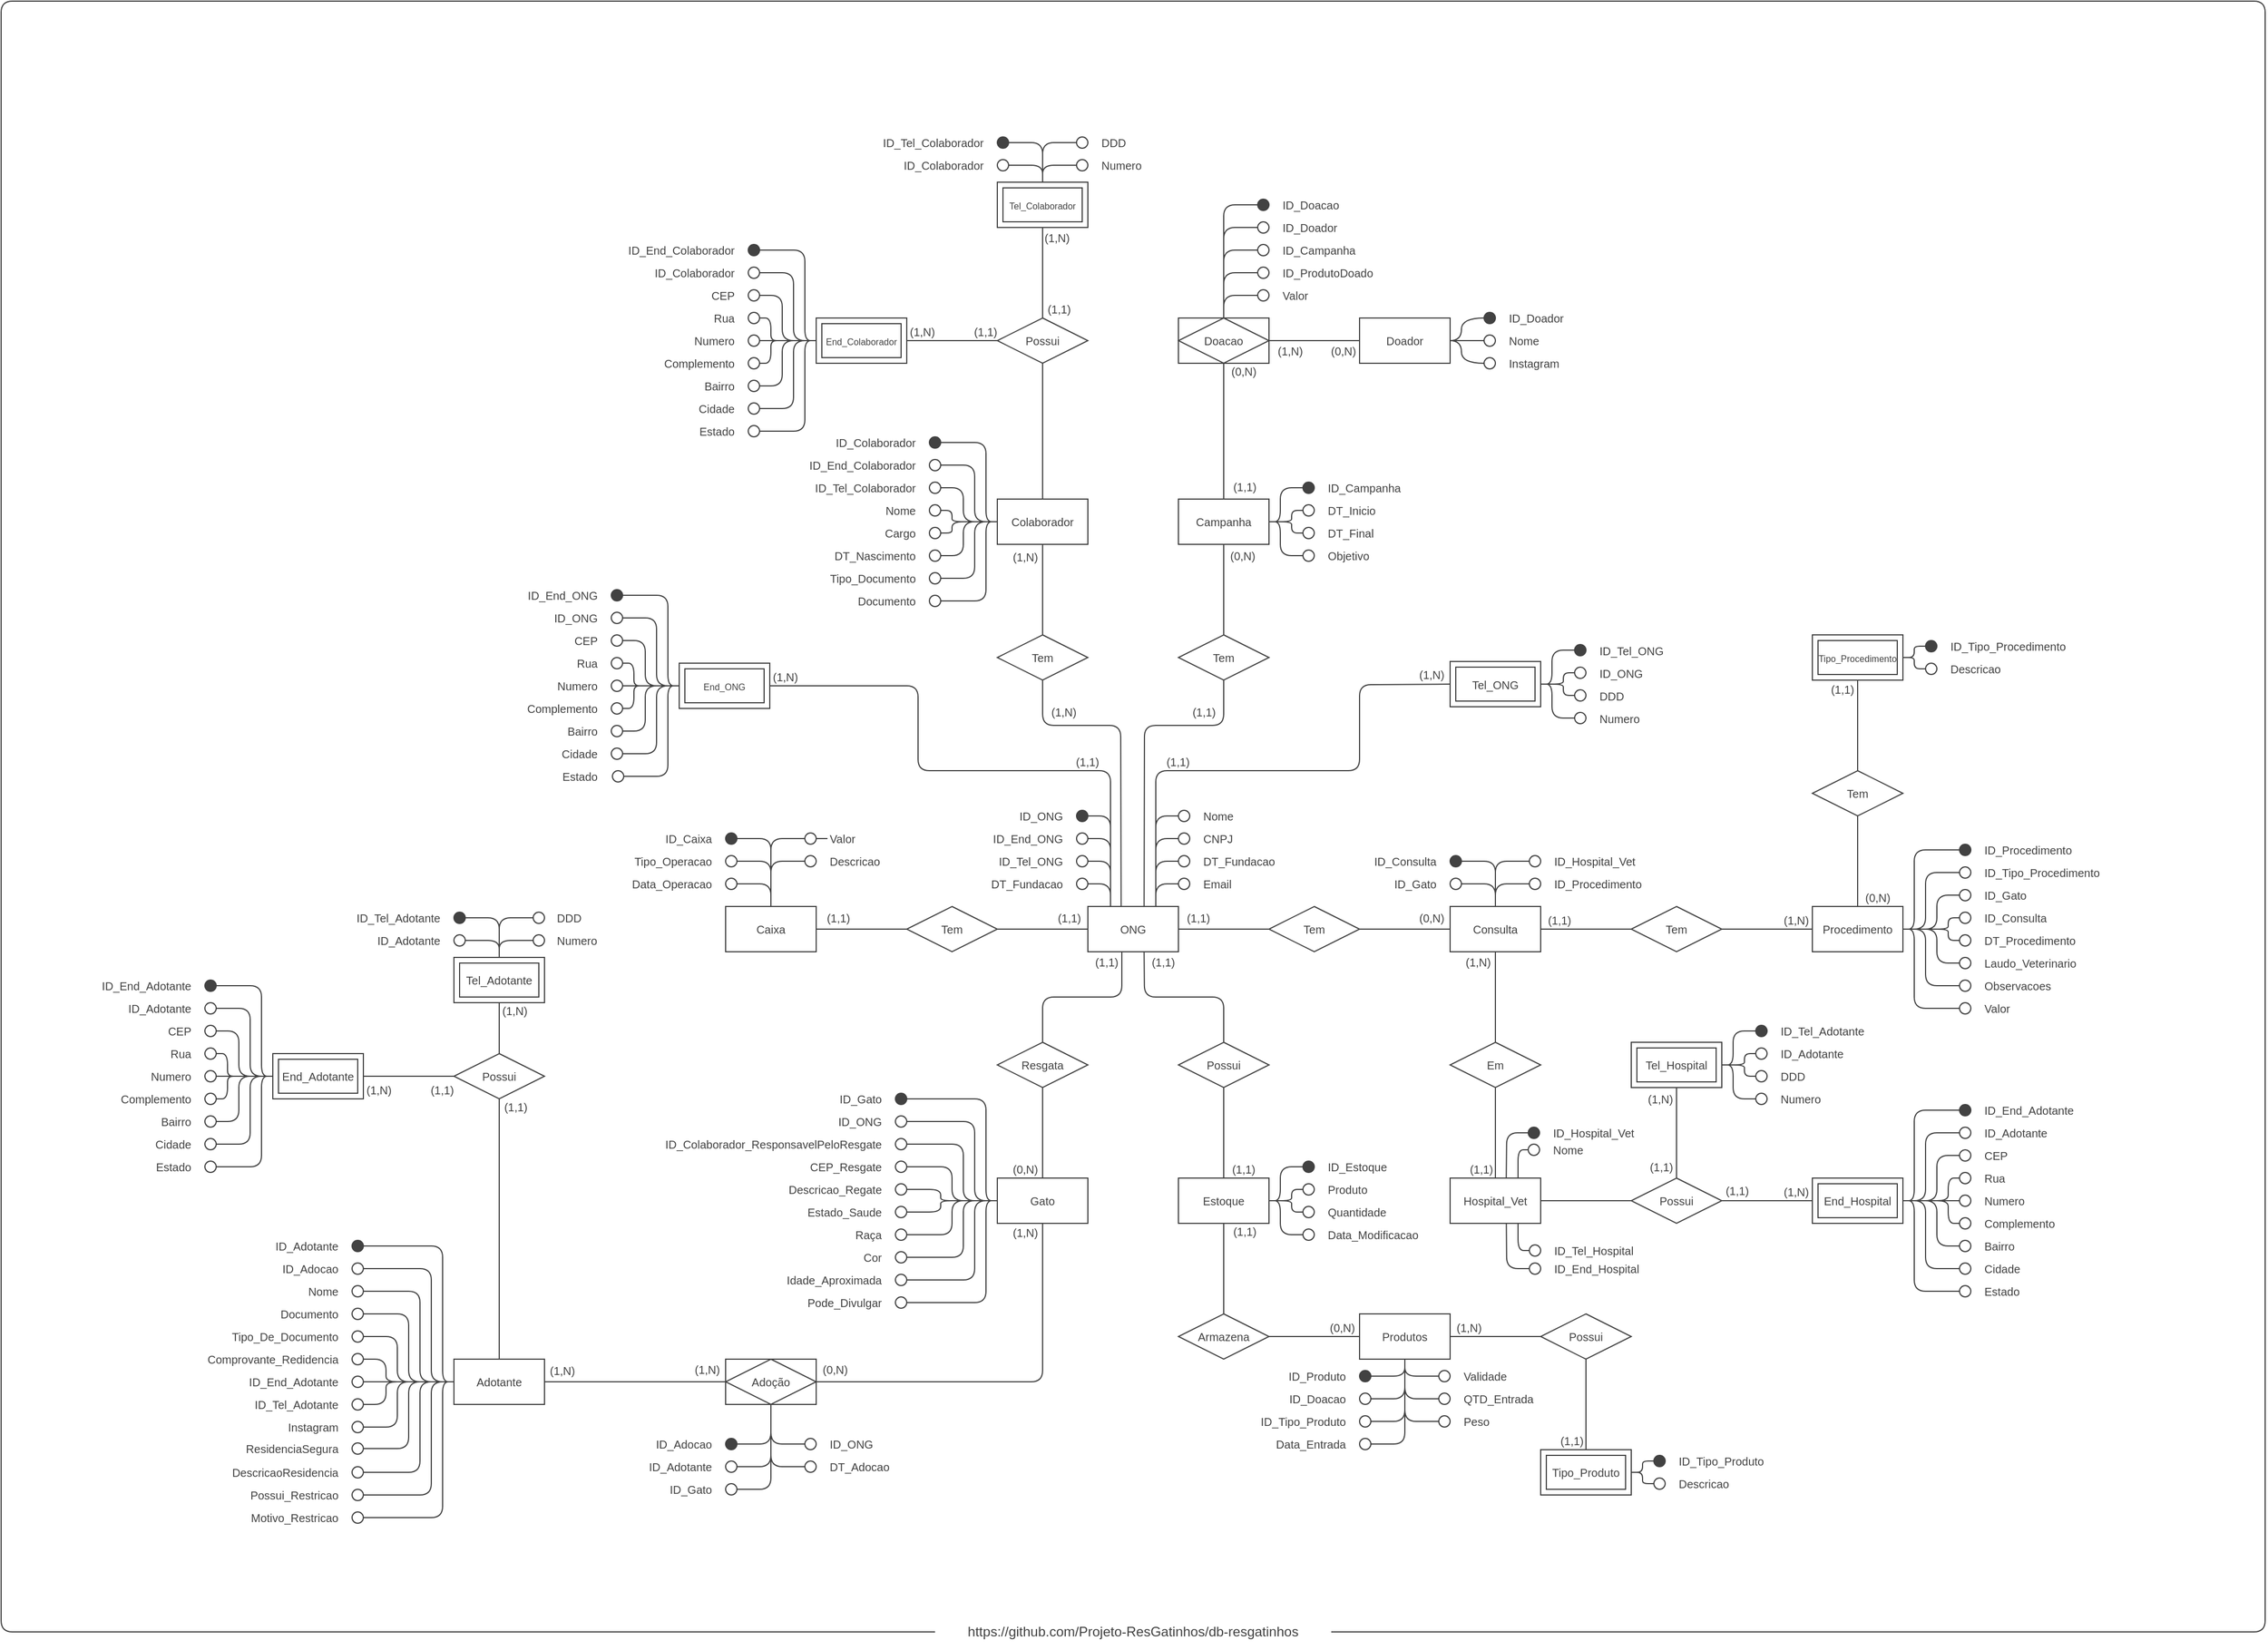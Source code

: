 <mxfile>
    <diagram id="1eXwbO7XMWIGn_1errnK" name="Página-1">
        <mxGraphModel dx="2855" dy="1406" grid="1" gridSize="10" guides="1" tooltips="1" connect="1" arrows="1" fold="1" page="1" pageScale="1" pageWidth="1600" pageHeight="900" background="#ffffff" math="0" shadow="0">
            <root>
                <object label="" id="0">
                    <mxCell/>
                </object>
                <mxCell id="1" parent="0"/>
                <mxCell id="35" style="edgeStyle=none;html=1;exitX=0;exitY=0.5;exitDx=0;exitDy=0;entryX=1;entryY=0.5;entryDx=0;entryDy=0;strokeColor=#424242;fontFamily=Helvetica;fontSize=10;fontColor=#424242;endArrow=none;endFill=0;" parent="1" source="3" target="33" edge="1">
                    <mxGeometry relative="1" as="geometry"/>
                </mxCell>
                <mxCell id="39" style="edgeStyle=none;html=1;exitX=0.367;exitY=-0.012;exitDx=0;exitDy=0;entryX=0.5;entryY=1;entryDx=0;entryDy=0;strokeColor=#424242;fontFamily=Helvetica;fontSize=10;fontColor=#424242;endArrow=none;endFill=0;exitPerimeter=0;" parent="1" source="3" target="37" edge="1">
                    <mxGeometry relative="1" as="geometry">
                        <Array as="points">
                            <mxPoint x="829" y="-200"/>
                            <mxPoint x="760" y="-200"/>
                        </Array>
                    </mxGeometry>
                </mxCell>
                <mxCell id="43" style="edgeStyle=none;html=1;exitX=0.621;exitY=-0.012;exitDx=0;exitDy=0;entryX=0.5;entryY=1;entryDx=0;entryDy=0;strokeColor=#424242;fontFamily=Helvetica;fontSize=10;fontColor=#424242;endArrow=none;endFill=0;exitPerimeter=0;" parent="1" source="3" target="41" edge="1">
                    <mxGeometry relative="1" as="geometry">
                        <Array as="points">
                            <mxPoint x="850" y="-200"/>
                            <mxPoint x="920" y="-200"/>
                        </Array>
                    </mxGeometry>
                </mxCell>
                <mxCell id="48" style="edgeStyle=none;html=1;exitX=1;exitY=0.5;exitDx=0;exitDy=0;entryX=0;entryY=0.5;entryDx=0;entryDy=0;strokeColor=#424242;fontFamily=Helvetica;fontSize=10;fontColor=#424242;endArrow=none;endFill=0;" parent="1" source="3" target="46" edge="1">
                    <mxGeometry relative="1" as="geometry"/>
                </mxCell>
                <mxCell id="3" value="ONG" style="whiteSpace=wrap;html=1;align=center;strokeColor=#424242;fillColor=#FFFFFF;fontColor=#424242;horizontal=1;fontFamily=Helvetica;fontSize=10;" parent="1" vertex="1">
                    <mxGeometry x="800" y="-40" width="80" height="40" as="geometry"/>
                </mxCell>
                <mxCell id="7" style="edgeStyle=none;html=1;exitX=0.5;exitY=0;exitDx=0;exitDy=0;strokeColor=#424242;fontFamily=Helvetica;fontSize=10;fontColor=#424242;endArrow=none;endFill=0;" parent="1" source="4" edge="1">
                    <mxGeometry relative="1" as="geometry">
                        <mxPoint x="830" as="targetPoint"/>
                        <Array as="points">
                            <mxPoint x="760" y="40"/>
                            <mxPoint x="830" y="40"/>
                        </Array>
                    </mxGeometry>
                </mxCell>
                <mxCell id="4" value="Resgata" style="shape=rhombus;perimeter=rhombusPerimeter;whiteSpace=wrap;html=1;align=center;strokeColor=#424242;fontFamily=Helvetica;fontColor=#424242;fillColor=#FFFFFF;fontSize=10;" parent="1" vertex="1">
                    <mxGeometry x="720" y="80" width="80" height="40" as="geometry"/>
                </mxCell>
                <mxCell id="11" style="edgeStyle=none;html=1;exitX=0.5;exitY=0;exitDx=0;exitDy=0;entryX=0.5;entryY=1;entryDx=0;entryDy=0;strokeColor=#424242;fontFamily=Helvetica;fontSize=10;fontColor=#424242;endArrow=none;endFill=0;" parent="1" source="9" target="4" edge="1">
                    <mxGeometry relative="1" as="geometry"/>
                </mxCell>
                <mxCell id="248" style="edgeStyle=none;html=1;exitX=0.5;exitY=1;exitDx=0;exitDy=0;entryX=1;entryY=0.5;entryDx=0;entryDy=0;strokeColor=#424242;fontFamily=Helvetica;fontSize=10;fontColor=#424242;endArrow=none;endFill=0;" parent="1" source="9" target="247" edge="1">
                    <mxGeometry relative="1" as="geometry">
                        <Array as="points">
                            <mxPoint x="760" y="380"/>
                        </Array>
                    </mxGeometry>
                </mxCell>
                <mxCell id="9" value="Gato" style="whiteSpace=wrap;html=1;align=center;strokeColor=#424242;fillColor=#FFFFFF;fontColor=#424242;horizontal=1;fontFamily=Helvetica;fontSize=10;" parent="1" vertex="1">
                    <mxGeometry x="720" y="200" width="80" height="40" as="geometry"/>
                </mxCell>
                <mxCell id="12" value="(0,N)" style="resizable=0;html=1;align=right;verticalAlign=bottom;strokeColor=#424242;fontFamily=Helvetica;fontSize=10;fontColor=#424242;fillColor=#FFFFFF;" parent="1" connectable="0" vertex="1">
                    <mxGeometry x="756" y="200" as="geometry"/>
                </mxCell>
                <mxCell id="174" style="edgeStyle=none;html=1;exitX=0.5;exitY=0;exitDx=0;exitDy=0;entryX=0.5;entryY=1;entryDx=0;entryDy=0;strokeColor=#424242;fontFamily=Helvetica;fontSize=10;fontColor=#424242;endArrow=none;endFill=0;" parent="1" source="19" target="172" edge="1">
                    <mxGeometry relative="1" as="geometry"/>
                </mxCell>
                <mxCell id="19" value="Adotante" style="whiteSpace=wrap;html=1;align=center;strokeColor=#424242;fillColor=#FFFFFF;fontColor=#424242;horizontal=1;fontFamily=Helvetica;fontSize=10;" parent="1" vertex="1">
                    <mxGeometry x="240" y="360" width="80" height="40" as="geometry"/>
                </mxCell>
                <mxCell id="26" style="edgeStyle=none;html=1;exitX=0.5;exitY=0;exitDx=0;exitDy=0;entryX=0.621;entryY=1.004;entryDx=0;entryDy=0;strokeColor=#424242;fontFamily=Helvetica;fontSize=10;fontColor=#424242;endArrow=none;endFill=0;entryPerimeter=0;" parent="1" source="24" target="3" edge="1">
                    <mxGeometry relative="1" as="geometry">
                        <Array as="points">
                            <mxPoint x="920" y="40"/>
                            <mxPoint x="850" y="40"/>
                        </Array>
                    </mxGeometry>
                </mxCell>
                <mxCell id="24" value="Possui" style="shape=rhombus;perimeter=rhombusPerimeter;whiteSpace=wrap;html=1;align=center;strokeColor=#424242;fontFamily=Helvetica;fontColor=#424242;fillColor=#FFFFFF;fontSize=10;" parent="1" vertex="1">
                    <mxGeometry x="880" y="80" width="80" height="40" as="geometry"/>
                </mxCell>
                <mxCell id="32" style="edgeStyle=none;html=1;exitX=0.5;exitY=0;exitDx=0;exitDy=0;entryX=0.5;entryY=1;entryDx=0;entryDy=0;strokeColor=#424242;fontFamily=Helvetica;fontSize=10;fontColor=#424242;endArrow=none;endFill=0;" parent="1" source="25" target="24" edge="1">
                    <mxGeometry relative="1" as="geometry"/>
                </mxCell>
                <mxCell id="111" style="edgeStyle=none;html=1;exitX=1;exitY=0.5;exitDx=0;exitDy=0;entryX=0;entryY=0.5;entryDx=0;entryDy=0;strokeColor=#424242;fontFamily=Helvetica;fontSize=10;fontColor=#424242;endArrow=none;endFill=0;" parent="1" source="25" target="103" edge="1">
                    <mxGeometry relative="1" as="geometry">
                        <Array as="points">
                            <mxPoint x="970" y="220"/>
                            <mxPoint x="970" y="190"/>
                        </Array>
                    </mxGeometry>
                </mxCell>
                <mxCell id="25" value="Estoque" style="whiteSpace=wrap;html=1;align=center;strokeColor=#424242;fillColor=#FFFFFF;fontColor=#424242;horizontal=1;fontFamily=Helvetica;fontSize=10;" parent="1" vertex="1">
                    <mxGeometry x="880" y="200" width="80" height="40" as="geometry"/>
                </mxCell>
                <mxCell id="31" style="edgeStyle=none;html=1;exitX=0.5;exitY=0;exitDx=0;exitDy=0;entryX=0.5;entryY=1;entryDx=0;entryDy=0;strokeColor=#424242;fontFamily=Helvetica;fontSize=10;fontColor=#424242;endArrow=none;endFill=0;" parent="1" source="28" target="25" edge="1">
                    <mxGeometry relative="1" as="geometry"/>
                </mxCell>
                <mxCell id="28" value="Armazena" style="shape=rhombus;perimeter=rhombusPerimeter;whiteSpace=wrap;html=1;align=center;strokeColor=#424242;fontFamily=Helvetica;fontColor=#424242;fillColor=#FFFFFF;fontSize=10;" parent="1" vertex="1">
                    <mxGeometry x="880" y="320" width="80" height="40" as="geometry"/>
                </mxCell>
                <mxCell id="30" style="edgeStyle=none;html=1;exitX=0;exitY=0.5;exitDx=0;exitDy=0;entryX=1;entryY=0.5;entryDx=0;entryDy=0;strokeColor=#424242;fontFamily=Helvetica;fontSize=10;fontColor=#424242;endArrow=none;endFill=0;" parent="1" source="29" target="28" edge="1">
                    <mxGeometry relative="1" as="geometry"/>
                </mxCell>
                <mxCell id="130" style="edgeStyle=none;html=1;exitX=0.5;exitY=1;exitDx=0;exitDy=0;entryX=1;entryY=0.5;entryDx=0;entryDy=0;strokeColor=#424242;fontFamily=Helvetica;fontSize=10;fontColor=#424242;endArrow=none;endFill=0;" parent="1" source="29" target="121" edge="1">
                    <mxGeometry relative="1" as="geometry">
                        <Array as="points">
                            <mxPoint x="1080" y="395"/>
                        </Array>
                    </mxGeometry>
                </mxCell>
                <mxCell id="29" value="Produtos" style="whiteSpace=wrap;html=1;align=center;strokeColor=#424242;fillColor=#FFFFFF;fontColor=#424242;horizontal=1;fontFamily=Helvetica;fontSize=10;" parent="1" vertex="1">
                    <mxGeometry x="1040" y="320" width="80" height="40" as="geometry"/>
                </mxCell>
                <mxCell id="36" style="edgeStyle=none;html=1;exitX=0;exitY=0.5;exitDx=0;exitDy=0;entryX=1;entryY=0.5;entryDx=0;entryDy=0;strokeColor=#424242;fontFamily=Helvetica;fontSize=10;fontColor=#424242;endArrow=none;endFill=0;" parent="1" source="33" target="34" edge="1">
                    <mxGeometry relative="1" as="geometry"/>
                </mxCell>
                <mxCell id="33" value="Tem" style="shape=rhombus;perimeter=rhombusPerimeter;whiteSpace=wrap;html=1;align=center;strokeColor=#424242;fontFamily=Helvetica;fontColor=#424242;fillColor=#FFFFFF;fontSize=10;" parent="1" vertex="1">
                    <mxGeometry x="640" y="-40" width="80" height="40" as="geometry"/>
                </mxCell>
                <mxCell id="270" style="edgeStyle=none;html=1;exitX=0.5;exitY=0;exitDx=0;exitDy=0;entryX=1;entryY=0.5;entryDx=0;entryDy=0;strokeColor=#424242;fontFamily=Helvetica;fontSize=10;fontColor=#424242;endArrow=none;endFill=0;" parent="1" source="34" target="258" edge="1">
                    <mxGeometry relative="1" as="geometry">
                        <Array as="points">
                            <mxPoint x="520" y="-100"/>
                        </Array>
                    </mxGeometry>
                </mxCell>
                <mxCell id="271" style="edgeStyle=none;html=1;exitX=0.5;exitY=0;exitDx=0;exitDy=0;entryX=0;entryY=0.5;entryDx=0;entryDy=0;strokeColor=#424242;fontFamily=Helvetica;fontSize=10;fontColor=#424242;endArrow=none;endFill=0;" parent="1" source="34" target="266" edge="1">
                    <mxGeometry relative="1" as="geometry">
                        <Array as="points">
                            <mxPoint x="520" y="-100"/>
                        </Array>
                    </mxGeometry>
                </mxCell>
                <mxCell id="34" value="Caixa" style="whiteSpace=wrap;html=1;align=center;strokeColor=#424242;fillColor=#FFFFFF;fontColor=#424242;horizontal=1;fontFamily=Helvetica;fontSize=10;" parent="1" vertex="1">
                    <mxGeometry x="480" y="-40" width="80" height="40" as="geometry"/>
                </mxCell>
                <mxCell id="40" style="edgeStyle=none;html=1;exitX=0.5;exitY=0;exitDx=0;exitDy=0;entryX=0.5;entryY=1;entryDx=0;entryDy=0;strokeColor=#424242;fontFamily=Helvetica;fontSize=10;fontColor=#424242;endArrow=none;endFill=0;" parent="1" source="37" target="38" edge="1">
                    <mxGeometry relative="1" as="geometry"/>
                </mxCell>
                <mxCell id="37" value="Tem" style="shape=rhombus;perimeter=rhombusPerimeter;whiteSpace=wrap;html=1;align=center;strokeColor=#424242;fontFamily=Helvetica;fontColor=#424242;fillColor=#FFFFFF;fontSize=10;" parent="1" vertex="1">
                    <mxGeometry x="720" y="-280" width="80" height="40" as="geometry"/>
                </mxCell>
                <mxCell id="311" style="edgeStyle=none;html=1;exitX=0;exitY=0.5;exitDx=0;exitDy=0;strokeColor=#424242;fontFamily=Helvetica;fontSize=10;fontColor=#424242;endArrow=none;endFill=0;entryX=1;entryY=0.5;entryDx=0;entryDy=0;" parent="1" source="38" target="293" edge="1">
                    <mxGeometry relative="1" as="geometry">
                        <mxPoint x="670" y="-370" as="targetPoint"/>
                        <Array as="points">
                            <mxPoint x="680" y="-380"/>
                            <mxPoint x="680" y="-370"/>
                        </Array>
                    </mxGeometry>
                </mxCell>
                <mxCell id="367" style="edgeStyle=none;html=1;exitX=0.5;exitY=0;exitDx=0;exitDy=0;entryX=0.5;entryY=1;entryDx=0;entryDy=0;strokeColor=#424242;fontFamily=Helvetica;fontSize=10;fontColor=#424242;endArrow=none;endFill=0;" parent="1" source="38" target="366" edge="1">
                    <mxGeometry relative="1" as="geometry"/>
                </mxCell>
                <mxCell id="38" value="Colaborador" style="whiteSpace=wrap;html=1;align=center;strokeColor=#424242;fillColor=#FFFFFF;fontColor=#424242;horizontal=1;fontFamily=Helvetica;fontSize=10;" parent="1" vertex="1">
                    <mxGeometry x="720" y="-400" width="80" height="40" as="geometry"/>
                </mxCell>
                <mxCell id="44" style="edgeStyle=none;html=1;exitX=0.5;exitY=0;exitDx=0;exitDy=0;entryX=0.5;entryY=1;entryDx=0;entryDy=0;strokeColor=#424242;fontFamily=Helvetica;fontSize=10;fontColor=#424242;endArrow=none;endFill=0;" parent="1" source="41" target="42" edge="1">
                    <mxGeometry relative="1" as="geometry"/>
                </mxCell>
                <mxCell id="41" value="Tem" style="shape=rhombus;perimeter=rhombusPerimeter;whiteSpace=wrap;html=1;align=center;strokeColor=#424242;fontFamily=Helvetica;fontColor=#424242;fillColor=#FFFFFF;fontSize=10;" parent="1" vertex="1">
                    <mxGeometry x="880" y="-280" width="80" height="40" as="geometry"/>
                </mxCell>
                <mxCell id="42" value="Campanha" style="whiteSpace=wrap;html=1;align=center;strokeColor=#424242;fillColor=#FFFFFF;fontColor=#424242;horizontal=1;fontFamily=Helvetica;fontSize=10;" parent="1" vertex="1">
                    <mxGeometry x="880" y="-400" width="80" height="40" as="geometry"/>
                </mxCell>
                <mxCell id="49" style="edgeStyle=none;html=1;exitX=1;exitY=0.5;exitDx=0;exitDy=0;entryX=0;entryY=0.5;entryDx=0;entryDy=0;strokeColor=#424242;fontFamily=Helvetica;fontSize=10;fontColor=#424242;endArrow=none;endFill=0;" parent="1" source="46" target="47" edge="1">
                    <mxGeometry relative="1" as="geometry"/>
                </mxCell>
                <mxCell id="46" value="Tem" style="shape=rhombus;perimeter=rhombusPerimeter;whiteSpace=wrap;html=1;align=center;strokeColor=#424242;fontFamily=Helvetica;fontColor=#424242;fillColor=#FFFFFF;fontSize=10;" parent="1" vertex="1">
                    <mxGeometry x="960" y="-40" width="80" height="40" as="geometry"/>
                </mxCell>
                <mxCell id="558" style="edgeStyle=none;html=1;exitX=0.5;exitY=0;exitDx=0;exitDy=0;entryX=1;entryY=0.5;entryDx=0;entryDy=0;strokeColor=#424242;fontFamily=Helvetica;fontSize=8;fontColor=#424242;endArrow=none;endFill=0;" parent="1" source="47" target="554" edge="1">
                    <mxGeometry relative="1" as="geometry">
                        <Array as="points">
                            <mxPoint x="1160" y="-80"/>
                        </Array>
                    </mxGeometry>
                </mxCell>
                <mxCell id="559" style="edgeStyle=none;html=1;exitX=0.5;exitY=0;exitDx=0;exitDy=0;entryX=1;entryY=0.5;entryDx=0;entryDy=0;strokeColor=#424242;fontFamily=Helvetica;fontSize=8;fontColor=#424242;endArrow=none;endFill=0;" parent="1" source="47" target="557" edge="1">
                    <mxGeometry relative="1" as="geometry">
                        <Array as="points">
                            <mxPoint x="1160" y="-60"/>
                        </Array>
                    </mxGeometry>
                </mxCell>
                <mxCell id="47" value="Consulta" style="whiteSpace=wrap;html=1;align=center;strokeColor=#424242;fillColor=#FFFFFF;fontColor=#424242;horizontal=1;fontFamily=Helvetica;fontSize=10;" parent="1" vertex="1">
                    <mxGeometry x="1120" y="-40" width="80" height="40" as="geometry"/>
                </mxCell>
                <mxCell id="61" style="edgeStyle=none;html=1;exitX=0.5;exitY=0;exitDx=0;exitDy=0;entryX=0.5;entryY=1;entryDx=0;entryDy=0;strokeColor=#424242;fontFamily=Helvetica;fontSize=10;fontColor=#424242;endArrow=none;endFill=0;" parent="1" source="58" target="47" edge="1">
                    <mxGeometry relative="1" as="geometry"/>
                </mxCell>
                <mxCell id="58" value="Em" style="shape=rhombus;perimeter=rhombusPerimeter;whiteSpace=wrap;html=1;align=center;strokeColor=#424242;fontFamily=Helvetica;fontColor=#424242;fillColor=#FFFFFF;fontSize=10;" parent="1" vertex="1">
                    <mxGeometry x="1120" y="80" width="80" height="40" as="geometry"/>
                </mxCell>
                <mxCell id="60" style="edgeStyle=none;html=1;exitX=0.5;exitY=0;exitDx=0;exitDy=0;entryX=0.5;entryY=1;entryDx=0;entryDy=0;strokeColor=#424242;fontFamily=Helvetica;fontSize=10;fontColor=#424242;endArrow=none;endFill=0;" parent="1" source="59" target="58" edge="1">
                    <mxGeometry relative="1" as="geometry"/>
                </mxCell>
                <mxCell id="618" style="edgeStyle=none;html=1;exitX=1;exitY=0.5;exitDx=0;exitDy=0;entryX=0;entryY=0.5;entryDx=0;entryDy=0;strokeColor=#424242;fontFamily=Helvetica;fontSize=8;fontColor=#424242;endArrow=none;endFill=0;" parent="1" source="59" target="604" edge="1">
                    <mxGeometry relative="1" as="geometry"/>
                </mxCell>
                <mxCell id="747" style="edgeStyle=none;html=1;exitX=0.621;exitY=1.001;exitDx=0;exitDy=0;entryX=0;entryY=0.5;entryDx=0;entryDy=0;strokeColor=#424242;endArrow=none;endFill=0;exitPerimeter=0;" parent="1" source="59" target="740" edge="1">
                    <mxGeometry relative="1" as="geometry">
                        <Array as="points">
                            <mxPoint x="1170" y="280"/>
                        </Array>
                    </mxGeometry>
                </mxCell>
                <mxCell id="59" value="Hospital_Vet" style="whiteSpace=wrap;html=1;align=center;strokeColor=#424242;fillColor=#FFFFFF;fontColor=#424242;horizontal=1;fontFamily=Helvetica;fontSize=10;" parent="1" vertex="1">
                    <mxGeometry x="1120" y="200" width="80" height="40" as="geometry"/>
                </mxCell>
                <mxCell id="99" value="" style="ellipse;whiteSpace=wrap;html=1;aspect=fixed;strokeColor=#424242;fontFamily=Helvetica;fontSize=10;fontColor=#424242;fillColor=#FFFFFF;" parent="1" vertex="1">
                    <mxGeometry x="990" y="225" width="10" height="10" as="geometry"/>
                </mxCell>
                <mxCell id="108" style="edgeStyle=none;html=1;strokeColor=#424242;fontFamily=Helvetica;fontSize=10;fontColor=#424242;endArrow=none;endFill=0;" parent="1" edge="1">
                    <mxGeometry relative="1" as="geometry">
                        <mxPoint x="960" y="220" as="targetPoint"/>
                        <mxPoint x="990" y="230" as="sourcePoint"/>
                        <Array as="points">
                            <mxPoint x="980" y="230"/>
                            <mxPoint x="980" y="220"/>
                        </Array>
                    </mxGeometry>
                </mxCell>
                <mxCell id="100" value="Quantidade" style="text;html=1;strokeColor=none;fillColor=none;align=left;verticalAlign=middle;whiteSpace=wrap;rounded=0;fontFamily=Helvetica;fontSize=10;fontColor=#424242;" parent="1" vertex="1">
                    <mxGeometry x="1010" y="225" width="60" height="10" as="geometry"/>
                </mxCell>
                <mxCell id="109" style="edgeStyle=none;html=1;exitX=0;exitY=0.5;exitDx=0;exitDy=0;entryX=1;entryY=0.5;entryDx=0;entryDy=0;strokeColor=#424242;fontFamily=Helvetica;fontSize=10;fontColor=#424242;endArrow=none;endFill=0;" parent="1" source="104" target="25" edge="1">
                    <mxGeometry relative="1" as="geometry">
                        <Array as="points">
                            <mxPoint x="980" y="210"/>
                            <mxPoint x="980" y="220"/>
                        </Array>
                    </mxGeometry>
                </mxCell>
                <mxCell id="101" value="Produto" style="text;html=1;strokeColor=none;fillColor=none;align=left;verticalAlign=middle;whiteSpace=wrap;rounded=0;fontFamily=Helvetica;fontSize=10;fontColor=#424242;" parent="1" vertex="1">
                    <mxGeometry x="1010" y="205" width="60" height="10" as="geometry"/>
                </mxCell>
                <mxCell id="102" value="ID_Estoque" style="text;html=1;strokeColor=none;fillColor=none;align=left;verticalAlign=middle;whiteSpace=wrap;rounded=0;fontFamily=Helvetica;fontSize=10;fontColor=#424242;" parent="1" vertex="1">
                    <mxGeometry x="1010" y="185" width="60" height="10" as="geometry"/>
                </mxCell>
                <mxCell id="103" value="" style="ellipse;whiteSpace=wrap;html=1;aspect=fixed;strokeColor=#424242;fontFamily=Helvetica;fontSize=10;fontColor=#424242;fillColor=#424242;" parent="1" vertex="1">
                    <mxGeometry x="990" y="185" width="10" height="10" as="geometry"/>
                </mxCell>
                <mxCell id="104" value="" style="ellipse;whiteSpace=wrap;html=1;aspect=fixed;strokeColor=#424242;fontFamily=Helvetica;fontSize=10;fontColor=#424242;fillColor=#FFFFFF;" parent="1" vertex="1">
                    <mxGeometry x="990" y="205" width="10" height="10" as="geometry"/>
                </mxCell>
                <mxCell id="105" value="Data_Modificacao" style="text;html=1;strokeColor=none;fillColor=none;align=left;verticalAlign=middle;whiteSpace=wrap;rounded=0;fontFamily=Helvetica;fontSize=10;fontColor=#424242;" parent="1" vertex="1">
                    <mxGeometry x="1010" y="245" width="60" height="10" as="geometry"/>
                </mxCell>
                <mxCell id="110" style="edgeStyle=none;html=1;exitX=0;exitY=0.5;exitDx=0;exitDy=0;entryX=1;entryY=0.5;entryDx=0;entryDy=0;strokeColor=#424242;fontFamily=Helvetica;fontSize=10;fontColor=#424242;endArrow=none;endFill=0;" parent="1" source="106" target="25" edge="1">
                    <mxGeometry relative="1" as="geometry">
                        <Array as="points">
                            <mxPoint x="970" y="250"/>
                            <mxPoint x="970" y="220"/>
                        </Array>
                    </mxGeometry>
                </mxCell>
                <mxCell id="106" value="" style="ellipse;whiteSpace=wrap;html=1;aspect=fixed;strokeColor=#424242;fontFamily=Helvetica;fontSize=10;fontColor=#424242;fillColor=#FFFFFF;" parent="1" vertex="1">
                    <mxGeometry x="990" y="245" width="10" height="10" as="geometry"/>
                </mxCell>
                <mxCell id="133" style="edgeStyle=none;html=1;exitX=0;exitY=0.5;exitDx=0;exitDy=0;entryX=0.5;entryY=1;entryDx=0;entryDy=0;strokeColor=#424242;fontFamily=Helvetica;fontSize=10;fontColor=#424242;endArrow=none;endFill=0;" parent="1" source="112" target="29" edge="1">
                    <mxGeometry relative="1" as="geometry">
                        <Array as="points">
                            <mxPoint x="1080" y="415"/>
                        </Array>
                    </mxGeometry>
                </mxCell>
                <mxCell id="112" value="" style="ellipse;whiteSpace=wrap;html=1;aspect=fixed;strokeColor=#424242;fontFamily=Helvetica;fontSize=10;fontColor=#424242;fillColor=#FFFFFF;" parent="1" vertex="1">
                    <mxGeometry x="1110" y="410" width="10" height="10" as="geometry"/>
                </mxCell>
                <mxCell id="129" style="edgeStyle=none;html=1;exitX=0;exitY=0.5;exitDx=0;exitDy=0;entryX=0.5;entryY=1;entryDx=0;entryDy=0;strokeColor=#424242;fontFamily=Helvetica;fontSize=10;fontColor=#424242;endArrow=none;endFill=0;" parent="1" source="113" target="29" edge="1">
                    <mxGeometry relative="1" as="geometry">
                        <Array as="points">
                            <mxPoint x="1080" y="375"/>
                        </Array>
                    </mxGeometry>
                </mxCell>
                <mxCell id="113" value="" style="ellipse;whiteSpace=wrap;html=1;aspect=fixed;strokeColor=#424242;fontFamily=Helvetica;fontSize=10;fontColor=#424242;fillColor=#FFFFFF;" parent="1" vertex="1">
                    <mxGeometry x="1110" y="370" width="10" height="10" as="geometry"/>
                </mxCell>
                <mxCell id="131" style="edgeStyle=none;html=1;exitX=0;exitY=0.5;exitDx=0;exitDy=0;entryX=0.5;entryY=1;entryDx=0;entryDy=0;strokeColor=#424242;fontFamily=Helvetica;fontSize=10;fontColor=#424242;endArrow=none;endFill=0;" parent="1" source="114" target="29" edge="1">
                    <mxGeometry relative="1" as="geometry">
                        <Array as="points">
                            <mxPoint x="1080" y="395"/>
                        </Array>
                    </mxGeometry>
                </mxCell>
                <mxCell id="114" value="" style="ellipse;whiteSpace=wrap;html=1;aspect=fixed;strokeColor=#424242;fontFamily=Helvetica;fontSize=10;fontColor=#424242;fillColor=#FFFFFF;" parent="1" vertex="1">
                    <mxGeometry x="1110" y="390" width="10" height="10" as="geometry"/>
                </mxCell>
                <mxCell id="117" value="Peso" style="text;html=1;strokeColor=none;fillColor=none;align=left;verticalAlign=middle;whiteSpace=wrap;rounded=0;fontFamily=Helvetica;fontSize=10;fontColor=#424242;" parent="1" vertex="1">
                    <mxGeometry x="1130" y="410" width="60" height="10" as="geometry"/>
                </mxCell>
                <mxCell id="118" value="QTD_Entrada" style="text;html=1;strokeColor=none;fillColor=none;align=left;verticalAlign=middle;whiteSpace=wrap;rounded=0;fontFamily=Helvetica;fontSize=10;fontColor=#424242;" parent="1" vertex="1">
                    <mxGeometry x="1130" y="390" width="60" height="10" as="geometry"/>
                </mxCell>
                <mxCell id="119" value="Validade" style="text;html=1;strokeColor=none;fillColor=none;align=left;verticalAlign=middle;whiteSpace=wrap;rounded=0;fontFamily=Helvetica;fontSize=10;fontColor=#424242;" parent="1" vertex="1">
                    <mxGeometry x="1130" y="370" width="60" height="10" as="geometry"/>
                </mxCell>
                <mxCell id="128" style="edgeStyle=none;html=1;exitX=1;exitY=0.5;exitDx=0;exitDy=0;entryX=0.5;entryY=1;entryDx=0;entryDy=0;strokeColor=#424242;fontFamily=Helvetica;fontSize=10;fontColor=#424242;endArrow=none;endFill=0;" parent="1" source="120" target="29" edge="1">
                    <mxGeometry relative="1" as="geometry">
                        <Array as="points">
                            <mxPoint x="1080" y="375"/>
                        </Array>
                    </mxGeometry>
                </mxCell>
                <mxCell id="120" value="" style="ellipse;whiteSpace=wrap;html=1;aspect=fixed;strokeColor=#424242;fontFamily=Helvetica;fontSize=10;fontColor=#424242;fillColor=#424242;" parent="1" vertex="1">
                    <mxGeometry x="1040" y="370" width="10" height="10" as="geometry"/>
                </mxCell>
                <mxCell id="121" value="" style="ellipse;whiteSpace=wrap;html=1;aspect=fixed;strokeColor=#424242;fontFamily=Helvetica;fontSize=10;fontColor=#424242;fillColor=#FFFFFF;" parent="1" vertex="1">
                    <mxGeometry x="1040" y="390" width="10" height="10" as="geometry"/>
                </mxCell>
                <mxCell id="132" style="edgeStyle=none;html=1;exitX=1;exitY=0.5;exitDx=0;exitDy=0;entryX=0.5;entryY=1;entryDx=0;entryDy=0;strokeColor=#424242;fontFamily=Helvetica;fontSize=10;fontColor=#424242;endArrow=none;endFill=0;" parent="1" source="122" target="29" edge="1">
                    <mxGeometry relative="1" as="geometry">
                        <Array as="points">
                            <mxPoint x="1080" y="415"/>
                        </Array>
                    </mxGeometry>
                </mxCell>
                <mxCell id="122" value="" style="ellipse;whiteSpace=wrap;html=1;aspect=fixed;strokeColor=#424242;fontFamily=Helvetica;fontSize=10;fontColor=#424242;fillColor=#FFFFFF;" parent="1" vertex="1">
                    <mxGeometry x="1040" y="410" width="10" height="10" as="geometry"/>
                </mxCell>
                <mxCell id="134" style="edgeStyle=none;html=1;exitX=1;exitY=0.5;exitDx=0;exitDy=0;entryX=0.5;entryY=1;entryDx=0;entryDy=0;strokeColor=#424242;fontFamily=Helvetica;fontSize=10;fontColor=#424242;endArrow=none;endFill=0;" parent="1" source="123" target="29" edge="1">
                    <mxGeometry relative="1" as="geometry">
                        <Array as="points">
                            <mxPoint x="1080" y="435"/>
                        </Array>
                    </mxGeometry>
                </mxCell>
                <mxCell id="123" value="" style="ellipse;whiteSpace=wrap;html=1;aspect=fixed;strokeColor=#424242;fontFamily=Helvetica;fontSize=10;fontColor=#424242;fillColor=#FFFFFF;" parent="1" vertex="1">
                    <mxGeometry x="1040" y="430" width="10" height="10" as="geometry"/>
                </mxCell>
                <mxCell id="124" value="Data_Entrada" style="text;html=1;strokeColor=none;fillColor=none;align=right;verticalAlign=middle;whiteSpace=wrap;rounded=0;fontFamily=Helvetica;fontSize=10;fontColor=#424242;" parent="1" vertex="1">
                    <mxGeometry x="970" y="430" width="60" height="10" as="geometry"/>
                </mxCell>
                <mxCell id="125" value="ID_Tipo_Produto" style="text;html=1;strokeColor=none;fillColor=none;align=right;verticalAlign=middle;whiteSpace=wrap;rounded=0;fontFamily=Helvetica;fontSize=10;fontColor=#424242;" parent="1" vertex="1">
                    <mxGeometry x="970" y="410" width="60" height="10" as="geometry"/>
                </mxCell>
                <mxCell id="126" value="ID_Doacao" style="text;html=1;strokeColor=none;fillColor=none;align=right;verticalAlign=middle;whiteSpace=wrap;rounded=0;fontFamily=Helvetica;fontSize=10;fontColor=#424242;" parent="1" vertex="1">
                    <mxGeometry x="970" y="390" width="60" height="10" as="geometry"/>
                </mxCell>
                <mxCell id="127" value="ID_Produto" style="text;html=1;strokeColor=none;fillColor=none;align=right;verticalAlign=middle;whiteSpace=wrap;rounded=0;fontFamily=Helvetica;fontSize=10;fontColor=#424242;" parent="1" vertex="1">
                    <mxGeometry x="970" y="370" width="60" height="10" as="geometry"/>
                </mxCell>
                <mxCell id="6gZBVYLtisoLSwWlhlkZ-701" style="edgeStyle=orthogonalEdgeStyle;shape=connector;rounded=1;orthogonalLoop=1;jettySize=auto;html=1;entryX=0.5;entryY=1;entryDx=0;entryDy=0;strokeColor=#424242;align=center;verticalAlign=middle;fontFamily=Helvetica;fontSize=11;fontColor=default;labelBackgroundColor=default;endArrow=none;endFill=0;" parent="1" source="136" target="247" edge="1">
                    <mxGeometry relative="1" as="geometry">
                        <Array as="points">
                            <mxPoint x="520" y="435"/>
                        </Array>
                    </mxGeometry>
                </mxCell>
                <mxCell id="136" value="" style="ellipse;whiteSpace=wrap;html=1;aspect=fixed;strokeColor=#424242;fontFamily=Helvetica;fontSize=10;fontColor=#424242;fillColor=#FFFFFF;" parent="1" vertex="1">
                    <mxGeometry x="550" y="430" width="10" height="10" as="geometry"/>
                </mxCell>
                <mxCell id="151" style="edgeStyle=none;html=1;exitX=0;exitY=0.5;exitDx=0;exitDy=0;entryX=0.5;entryY=1;entryDx=0;entryDy=0;strokeColor=#424242;fontFamily=Helvetica;fontSize=10;fontColor=#424242;endArrow=none;endFill=0;" parent="1" source="247" edge="1">
                    <mxGeometry relative="1" as="geometry">
                        <mxPoint x="520" y="360" as="targetPoint"/>
                        <Array as="points"/>
                    </mxGeometry>
                </mxCell>
                <mxCell id="6gZBVYLtisoLSwWlhlkZ-703" style="edgeStyle=orthogonalEdgeStyle;shape=connector;rounded=1;orthogonalLoop=1;jettySize=auto;html=1;entryX=0.5;entryY=1;entryDx=0;entryDy=0;strokeColor=#424242;align=center;verticalAlign=middle;fontFamily=Helvetica;fontSize=11;fontColor=default;labelBackgroundColor=default;endArrow=none;endFill=0;" parent="1" source="137" target="247" edge="1">
                    <mxGeometry relative="1" as="geometry">
                        <Array as="points">
                            <mxPoint x="520" y="455"/>
                        </Array>
                    </mxGeometry>
                </mxCell>
                <mxCell id="137" value="" style="ellipse;whiteSpace=wrap;html=1;aspect=fixed;strokeColor=#424242;fontFamily=Helvetica;fontSize=10;fontColor=#424242;fillColor=#FFFFFF;" parent="1" vertex="1">
                    <mxGeometry x="550" y="450" width="10" height="10" as="geometry"/>
                </mxCell>
                <mxCell id="139" value="DT_Adocao" style="text;html=1;strokeColor=none;fillColor=none;align=left;verticalAlign=middle;whiteSpace=wrap;rounded=0;fontFamily=Helvetica;fontSize=10;fontColor=#424242;" parent="1" vertex="1">
                    <mxGeometry x="570" y="450" width="60" height="10" as="geometry"/>
                </mxCell>
                <mxCell id="140" value="ID_ONG" style="text;html=1;strokeColor=none;fillColor=none;align=left;verticalAlign=middle;whiteSpace=wrap;rounded=0;fontFamily=Helvetica;fontSize=10;fontColor=#424242;" parent="1" vertex="1">
                    <mxGeometry x="570" y="430" width="60" height="10" as="geometry"/>
                </mxCell>
                <mxCell id="6gZBVYLtisoLSwWlhlkZ-700" style="edgeStyle=orthogonalEdgeStyle;shape=connector;rounded=1;orthogonalLoop=1;jettySize=auto;html=1;entryX=0.5;entryY=1;entryDx=0;entryDy=0;strokeColor=#424242;align=center;verticalAlign=middle;fontFamily=Helvetica;fontSize=11;fontColor=default;labelBackgroundColor=default;endArrow=none;endFill=0;" parent="1" source="141" target="247" edge="1">
                    <mxGeometry relative="1" as="geometry">
                        <Array as="points">
                            <mxPoint x="520" y="435"/>
                        </Array>
                    </mxGeometry>
                </mxCell>
                <mxCell id="141" value="" style="ellipse;whiteSpace=wrap;html=1;aspect=fixed;strokeColor=#424242;fontFamily=Helvetica;fontSize=10;fontColor=#424242;fillColor=#424242;" parent="1" vertex="1">
                    <mxGeometry x="480" y="430" width="10" height="10" as="geometry"/>
                </mxCell>
                <mxCell id="6gZBVYLtisoLSwWlhlkZ-702" style="edgeStyle=orthogonalEdgeStyle;shape=connector;rounded=1;orthogonalLoop=1;jettySize=auto;html=1;entryX=0.5;entryY=1;entryDx=0;entryDy=0;strokeColor=#424242;align=center;verticalAlign=middle;fontFamily=Helvetica;fontSize=11;fontColor=default;labelBackgroundColor=default;endArrow=none;endFill=0;" parent="1" source="142" target="247" edge="1">
                    <mxGeometry relative="1" as="geometry">
                        <Array as="points">
                            <mxPoint x="520" y="455"/>
                        </Array>
                    </mxGeometry>
                </mxCell>
                <mxCell id="142" value="" style="ellipse;whiteSpace=wrap;html=1;aspect=fixed;strokeColor=#424242;fontFamily=Helvetica;fontSize=10;fontColor=#424242;fillColor=#FFFFFF;" parent="1" vertex="1">
                    <mxGeometry x="480" y="450" width="10" height="10" as="geometry"/>
                </mxCell>
                <mxCell id="6gZBVYLtisoLSwWlhlkZ-704" style="edgeStyle=orthogonalEdgeStyle;shape=connector;rounded=1;orthogonalLoop=1;jettySize=auto;html=1;entryX=0.5;entryY=1;entryDx=0;entryDy=0;strokeColor=#424242;align=center;verticalAlign=middle;fontFamily=Helvetica;fontSize=11;fontColor=default;labelBackgroundColor=default;endArrow=none;endFill=0;" parent="1" source="143" target="247" edge="1">
                    <mxGeometry relative="1" as="geometry">
                        <Array as="points">
                            <mxPoint x="520" y="475"/>
                        </Array>
                    </mxGeometry>
                </mxCell>
                <mxCell id="143" value="" style="ellipse;whiteSpace=wrap;html=1;aspect=fixed;strokeColor=#424242;fontFamily=Helvetica;fontSize=10;fontColor=#424242;fillColor=#FFFFFF;" parent="1" vertex="1">
                    <mxGeometry x="480" y="470" width="10" height="10" as="geometry"/>
                </mxCell>
                <mxCell id="144" value="ID_Gato" style="text;html=1;strokeColor=none;fillColor=none;align=right;verticalAlign=middle;whiteSpace=wrap;rounded=0;fontFamily=Helvetica;fontSize=10;fontColor=#424242;" parent="1" vertex="1">
                    <mxGeometry x="410" y="470" width="60" height="10" as="geometry"/>
                </mxCell>
                <mxCell id="145" value="ID_Adotante" style="text;html=1;strokeColor=none;fillColor=none;align=right;verticalAlign=middle;whiteSpace=wrap;rounded=0;fontFamily=Helvetica;fontSize=10;fontColor=#424242;" parent="1" vertex="1">
                    <mxGeometry x="410" y="450" width="60" height="10" as="geometry"/>
                </mxCell>
                <mxCell id="146" value="ID_Adocao" style="text;html=1;strokeColor=none;fillColor=none;align=right;verticalAlign=middle;whiteSpace=wrap;rounded=0;fontFamily=Helvetica;fontSize=10;fontColor=#424242;" parent="1" vertex="1">
                    <mxGeometry x="410" y="430" width="60" height="10" as="geometry"/>
                </mxCell>
                <mxCell id="175" style="edgeStyle=none;html=1;exitX=0;exitY=0.5;exitDx=0;exitDy=0;entryX=1;entryY=0.5;entryDx=0;entryDy=0;strokeColor=#424242;fontFamily=Helvetica;fontSize=10;fontColor=#424242;endArrow=none;endFill=0;" parent="1" source="172" target="173" edge="1">
                    <mxGeometry relative="1" as="geometry"/>
                </mxCell>
                <mxCell id="190" style="edgeStyle=none;html=1;exitX=0.5;exitY=0;exitDx=0;exitDy=0;entryX=0.5;entryY=1;entryDx=0;entryDy=0;strokeColor=#424242;fontFamily=Helvetica;fontSize=10;fontColor=#424242;endArrow=none;endFill=0;" parent="1" source="172" target="176" edge="1">
                    <mxGeometry relative="1" as="geometry"/>
                </mxCell>
                <mxCell id="172" value="Possui" style="shape=rhombus;perimeter=rhombusPerimeter;whiteSpace=wrap;html=1;align=center;strokeColor=#424242;fontFamily=Helvetica;fontColor=#424242;fillColor=#FFFFFF;fontSize=10;" parent="1" vertex="1">
                    <mxGeometry x="240" y="90" width="80" height="40" as="geometry"/>
                </mxCell>
                <mxCell id="173" value="&lt;font style=&quot;font-size: 10px;&quot;&gt;End_Adotante&lt;/font&gt;" style="shape=ext;margin=3;double=1;whiteSpace=wrap;html=1;align=center;strokeColor=#424242;fontColor=#424242;fillColor=#FFFFFF;" parent="1" vertex="1">
                    <mxGeometry x="80" y="90" width="80" height="40" as="geometry"/>
                </mxCell>
                <mxCell id="176" value="Tel_Adotante" style="shape=ext;margin=3;double=1;whiteSpace=wrap;html=1;align=center;strokeColor=#424242;fontColor=#424242;=Helvetica;fontSize=10;fillColor=#FFFFFF;" parent="1" vertex="1">
                    <mxGeometry x="240" y="5" width="80" height="40" as="geometry"/>
                </mxCell>
                <mxCell id="178" style="edgeStyle=none;html=1;exitX=0;exitY=0.5;exitDx=0;exitDy=0;strokeColor=#424242;fontFamily=Helvetica;fontSize=10;fontColor=#424242;endArrow=none;endFill=0;" parent="1" source="179" edge="1">
                    <mxGeometry relative="1" as="geometry">
                        <mxPoint x="280" y="5" as="targetPoint"/>
                        <Array as="points">
                            <mxPoint x="280" y="-30"/>
                        </Array>
                    </mxGeometry>
                </mxCell>
                <mxCell id="179" value="" style="ellipse;whiteSpace=wrap;html=1;aspect=fixed;strokeColor=#424242;fontFamily=Helvetica;fontSize=10;fontColor=#424242;fillColor=#FFFFFF;" parent="1" vertex="1">
                    <mxGeometry x="310" y="-35" width="10" height="10" as="geometry"/>
                </mxCell>
                <mxCell id="183" value="&lt;span style=&quot;text-align: right;&quot;&gt;DDD&lt;/span&gt;" style="text;html=1;strokeColor=none;fillColor=none;align=left;verticalAlign=middle;whiteSpace=wrap;rounded=0;fontFamily=Helvetica;fontSize=10;fontColor=#424242;" parent="1" vertex="1">
                    <mxGeometry x="329" y="-35" width="60" height="10" as="geometry"/>
                </mxCell>
                <mxCell id="184" style="edgeStyle=none;html=1;exitX=1;exitY=0.5;exitDx=0;exitDy=0;entryX=0.5;entryY=0;entryDx=0;entryDy=0;strokeColor=#424242;fontFamily=Helvetica;fontSize=10;fontColor=#424242;endArrow=none;endFill=0;" parent="1" source="185" target="176" edge="1">
                    <mxGeometry relative="1" as="geometry">
                        <mxPoint x="280" y="-45" as="targetPoint"/>
                        <Array as="points">
                            <mxPoint x="280" y="-30"/>
                        </Array>
                    </mxGeometry>
                </mxCell>
                <mxCell id="185" value="" style="ellipse;whiteSpace=wrap;html=1;aspect=fixed;strokeColor=#424242;fontFamily=Helvetica;fontSize=10;fontColor=#424242;fillColor=#424242;" parent="1" vertex="1">
                    <mxGeometry x="240" y="-35" width="10" height="10" as="geometry"/>
                </mxCell>
                <mxCell id="186" style="edgeStyle=none;html=1;exitX=1;exitY=0.5;exitDx=0;exitDy=0;entryX=0.5;entryY=0;entryDx=0;entryDy=0;strokeColor=#424242;fontFamily=Helvetica;fontSize=10;fontColor=#424242;endArrow=none;endFill=0;" parent="1" source="187" target="176" edge="1">
                    <mxGeometry relative="1" as="geometry">
                        <mxPoint x="280" y="-45" as="targetPoint"/>
                        <Array as="points">
                            <mxPoint x="280" y="-10"/>
                        </Array>
                    </mxGeometry>
                </mxCell>
                <mxCell id="187" value="" style="ellipse;whiteSpace=wrap;html=1;aspect=fixed;strokeColor=#424242;fontFamily=Helvetica;fontSize=10;fontColor=#424242;fillColor=#FFFFFF;" parent="1" vertex="1">
                    <mxGeometry x="240" y="-15" width="10" height="10" as="geometry"/>
                </mxCell>
                <mxCell id="188" value="ID_Adotante" style="text;html=1;strokeColor=none;fillColor=none;align=right;verticalAlign=middle;whiteSpace=wrap;rounded=0;fontFamily=Helvetica;fontSize=10;fontColor=#424242;" parent="1" vertex="1">
                    <mxGeometry x="170" y="-15" width="60" height="10" as="geometry"/>
                </mxCell>
                <mxCell id="189" value="ID_Tel_Adotante" style="text;html=1;strokeColor=none;fillColor=none;align=right;verticalAlign=middle;whiteSpace=wrap;rounded=0;fontFamily=Helvetica;fontSize=10;fontColor=#424242;" parent="1" vertex="1">
                    <mxGeometry x="170" y="-35" width="60" height="10" as="geometry"/>
                </mxCell>
                <mxCell id="191" value="Numero" style="text;html=1;strokeColor=none;fillColor=none;align=right;verticalAlign=middle;whiteSpace=wrap;rounded=0;fontFamily=Helvetica;fontSize=10;fontColor=#424242;" parent="1" vertex="1">
                    <mxGeometry x="-50" y="105" width="60" height="10" as="geometry"/>
                </mxCell>
                <mxCell id="224" style="edgeStyle=none;html=1;exitX=1;exitY=0.5;exitDx=0;exitDy=0;entryX=0;entryY=0.5;entryDx=0;entryDy=0;strokeColor=#424242;fontFamily=Helvetica;fontSize=10;fontColor=#424242;endArrow=none;endFill=0;" parent="1" source="193" target="173" edge="1">
                    <mxGeometry relative="1" as="geometry"/>
                </mxCell>
                <mxCell id="193" value="" style="ellipse;whiteSpace=wrap;html=1;aspect=fixed;strokeColor=#424242;fontFamily=Helvetica;fontSize=10;fontColor=#424242;fillColor=#FFFFFF;" parent="1" vertex="1">
                    <mxGeometry x="20" y="105" width="10" height="10" as="geometry"/>
                </mxCell>
                <mxCell id="194" value="Complemento" style="text;html=1;strokeColor=none;fillColor=none;align=right;verticalAlign=middle;whiteSpace=wrap;rounded=0;fontFamily=Helvetica;fontSize=10;fontColor=#424242;" parent="1" vertex="1">
                    <mxGeometry x="-50" y="125" width="60" height="10" as="geometry"/>
                </mxCell>
                <mxCell id="195" style="edgeStyle=none;html=1;entryX=0;entryY=0.5;entryDx=0;entryDy=0;strokeColor=#424242;fontFamily=Helvetica;fontSize=10;fontColor=#424242;endArrow=none;endFill=0;exitX=1;exitY=0.5;exitDx=0;exitDy=0;" parent="1" source="196" edge="1">
                    <mxGeometry relative="1" as="geometry">
                        <mxPoint x="80" y="110.0" as="targetPoint"/>
                        <Array as="points">
                            <mxPoint x="30" y="130"/>
                            <mxPoint x="40" y="130"/>
                            <mxPoint x="40" y="110"/>
                            <mxPoint x="50" y="110"/>
                        </Array>
                    </mxGeometry>
                </mxCell>
                <mxCell id="196" value="" style="ellipse;whiteSpace=wrap;html=1;aspect=fixed;strokeColor=#424242;fontFamily=Helvetica;fontSize=10;fontColor=#424242;fillColor=#FFFFFF;" parent="1" vertex="1">
                    <mxGeometry x="20" y="125" width="10" height="10" as="geometry"/>
                </mxCell>
                <mxCell id="225" style="edgeStyle=none;html=1;exitX=1;exitY=0.5;exitDx=0;exitDy=0;entryX=0;entryY=0.5;entryDx=0;entryDy=0;strokeColor=#424242;fontFamily=Helvetica;fontSize=10;fontColor=#424242;endArrow=none;endFill=0;" parent="1" source="198" target="173" edge="1">
                    <mxGeometry relative="1" as="geometry">
                        <Array as="points">
                            <mxPoint x="50" y="150"/>
                            <mxPoint x="50" y="110"/>
                        </Array>
                    </mxGeometry>
                </mxCell>
                <mxCell id="198" value="" style="ellipse;whiteSpace=wrap;html=1;aspect=fixed;strokeColor=#424242;fontFamily=Helvetica;fontSize=10;fontColor=#424242;fillColor=#FFFFFF;" parent="1" vertex="1">
                    <mxGeometry x="20" y="145" width="10" height="10" as="geometry"/>
                </mxCell>
                <mxCell id="199" value="Bairro" style="text;html=1;strokeColor=none;fillColor=none;align=right;verticalAlign=middle;whiteSpace=wrap;rounded=0;fontFamily=Helvetica;fontSize=10;fontColor=#424242;" parent="1" vertex="1">
                    <mxGeometry x="-50" y="145" width="60" height="10" as="geometry"/>
                </mxCell>
                <mxCell id="200" value="Cidade" style="text;html=1;strokeColor=none;fillColor=none;align=right;verticalAlign=middle;whiteSpace=wrap;rounded=0;fontFamily=Helvetica;fontSize=10;fontColor=#424242;" parent="1" vertex="1">
                    <mxGeometry x="-50" y="165" width="60" height="10" as="geometry"/>
                </mxCell>
                <mxCell id="227" style="edgeStyle=none;html=1;exitX=1;exitY=0.5;exitDx=0;exitDy=0;entryX=0;entryY=0.5;entryDx=0;entryDy=0;strokeColor=#424242;fontFamily=Helvetica;fontSize=10;fontColor=#424242;endArrow=none;endFill=0;" parent="1" source="202" target="173" edge="1">
                    <mxGeometry relative="1" as="geometry">
                        <Array as="points">
                            <mxPoint x="60" y="170"/>
                            <mxPoint x="60" y="110"/>
                        </Array>
                    </mxGeometry>
                </mxCell>
                <mxCell id="202" value="" style="ellipse;whiteSpace=wrap;html=1;aspect=fixed;strokeColor=#424242;fontFamily=Helvetica;fontSize=10;fontColor=#424242;fillColor=#FFFFFF;" parent="1" vertex="1">
                    <mxGeometry x="20" y="165" width="10" height="10" as="geometry"/>
                </mxCell>
                <mxCell id="203" style="edgeStyle=none;html=1;exitX=1;exitY=0.5;exitDx=0;exitDy=0;entryX=0;entryY=0.5;entryDx=0;entryDy=0;strokeColor=#424242;fontFamily=Helvetica;fontSize=10;fontColor=#424242;endArrow=none;endFill=0;" parent="1" source="204" edge="1">
                    <mxGeometry relative="1" as="geometry">
                        <mxPoint x="80" y="110.0" as="targetPoint"/>
                        <Array as="points">
                            <mxPoint x="70" y="30"/>
                            <mxPoint x="70" y="110"/>
                        </Array>
                    </mxGeometry>
                </mxCell>
                <mxCell id="204" value="" style="ellipse;whiteSpace=wrap;html=1;aspect=fixed;strokeColor=#424242;fontFamily=Helvetica;fontSize=10;fontColor=#424242;fillColor=#424242;" parent="1" vertex="1">
                    <mxGeometry x="20" y="25" width="10" height="10" as="geometry"/>
                </mxCell>
                <mxCell id="228" style="edgeStyle=none;html=1;exitX=1;exitY=0.5;exitDx=0;exitDy=0;entryX=0;entryY=0.5;entryDx=0;entryDy=0;strokeColor=#424242;fontFamily=Helvetica;fontSize=10;fontColor=#424242;endArrow=none;endFill=0;" parent="1" source="206" target="173" edge="1">
                    <mxGeometry relative="1" as="geometry">
                        <Array as="points">
                            <mxPoint x="60" y="50"/>
                            <mxPoint x="60" y="110"/>
                        </Array>
                    </mxGeometry>
                </mxCell>
                <mxCell id="206" value="" style="ellipse;whiteSpace=wrap;html=1;aspect=fixed;strokeColor=#424242;fontFamily=Helvetica;fontSize=10;fontColor=#424242;fillColor=#FFFFFF;" parent="1" vertex="1">
                    <mxGeometry x="20" y="45" width="10" height="10" as="geometry"/>
                </mxCell>
                <mxCell id="226" style="edgeStyle=none;html=1;exitX=1;exitY=0.5;exitDx=0;exitDy=0;entryX=0;entryY=0.5;entryDx=0;entryDy=0;strokeColor=#424242;fontFamily=Helvetica;fontSize=10;fontColor=#424242;endArrow=none;endFill=0;" parent="1" source="208" target="173" edge="1">
                    <mxGeometry relative="1" as="geometry">
                        <Array as="points">
                            <mxPoint x="50" y="70"/>
                            <mxPoint x="50" y="110"/>
                        </Array>
                    </mxGeometry>
                </mxCell>
                <mxCell id="208" value="" style="ellipse;whiteSpace=wrap;html=1;aspect=fixed;strokeColor=#424242;fontFamily=Helvetica;fontSize=10;fontColor=#424242;fillColor=#FFFFFF;" parent="1" vertex="1">
                    <mxGeometry x="20" y="65" width="10" height="10" as="geometry"/>
                </mxCell>
                <mxCell id="209" style="edgeStyle=none;html=1;exitX=1;exitY=0.5;exitDx=0;exitDy=0;entryX=0;entryY=0.5;entryDx=0;entryDy=0;strokeColor=#424242;fontFamily=Helvetica;fontSize=10;fontColor=#424242;endArrow=none;endFill=0;" parent="1" source="210" edge="1">
                    <mxGeometry relative="1" as="geometry">
                        <mxPoint x="80" y="110.0" as="targetPoint"/>
                        <Array as="points">
                            <mxPoint x="30" y="90"/>
                            <mxPoint x="40" y="90"/>
                            <mxPoint x="40" y="110"/>
                            <mxPoint x="50" y="110"/>
                        </Array>
                    </mxGeometry>
                </mxCell>
                <mxCell id="210" value="" style="ellipse;whiteSpace=wrap;html=1;aspect=fixed;strokeColor=#424242;fontFamily=Helvetica;fontSize=10;fontColor=#424242;fillColor=#FFFFFF;" parent="1" vertex="1">
                    <mxGeometry x="20" y="85" width="10" height="10" as="geometry"/>
                </mxCell>
                <mxCell id="211" value="Rua" style="text;html=1;strokeColor=none;fillColor=none;align=right;verticalAlign=middle;whiteSpace=wrap;rounded=0;fontFamily=Helvetica;fontSize=10;fontColor=#424242;" parent="1" vertex="1">
                    <mxGeometry x="-50" y="85" width="60" height="10" as="geometry"/>
                </mxCell>
                <mxCell id="212" value="CEP" style="text;html=1;strokeColor=none;fillColor=none;align=right;verticalAlign=middle;whiteSpace=wrap;rounded=0;fontFamily=Helvetica;fontSize=10;fontColor=#424242;" parent="1" vertex="1">
                    <mxGeometry x="-50" y="65" width="60" height="10" as="geometry"/>
                </mxCell>
                <mxCell id="213" value="ID_Adotante" style="text;html=1;strokeColor=none;fillColor=none;align=right;verticalAlign=middle;whiteSpace=wrap;rounded=0;fontFamily=Helvetica;fontSize=10;fontColor=#424242;" parent="1" vertex="1">
                    <mxGeometry x="-50" y="45" width="60" height="10" as="geometry"/>
                </mxCell>
                <mxCell id="214" value="ID_End_Adotante" style="text;html=1;strokeColor=none;fillColor=none;align=right;verticalAlign=middle;whiteSpace=wrap;rounded=0;fontFamily=Helvetica;fontSize=10;fontColor=#424242;" parent="1" vertex="1">
                    <mxGeometry x="-50" y="25" width="60" height="10" as="geometry"/>
                </mxCell>
                <mxCell id="218" value="&lt;span style=&quot;text-align: right;&quot;&gt;Numero&lt;/span&gt;" style="text;html=1;strokeColor=none;fillColor=none;align=left;verticalAlign=middle;whiteSpace=wrap;rounded=0;fontFamily=Helvetica;fontSize=10;fontColor=#424242;" parent="1" vertex="1">
                    <mxGeometry x="329" y="-15" width="60" height="10" as="geometry"/>
                </mxCell>
                <mxCell id="220" style="edgeStyle=none;html=1;exitX=0;exitY=0.5;exitDx=0;exitDy=0;entryX=0.5;entryY=0;entryDx=0;entryDy=0;strokeColor=#424242;fontFamily=Helvetica;fontSize=10;fontColor=#424242;endArrow=none;endFill=0;" parent="1" source="219" target="176" edge="1">
                    <mxGeometry relative="1" as="geometry">
                        <Array as="points">
                            <mxPoint x="280" y="-10"/>
                        </Array>
                    </mxGeometry>
                </mxCell>
                <mxCell id="219" value="" style="ellipse;whiteSpace=wrap;html=1;aspect=fixed;strokeColor=#424242;fontFamily=Helvetica;fontSize=10;fontColor=#424242;fillColor=#FFFFFF;" parent="1" vertex="1">
                    <mxGeometry x="310" y="-15" width="10" height="10" as="geometry"/>
                </mxCell>
                <mxCell id="221" value="Estado" style="text;html=1;strokeColor=none;fillColor=none;align=right;verticalAlign=middle;whiteSpace=wrap;rounded=0;fontFamily=Helvetica;fontSize=10;fontColor=#424242;" parent="1" vertex="1">
                    <mxGeometry x="-50" y="185" width="60" height="10" as="geometry"/>
                </mxCell>
                <mxCell id="223" style="edgeStyle=none;html=1;exitX=1;exitY=0.5;exitDx=0;exitDy=0;entryX=0;entryY=0.5;entryDx=0;entryDy=0;strokeColor=#424242;fontFamily=Helvetica;fontSize=10;fontColor=#424242;endArrow=none;endFill=0;" parent="1" source="222" target="173" edge="1">
                    <mxGeometry relative="1" as="geometry">
                        <Array as="points">
                            <mxPoint x="70" y="190"/>
                            <mxPoint x="70" y="110"/>
                        </Array>
                    </mxGeometry>
                </mxCell>
                <mxCell id="222" value="" style="ellipse;whiteSpace=wrap;html=1;aspect=fixed;strokeColor=#424242;fontFamily=Helvetica;fontSize=10;fontColor=#424242;fillColor=#FFFFFF;" parent="1" vertex="1">
                    <mxGeometry x="20" y="185" width="10" height="10" as="geometry"/>
                </mxCell>
                <mxCell id="249" style="edgeStyle=none;html=1;exitX=0;exitY=0.5;exitDx=0;exitDy=0;entryX=1;entryY=0.5;entryDx=0;entryDy=0;strokeColor=#424242;fontFamily=Helvetica;fontSize=10;fontColor=#424242;endArrow=none;endFill=0;" parent="1" source="247" target="19" edge="1">
                    <mxGeometry relative="1" as="geometry"/>
                </mxCell>
                <mxCell id="258" value="" style="ellipse;whiteSpace=wrap;html=1;aspect=fixed;strokeColor=#424242;fontFamily=Helvetica;fontSize=10;fontColor=#424242;fillColor=#424242;" parent="1" vertex="1">
                    <mxGeometry x="480" y="-105" width="10" height="10" as="geometry"/>
                </mxCell>
                <mxCell id="273" style="edgeStyle=none;html=1;exitX=1;exitY=0.5;exitDx=0;exitDy=0;entryX=0.5;entryY=0;entryDx=0;entryDy=0;strokeColor=#424242;fontFamily=Helvetica;fontSize=10;fontColor=#424242;endArrow=none;endFill=0;" parent="1" source="259" target="34" edge="1">
                    <mxGeometry relative="1" as="geometry">
                        <Array as="points">
                            <mxPoint x="520" y="-80"/>
                        </Array>
                    </mxGeometry>
                </mxCell>
                <mxCell id="259" value="" style="ellipse;whiteSpace=wrap;html=1;aspect=fixed;strokeColor=#424242;fontFamily=Helvetica;fontSize=10;fontColor=#424242;fillColor=#FFFFFF;" parent="1" vertex="1">
                    <mxGeometry x="480" y="-85" width="10" height="10" as="geometry"/>
                </mxCell>
                <mxCell id="274" style="edgeStyle=none;html=1;exitX=1;exitY=0.5;exitDx=0;exitDy=0;entryX=0.5;entryY=0;entryDx=0;entryDy=0;strokeColor=#424242;fontFamily=Helvetica;fontSize=10;fontColor=#424242;endArrow=none;endFill=0;" parent="1" source="260" target="34" edge="1">
                    <mxGeometry relative="1" as="geometry">
                        <Array as="points">
                            <mxPoint x="520" y="-60"/>
                        </Array>
                    </mxGeometry>
                </mxCell>
                <mxCell id="260" value="" style="ellipse;whiteSpace=wrap;html=1;aspect=fixed;strokeColor=#424242;fontFamily=Helvetica;fontSize=10;fontColor=#424242;fillColor=#FFFFFF;" parent="1" vertex="1">
                    <mxGeometry x="480" y="-65" width="10" height="10" as="geometry"/>
                </mxCell>
                <mxCell id="263" value="Data_Operacao" style="text;html=1;strokeColor=none;fillColor=none;align=right;verticalAlign=middle;whiteSpace=wrap;rounded=0;fontFamily=Helvetica;fontSize=10;fontColor=#424242;" parent="1" vertex="1">
                    <mxGeometry x="410" y="-65" width="60" height="10" as="geometry"/>
                </mxCell>
                <mxCell id="264" value="Tipo_Operacao" style="text;html=1;strokeColor=none;fillColor=none;align=right;verticalAlign=middle;whiteSpace=wrap;rounded=0;fontFamily=Helvetica;fontSize=10;fontColor=#424242;" parent="1" vertex="1">
                    <mxGeometry x="410" y="-85" width="60" height="10" as="geometry"/>
                </mxCell>
                <mxCell id="265" value="ID_Caixa" style="text;html=1;strokeColor=none;fillColor=none;align=right;verticalAlign=middle;whiteSpace=wrap;rounded=0;fontFamily=Helvetica;fontSize=10;fontColor=#424242;" parent="1" vertex="1">
                    <mxGeometry x="410" y="-105" width="60" height="10" as="geometry"/>
                </mxCell>
                <mxCell id="560" value="" style="edgeStyle=none;html=1;strokeColor=#424242;fontFamily=Helvetica;fontSize=8;fontColor=#424242;endArrow=none;endFill=0;" parent="1" source="266" target="269" edge="1">
                    <mxGeometry relative="1" as="geometry"/>
                </mxCell>
                <mxCell id="266" value="" style="ellipse;whiteSpace=wrap;html=1;aspect=fixed;strokeColor=#424242;fontFamily=Helvetica;fontSize=10;fontColor=#424242;fillColor=#FFFFFF;" parent="1" vertex="1">
                    <mxGeometry x="550" y="-105" width="10" height="10" as="geometry"/>
                </mxCell>
                <mxCell id="272" style="edgeStyle=none;html=1;exitX=0;exitY=0.5;exitDx=0;exitDy=0;entryX=0.5;entryY=0;entryDx=0;entryDy=0;strokeColor=#424242;fontFamily=Helvetica;fontSize=10;fontColor=#424242;endArrow=none;endFill=0;" parent="1" source="267" target="34" edge="1">
                    <mxGeometry relative="1" as="geometry">
                        <Array as="points">
                            <mxPoint x="520" y="-80"/>
                        </Array>
                    </mxGeometry>
                </mxCell>
                <mxCell id="267" value="" style="ellipse;whiteSpace=wrap;html=1;aspect=fixed;strokeColor=#424242;fontFamily=Helvetica;fontSize=10;fontColor=#424242;fillColor=#FFFFFF;" parent="1" vertex="1">
                    <mxGeometry x="550" y="-85" width="10" height="10" as="geometry"/>
                </mxCell>
                <mxCell id="268" value="Descricao" style="text;html=1;strokeColor=none;fillColor=none;align=left;verticalAlign=middle;whiteSpace=wrap;rounded=0;fontFamily=Helvetica;fontSize=10;fontColor=#424242;" parent="1" vertex="1">
                    <mxGeometry x="570" y="-85" width="60" height="10" as="geometry"/>
                </mxCell>
                <mxCell id="269" value="Valor" style="text;html=1;strokeColor=none;fillColor=none;align=left;verticalAlign=middle;whiteSpace=wrap;rounded=0;fontFamily=Helvetica;fontSize=10;fontColor=#424242;" parent="1" vertex="1">
                    <mxGeometry x="570" y="-105" width="60" height="10" as="geometry"/>
                </mxCell>
                <mxCell id="292" value="Cargo" style="text;html=1;strokeColor=none;fillColor=none;align=right;verticalAlign=middle;whiteSpace=wrap;rounded=0;fontFamily=Helvetica;fontSize=10;fontColor=#424242;" parent="1" vertex="1">
                    <mxGeometry x="590" y="-375" width="60" height="10" as="geometry"/>
                </mxCell>
                <mxCell id="293" value="" style="ellipse;whiteSpace=wrap;html=1;aspect=fixed;strokeColor=#424242;fontFamily=Helvetica;fontSize=10;fontColor=#424242;fillColor=#FFFFFF;" parent="1" vertex="1">
                    <mxGeometry x="660" y="-375" width="10" height="10" as="geometry"/>
                </mxCell>
                <mxCell id="294" value="DT_Nascimento" style="text;html=1;strokeColor=none;fillColor=none;align=right;verticalAlign=middle;whiteSpace=wrap;rounded=0;fontFamily=Helvetica;fontSize=10;fontColor=#424242;" parent="1" vertex="1">
                    <mxGeometry x="590" y="-355" width="60" height="10" as="geometry"/>
                </mxCell>
                <mxCell id="310" style="edgeStyle=none;html=1;entryX=0;entryY=0.5;entryDx=0;entryDy=0;strokeColor=#424242;fontFamily=Helvetica;fontSize=10;fontColor=#424242;endArrow=none;endFill=0;" parent="1" source="295" target="38" edge="1">
                    <mxGeometry relative="1" as="geometry">
                        <Array as="points">
                            <mxPoint x="690" y="-350"/>
                            <mxPoint x="690" y="-380"/>
                        </Array>
                    </mxGeometry>
                </mxCell>
                <mxCell id="295" value="" style="ellipse;whiteSpace=wrap;html=1;aspect=fixed;strokeColor=#424242;fontFamily=Helvetica;fontSize=10;fontColor=#424242;fillColor=#FFFFFF;" parent="1" vertex="1">
                    <mxGeometry x="660" y="-355" width="10" height="10" as="geometry"/>
                </mxCell>
                <mxCell id="312" style="edgeStyle=none;html=1;exitX=1;exitY=0.5;exitDx=0;exitDy=0;entryX=0;entryY=0.5;entryDx=0;entryDy=0;strokeColor=#424242;fontFamily=Helvetica;fontSize=10;fontColor=#424242;endArrow=none;endFill=0;" parent="1" source="296" target="38" edge="1">
                    <mxGeometry relative="1" as="geometry">
                        <Array as="points">
                            <mxPoint x="700" y="-330"/>
                            <mxPoint x="700" y="-380"/>
                        </Array>
                    </mxGeometry>
                </mxCell>
                <mxCell id="296" value="" style="ellipse;whiteSpace=wrap;html=1;aspect=fixed;strokeColor=#424242;fontFamily=Helvetica;fontSize=10;fontColor=#424242;fillColor=#FFFFFF;" parent="1" vertex="1">
                    <mxGeometry x="660" y="-335" width="10" height="10" as="geometry"/>
                </mxCell>
                <mxCell id="297" value="Tipo_Documento" style="text;html=1;strokeColor=none;fillColor=none;align=right;verticalAlign=middle;whiteSpace=wrap;rounded=0;fontFamily=Helvetica;fontSize=10;fontColor=#424242;" parent="1" vertex="1">
                    <mxGeometry x="590" y="-335" width="60" height="10" as="geometry"/>
                </mxCell>
                <mxCell id="298" value="Documento" style="text;html=1;strokeColor=none;fillColor=none;align=right;verticalAlign=middle;whiteSpace=wrap;rounded=0;fontFamily=Helvetica;fontSize=10;fontColor=#424242;" parent="1" vertex="1">
                    <mxGeometry x="590" y="-315" width="60" height="10" as="geometry"/>
                </mxCell>
                <mxCell id="308" style="edgeStyle=none;html=1;exitX=1;exitY=0.5;exitDx=0;exitDy=0;entryX=0;entryY=0.5;entryDx=0;entryDy=0;strokeColor=#424242;fontFamily=Helvetica;fontSize=10;fontColor=#424242;endArrow=none;endFill=0;" parent="1" source="299" target="38" edge="1">
                    <mxGeometry relative="1" as="geometry">
                        <Array as="points">
                            <mxPoint x="710" y="-310"/>
                            <mxPoint x="710" y="-380"/>
                        </Array>
                    </mxGeometry>
                </mxCell>
                <mxCell id="299" value="" style="ellipse;whiteSpace=wrap;html=1;aspect=fixed;strokeColor=#424242;fontFamily=Helvetica;fontSize=10;fontColor=#424242;fillColor=#FFFFFF;" parent="1" vertex="1">
                    <mxGeometry x="660" y="-315" width="10" height="10" as="geometry"/>
                </mxCell>
                <mxCell id="316" style="edgeStyle=none;html=1;exitX=1;exitY=0.5;exitDx=0;exitDy=0;entryX=0;entryY=0.5;entryDx=0;entryDy=0;strokeColor=#424242;fontFamily=Helvetica;fontSize=10;fontColor=#424242;endArrow=none;endFill=0;" parent="1" source="300" target="38" edge="1">
                    <mxGeometry relative="1" as="geometry">
                        <Array as="points">
                            <mxPoint x="710" y="-450"/>
                            <mxPoint x="710" y="-380"/>
                        </Array>
                    </mxGeometry>
                </mxCell>
                <mxCell id="300" value="" style="ellipse;whiteSpace=wrap;html=1;aspect=fixed;strokeColor=#424242;fontFamily=Helvetica;fontSize=10;fontColor=#424242;fillColor=#424242;" parent="1" vertex="1">
                    <mxGeometry x="660" y="-455" width="10" height="10" as="geometry"/>
                </mxCell>
                <mxCell id="315" style="edgeStyle=none;html=1;exitX=1;exitY=0.5;exitDx=0;exitDy=0;entryX=0;entryY=0.5;entryDx=0;entryDy=0;strokeColor=#424242;fontFamily=Helvetica;fontSize=10;fontColor=#424242;endArrow=none;endFill=0;" parent="1" source="301" target="38" edge="1">
                    <mxGeometry relative="1" as="geometry">
                        <Array as="points">
                            <mxPoint x="700" y="-430"/>
                            <mxPoint x="700" y="-380"/>
                        </Array>
                    </mxGeometry>
                </mxCell>
                <mxCell id="301" value="" style="ellipse;whiteSpace=wrap;html=1;aspect=fixed;strokeColor=#424242;fontFamily=Helvetica;fontSize=10;fontColor=#424242;fillColor=#FFFFFF;" parent="1" vertex="1">
                    <mxGeometry x="660" y="-435" width="10" height="10" as="geometry"/>
                </mxCell>
                <mxCell id="314" style="edgeStyle=none;html=1;exitX=1;exitY=0.5;exitDx=0;exitDy=0;entryX=0;entryY=0.5;entryDx=0;entryDy=0;strokeColor=#424242;fontFamily=Helvetica;fontSize=10;fontColor=#424242;endArrow=none;endFill=0;" parent="1" source="302" target="38" edge="1">
                    <mxGeometry relative="1" as="geometry">
                        <Array as="points">
                            <mxPoint x="690" y="-410"/>
                            <mxPoint x="690" y="-380"/>
                        </Array>
                    </mxGeometry>
                </mxCell>
                <mxCell id="302" value="" style="ellipse;whiteSpace=wrap;html=1;aspect=fixed;strokeColor=#424242;fontFamily=Helvetica;fontSize=10;fontColor=#424242;fillColor=#FFFFFF;" parent="1" vertex="1">
                    <mxGeometry x="660" y="-415" width="10" height="10" as="geometry"/>
                </mxCell>
                <mxCell id="313" style="edgeStyle=none;html=1;exitX=1;exitY=0.5;exitDx=0;exitDy=0;entryX=0;entryY=0.5;entryDx=0;entryDy=0;strokeColor=#424242;fontFamily=Helvetica;fontSize=10;fontColor=#424242;endArrow=none;endFill=0;" parent="1" source="303" target="38" edge="1">
                    <mxGeometry relative="1" as="geometry">
                        <Array as="points">
                            <mxPoint x="680" y="-390"/>
                            <mxPoint x="680" y="-380"/>
                        </Array>
                    </mxGeometry>
                </mxCell>
                <mxCell id="303" value="" style="ellipse;whiteSpace=wrap;html=1;aspect=fixed;strokeColor=#424242;fontFamily=Helvetica;fontSize=10;fontColor=#424242;fillColor=#FFFFFF;" parent="1" vertex="1">
                    <mxGeometry x="660" y="-395" width="10" height="10" as="geometry"/>
                </mxCell>
                <mxCell id="304" value="Nome" style="text;html=1;strokeColor=none;fillColor=none;align=right;verticalAlign=middle;whiteSpace=wrap;rounded=0;fontFamily=Helvetica;fontSize=10;fontColor=#424242;" parent="1" vertex="1">
                    <mxGeometry x="590" y="-395" width="60" height="10" as="geometry"/>
                </mxCell>
                <mxCell id="305" value="ID_Tel_Colaborador" style="text;html=1;strokeColor=none;fillColor=none;align=right;verticalAlign=middle;whiteSpace=wrap;rounded=0;fontFamily=Helvetica;fontSize=10;fontColor=#424242;" parent="1" vertex="1">
                    <mxGeometry x="590" y="-415" width="60" height="10" as="geometry"/>
                </mxCell>
                <mxCell id="306" value="ID_End_Colaborador" style="text;html=1;strokeColor=none;fillColor=none;align=right;verticalAlign=middle;whiteSpace=wrap;rounded=0;fontFamily=Helvetica;fontSize=10;fontColor=#424242;" parent="1" vertex="1">
                    <mxGeometry x="590" y="-435" width="60" height="10" as="geometry"/>
                </mxCell>
                <mxCell id="307" value="ID_Colaborador" style="text;html=1;strokeColor=none;fillColor=none;align=right;verticalAlign=middle;whiteSpace=wrap;rounded=0;fontFamily=Helvetica;fontSize=10;fontColor=#424242;" parent="1" vertex="1">
                    <mxGeometry x="590" y="-455" width="60" height="10" as="geometry"/>
                </mxCell>
                <mxCell id="368" style="edgeStyle=none;html=1;exitX=1;exitY=0.5;exitDx=0;exitDy=0;entryX=0;entryY=0.5;entryDx=0;entryDy=0;strokeColor=#424242;fontFamily=Helvetica;fontSize=10;fontColor=#424242;endArrow=none;endFill=0;" parent="1" source="325" target="366" edge="1">
                    <mxGeometry relative="1" as="geometry"/>
                </mxCell>
                <mxCell id="6gZBVYLtisoLSwWlhlkZ-675" value="" style="edgeStyle=orthogonalEdgeStyle;rounded=0;orthogonalLoop=1;jettySize=auto;html=1;endArrow=none;endFill=0;strokeColor=#424242;" parent="1" source="325" target="366" edge="1">
                    <mxGeometry relative="1" as="geometry"/>
                </mxCell>
                <mxCell id="325" value="&lt;font style=&quot;font-size: 8px;&quot;&gt;End_Colaborador&lt;/font&gt;" style="shape=ext;margin=3;double=1;whiteSpace=wrap;html=1;align=center;strokeColor=#424242;fontColor=#424242;=Helvetica;fontSize=10;fillColor=#FFFFFF;" parent="1" vertex="1">
                    <mxGeometry x="560" y="-560" width="80" height="40" as="geometry"/>
                </mxCell>
                <mxCell id="326" value="Numero" style="text;html=1;strokeColor=none;fillColor=none;align=right;verticalAlign=middle;whiteSpace=wrap;rounded=0;fontFamily=Helvetica;fontSize=10;fontColor=#424242;" parent="1" vertex="1">
                    <mxGeometry x="430" y="-545" width="60" height="10" as="geometry"/>
                </mxCell>
                <mxCell id="327" style="edgeStyle=none;html=1;exitX=1;exitY=0.5;exitDx=0;exitDy=0;entryX=0;entryY=0.5;entryDx=0;entryDy=0;strokeColor=#424242;fontFamily=Helvetica;fontSize=10;fontColor=#424242;endArrow=none;endFill=0;" parent="1" source="328" target="325" edge="1">
                    <mxGeometry relative="1" as="geometry"/>
                </mxCell>
                <mxCell id="328" value="" style="ellipse;whiteSpace=wrap;html=1;aspect=fixed;strokeColor=#424242;fontFamily=Helvetica;fontSize=10;fontColor=#424242;fillColor=#FFFFFF;" parent="1" vertex="1">
                    <mxGeometry x="500" y="-545" width="10" height="10" as="geometry"/>
                </mxCell>
                <mxCell id="329" value="Complemento" style="text;html=1;strokeColor=none;fillColor=none;align=right;verticalAlign=middle;whiteSpace=wrap;rounded=0;fontFamily=Helvetica;fontSize=10;fontColor=#424242;" parent="1" vertex="1">
                    <mxGeometry x="430" y="-525" width="60" height="10" as="geometry"/>
                </mxCell>
                <mxCell id="330" style="edgeStyle=none;html=1;entryX=0;entryY=0.5;entryDx=0;entryDy=0;strokeColor=#424242;fontFamily=Helvetica;fontSize=10;fontColor=#424242;endArrow=none;endFill=0;exitX=1;exitY=0.5;exitDx=0;exitDy=0;" parent="1" source="331" edge="1">
                    <mxGeometry relative="1" as="geometry">
                        <mxPoint x="560" y="-540.0" as="targetPoint"/>
                        <Array as="points">
                            <mxPoint x="510" y="-520"/>
                            <mxPoint x="520" y="-520"/>
                            <mxPoint x="520" y="-540"/>
                            <mxPoint x="530" y="-540"/>
                        </Array>
                    </mxGeometry>
                </mxCell>
                <mxCell id="331" value="" style="ellipse;whiteSpace=wrap;html=1;aspect=fixed;strokeColor=#424242;fontFamily=Helvetica;fontSize=10;fontColor=#424242;fillColor=#FFFFFF;" parent="1" vertex="1">
                    <mxGeometry x="500" y="-525" width="10" height="10" as="geometry"/>
                </mxCell>
                <mxCell id="332" style="edgeStyle=none;html=1;exitX=1;exitY=0.5;exitDx=0;exitDy=0;entryX=0;entryY=0.5;entryDx=0;entryDy=0;strokeColor=#424242;fontFamily=Helvetica;fontSize=10;fontColor=#424242;endArrow=none;endFill=0;" parent="1" source="333" target="325" edge="1">
                    <mxGeometry relative="1" as="geometry">
                        <Array as="points">
                            <mxPoint x="530" y="-500"/>
                            <mxPoint x="530" y="-540"/>
                        </Array>
                    </mxGeometry>
                </mxCell>
                <mxCell id="333" value="" style="ellipse;whiteSpace=wrap;html=1;aspect=fixed;strokeColor=#424242;fontFamily=Helvetica;fontSize=10;fontColor=#424242;fillColor=#FFFFFF;" parent="1" vertex="1">
                    <mxGeometry x="500" y="-505" width="10" height="10" as="geometry"/>
                </mxCell>
                <mxCell id="334" value="Bairro" style="text;html=1;strokeColor=none;fillColor=none;align=right;verticalAlign=middle;whiteSpace=wrap;rounded=0;fontFamily=Helvetica;fontSize=10;fontColor=#424242;" parent="1" vertex="1">
                    <mxGeometry x="430" y="-505" width="60" height="10" as="geometry"/>
                </mxCell>
                <mxCell id="335" value="Cidade" style="text;html=1;strokeColor=none;fillColor=none;align=right;verticalAlign=middle;whiteSpace=wrap;rounded=0;fontFamily=Helvetica;fontSize=10;fontColor=#424242;" parent="1" vertex="1">
                    <mxGeometry x="430" y="-485" width="60" height="10" as="geometry"/>
                </mxCell>
                <mxCell id="336" style="edgeStyle=none;html=1;exitX=1;exitY=0.5;exitDx=0;exitDy=0;entryX=0;entryY=0.5;entryDx=0;entryDy=0;strokeColor=#424242;fontFamily=Helvetica;fontSize=10;fontColor=#424242;endArrow=none;endFill=0;" parent="1" source="337" target="325" edge="1">
                    <mxGeometry relative="1" as="geometry">
                        <Array as="points">
                            <mxPoint x="540" y="-480"/>
                            <mxPoint x="540" y="-540"/>
                        </Array>
                    </mxGeometry>
                </mxCell>
                <mxCell id="337" value="" style="ellipse;whiteSpace=wrap;html=1;aspect=fixed;strokeColor=#424242;fontFamily=Helvetica;fontSize=10;fontColor=#424242;fillColor=#FFFFFF;" parent="1" vertex="1">
                    <mxGeometry x="500" y="-485" width="10" height="10" as="geometry"/>
                </mxCell>
                <mxCell id="338" style="edgeStyle=none;html=1;exitX=1;exitY=0.5;exitDx=0;exitDy=0;entryX=0;entryY=0.5;entryDx=0;entryDy=0;strokeColor=#424242;fontFamily=Helvetica;fontSize=10;fontColor=#424242;endArrow=none;endFill=0;" parent="1" source="339" edge="1">
                    <mxGeometry relative="1" as="geometry">
                        <mxPoint x="560" y="-540.0" as="targetPoint"/>
                        <Array as="points">
                            <mxPoint x="550" y="-620"/>
                            <mxPoint x="550" y="-540"/>
                        </Array>
                    </mxGeometry>
                </mxCell>
                <mxCell id="339" value="" style="ellipse;whiteSpace=wrap;html=1;aspect=fixed;strokeColor=#424242;fontFamily=Helvetica;fontSize=10;fontColor=#424242;fillColor=#424242;" parent="1" vertex="1">
                    <mxGeometry x="500" y="-625" width="10" height="10" as="geometry"/>
                </mxCell>
                <mxCell id="340" style="edgeStyle=none;html=1;exitX=1;exitY=0.5;exitDx=0;exitDy=0;entryX=0;entryY=0.5;entryDx=0;entryDy=0;strokeColor=#424242;fontFamily=Helvetica;fontSize=10;fontColor=#424242;endArrow=none;endFill=0;" parent="1" source="341" target="325" edge="1">
                    <mxGeometry relative="1" as="geometry">
                        <Array as="points">
                            <mxPoint x="540" y="-600"/>
                            <mxPoint x="540" y="-540"/>
                        </Array>
                    </mxGeometry>
                </mxCell>
                <mxCell id="341" value="" style="ellipse;whiteSpace=wrap;html=1;aspect=fixed;strokeColor=#424242;fontFamily=Helvetica;fontSize=10;fontColor=#424242;fillColor=#FFFFFF;" parent="1" vertex="1">
                    <mxGeometry x="500" y="-605" width="10" height="10" as="geometry"/>
                </mxCell>
                <mxCell id="342" style="edgeStyle=none;html=1;exitX=1;exitY=0.5;exitDx=0;exitDy=0;entryX=0;entryY=0.5;entryDx=0;entryDy=0;strokeColor=#424242;fontFamily=Helvetica;fontSize=10;fontColor=#424242;endArrow=none;endFill=0;" parent="1" source="343" target="325" edge="1">
                    <mxGeometry relative="1" as="geometry">
                        <Array as="points">
                            <mxPoint x="530" y="-580"/>
                            <mxPoint x="530" y="-540"/>
                        </Array>
                    </mxGeometry>
                </mxCell>
                <mxCell id="343" value="" style="ellipse;whiteSpace=wrap;html=1;aspect=fixed;strokeColor=#424242;fontFamily=Helvetica;fontSize=10;fontColor=#424242;fillColor=#FFFFFF;" parent="1" vertex="1">
                    <mxGeometry x="500" y="-585" width="10" height="10" as="geometry"/>
                </mxCell>
                <mxCell id="344" style="edgeStyle=none;html=1;exitX=1;exitY=0.5;exitDx=0;exitDy=0;entryX=0;entryY=0.5;entryDx=0;entryDy=0;strokeColor=#424242;fontFamily=Helvetica;fontSize=10;fontColor=#424242;endArrow=none;endFill=0;" parent="1" source="345" edge="1">
                    <mxGeometry relative="1" as="geometry">
                        <mxPoint x="560" y="-540.0" as="targetPoint"/>
                        <Array as="points">
                            <mxPoint x="510" y="-560"/>
                            <mxPoint x="520" y="-560"/>
                            <mxPoint x="520" y="-540"/>
                            <mxPoint x="530" y="-540"/>
                        </Array>
                    </mxGeometry>
                </mxCell>
                <mxCell id="345" value="" style="ellipse;whiteSpace=wrap;html=1;aspect=fixed;strokeColor=#424242;fontFamily=Helvetica;fontSize=10;fontColor=#424242;fillColor=#FFFFFF;" parent="1" vertex="1">
                    <mxGeometry x="500" y="-565" width="10" height="10" as="geometry"/>
                </mxCell>
                <mxCell id="346" value="Rua" style="text;html=1;strokeColor=none;fillColor=none;align=right;verticalAlign=middle;whiteSpace=wrap;rounded=0;fontFamily=Helvetica;fontSize=10;fontColor=#424242;" parent="1" vertex="1">
                    <mxGeometry x="430" y="-565" width="60" height="10" as="geometry"/>
                </mxCell>
                <mxCell id="347" value="CEP" style="text;html=1;strokeColor=none;fillColor=none;align=right;verticalAlign=middle;whiteSpace=wrap;rounded=0;fontFamily=Helvetica;fontSize=10;fontColor=#424242;" parent="1" vertex="1">
                    <mxGeometry x="430" y="-585" width="60" height="10" as="geometry"/>
                </mxCell>
                <mxCell id="348" value="ID_Colaborador" style="text;html=1;strokeColor=none;fillColor=none;align=right;verticalAlign=middle;whiteSpace=wrap;rounded=0;fontFamily=Helvetica;fontSize=10;fontColor=#424242;" parent="1" vertex="1">
                    <mxGeometry x="430" y="-605" width="60" height="10" as="geometry"/>
                </mxCell>
                <mxCell id="349" value="ID_End_Colaborador" style="text;html=1;strokeColor=none;fillColor=none;align=right;verticalAlign=middle;whiteSpace=wrap;rounded=0;fontFamily=Helvetica;fontSize=10;fontColor=#424242;" parent="1" vertex="1">
                    <mxGeometry x="430" y="-625" width="60" height="10" as="geometry"/>
                </mxCell>
                <mxCell id="350" value="Estado" style="text;html=1;strokeColor=none;fillColor=none;align=right;verticalAlign=middle;whiteSpace=wrap;rounded=0;fontFamily=Helvetica;fontSize=10;fontColor=#424242;" parent="1" vertex="1">
                    <mxGeometry x="430" y="-465" width="60" height="10" as="geometry"/>
                </mxCell>
                <mxCell id="351" style="edgeStyle=none;html=1;exitX=1;exitY=0.5;exitDx=0;exitDy=0;entryX=0;entryY=0.5;entryDx=0;entryDy=0;strokeColor=#424242;fontFamily=Helvetica;fontSize=10;fontColor=#424242;endArrow=none;endFill=0;" parent="1" source="352" target="325" edge="1">
                    <mxGeometry relative="1" as="geometry">
                        <Array as="points">
                            <mxPoint x="550" y="-460"/>
                            <mxPoint x="550" y="-540"/>
                        </Array>
                    </mxGeometry>
                </mxCell>
                <mxCell id="352" value="" style="ellipse;whiteSpace=wrap;html=1;aspect=fixed;strokeColor=#424242;fontFamily=Helvetica;fontSize=10;fontColor=#424242;fillColor=#FFFFFF;" parent="1" vertex="1">
                    <mxGeometry x="500" y="-465" width="10" height="10" as="geometry"/>
                </mxCell>
                <mxCell id="369" style="edgeStyle=none;html=1;exitX=0.5;exitY=1;exitDx=0;exitDy=0;entryX=0.5;entryY=0;entryDx=0;entryDy=0;strokeColor=#424242;fontFamily=Helvetica;fontSize=10;fontColor=#424242;endArrow=none;endFill=0;" parent="1" source="353" target="366" edge="1">
                    <mxGeometry relative="1" as="geometry"/>
                </mxCell>
                <mxCell id="353" value="&lt;font style=&quot;font-size: 8px;&quot;&gt;Tel_Colaborador&lt;/font&gt;" style="shape=ext;margin=3;double=1;whiteSpace=wrap;html=1;align=center;strokeColor=#424242;fontColor=#424242;=Helvetica;fontSize=10;fillColor=#FFFFFF;" parent="1" vertex="1">
                    <mxGeometry x="720" y="-680" width="80" height="40" as="geometry"/>
                </mxCell>
                <mxCell id="354" style="edgeStyle=none;html=1;exitX=0;exitY=0.5;exitDx=0;exitDy=0;strokeColor=#424242;fontFamily=Helvetica;fontSize=10;fontColor=#424242;endArrow=none;endFill=0;" parent="1" source="355" edge="1">
                    <mxGeometry relative="1" as="geometry">
                        <mxPoint x="760" y="-680" as="targetPoint"/>
                        <Array as="points">
                            <mxPoint x="760" y="-715"/>
                        </Array>
                    </mxGeometry>
                </mxCell>
                <mxCell id="355" value="" style="ellipse;whiteSpace=wrap;html=1;aspect=fixed;strokeColor=#424242;fontFamily=Helvetica;fontSize=10;fontColor=#424242;fillColor=#FFFFFF;" parent="1" vertex="1">
                    <mxGeometry x="790" y="-720" width="10" height="10" as="geometry"/>
                </mxCell>
                <mxCell id="356" value="&lt;span style=&quot;text-align: right;&quot;&gt;DDD&lt;/span&gt;" style="text;html=1;strokeColor=none;fillColor=none;align=left;verticalAlign=middle;whiteSpace=wrap;rounded=0;fontFamily=Helvetica;fontSize=10;fontColor=#424242;" parent="1" vertex="1">
                    <mxGeometry x="810" y="-720" width="60" height="10" as="geometry"/>
                </mxCell>
                <mxCell id="357" style="edgeStyle=none;html=1;exitX=1;exitY=0.5;exitDx=0;exitDy=0;entryX=0.5;entryY=0;entryDx=0;entryDy=0;strokeColor=#424242;fontFamily=Helvetica;fontSize=10;fontColor=#424242;endArrow=none;endFill=0;" parent="1" source="358" target="353" edge="1">
                    <mxGeometry relative="1" as="geometry">
                        <mxPoint x="760" y="-730" as="targetPoint"/>
                        <Array as="points">
                            <mxPoint x="760" y="-715"/>
                        </Array>
                    </mxGeometry>
                </mxCell>
                <mxCell id="358" value="" style="ellipse;whiteSpace=wrap;html=1;aspect=fixed;strokeColor=#424242;fontFamily=Helvetica;fontSize=10;fontColor=#424242;fillColor=#424242;" parent="1" vertex="1">
                    <mxGeometry x="720" y="-720" width="10" height="10" as="geometry"/>
                </mxCell>
                <mxCell id="359" style="edgeStyle=none;html=1;exitX=1;exitY=0.5;exitDx=0;exitDy=0;entryX=0.5;entryY=0;entryDx=0;entryDy=0;strokeColor=#424242;fontFamily=Helvetica;fontSize=10;fontColor=#424242;endArrow=none;endFill=0;" parent="1" source="360" target="353" edge="1">
                    <mxGeometry relative="1" as="geometry">
                        <mxPoint x="760" y="-730" as="targetPoint"/>
                        <Array as="points">
                            <mxPoint x="760" y="-695"/>
                        </Array>
                    </mxGeometry>
                </mxCell>
                <mxCell id="360" value="" style="ellipse;whiteSpace=wrap;html=1;aspect=fixed;strokeColor=#424242;fontFamily=Helvetica;fontSize=10;fontColor=#424242;fillColor=#FFFFFF;" parent="1" vertex="1">
                    <mxGeometry x="720" y="-700" width="10" height="10" as="geometry"/>
                </mxCell>
                <mxCell id="361" value="ID_Colaborador" style="text;html=1;strokeColor=none;fillColor=none;align=right;verticalAlign=middle;whiteSpace=wrap;rounded=0;fontFamily=Helvetica;fontSize=10;fontColor=#424242;" parent="1" vertex="1">
                    <mxGeometry x="650" y="-700" width="60" height="10" as="geometry"/>
                </mxCell>
                <mxCell id="362" value="ID_Tel_Colaborador" style="text;html=1;strokeColor=none;fillColor=none;align=right;verticalAlign=middle;whiteSpace=wrap;rounded=0;fontFamily=Helvetica;fontSize=10;fontColor=#424242;" parent="1" vertex="1">
                    <mxGeometry x="650" y="-720" width="60" height="10" as="geometry"/>
                </mxCell>
                <mxCell id="363" value="&lt;span style=&quot;text-align: right;&quot;&gt;Numero&lt;/span&gt;" style="text;html=1;strokeColor=none;fillColor=none;align=left;verticalAlign=middle;whiteSpace=wrap;rounded=0;fontFamily=Helvetica;fontSize=10;fontColor=#424242;" parent="1" vertex="1">
                    <mxGeometry x="810" y="-700" width="60" height="10" as="geometry"/>
                </mxCell>
                <mxCell id="364" style="edgeStyle=none;html=1;exitX=0;exitY=0.5;exitDx=0;exitDy=0;entryX=0.5;entryY=0;entryDx=0;entryDy=0;strokeColor=#424242;fontFamily=Helvetica;fontSize=10;fontColor=#424242;endArrow=none;endFill=0;" parent="1" source="365" target="353" edge="1">
                    <mxGeometry relative="1" as="geometry">
                        <Array as="points">
                            <mxPoint x="760" y="-695"/>
                        </Array>
                    </mxGeometry>
                </mxCell>
                <mxCell id="365" value="" style="ellipse;whiteSpace=wrap;html=1;aspect=fixed;strokeColor=#424242;fontFamily=Helvetica;fontSize=10;fontColor=#424242;fillColor=#FFFFFF;" parent="1" vertex="1">
                    <mxGeometry x="790" y="-700" width="10" height="10" as="geometry"/>
                </mxCell>
                <mxCell id="366" value="Possui" style="shape=rhombus;perimeter=rhombusPerimeter;whiteSpace=wrap;html=1;align=center;strokeColor=#424242;fontFamily=Helvetica;fontColor=#424242;fillColor=#FFFFFF;fontSize=10;" parent="1" vertex="1">
                    <mxGeometry x="720" y="-560" width="80" height="40" as="geometry"/>
                </mxCell>
                <mxCell id="383" style="edgeStyle=none;html=1;exitX=0;exitY=0.5;exitDx=0;exitDy=0;entryX=1;entryY=0.5;entryDx=0;entryDy=0;strokeColor=#424242;fontFamily=Helvetica;fontSize=10;fontColor=#424242;endArrow=none;endFill=0;" parent="1" source="370" target="29" edge="1">
                    <mxGeometry relative="1" as="geometry"/>
                </mxCell>
                <mxCell id="370" value="Possui" style="shape=rhombus;perimeter=rhombusPerimeter;whiteSpace=wrap;html=1;align=center;strokeColor=#424242;fontFamily=Helvetica;fontColor=#424242;fillColor=#FFFFFF;fontSize=10;" parent="1" vertex="1">
                    <mxGeometry x="1200" y="320" width="80" height="40" as="geometry"/>
                </mxCell>
                <mxCell id="380" style="edgeStyle=none;html=1;exitX=1;exitY=0.5;exitDx=0;exitDy=0;entryX=0;entryY=0.5;entryDx=0;entryDy=0;strokeColor=#424242;fontFamily=Helvetica;fontSize=10;fontColor=#424242;endArrow=none;endFill=0;" parent="1" source="371" target="376" edge="1">
                    <mxGeometry relative="1" as="geometry">
                        <Array as="points">
                            <mxPoint x="1290" y="460"/>
                            <mxPoint x="1290" y="450"/>
                        </Array>
                    </mxGeometry>
                </mxCell>
                <mxCell id="381" style="edgeStyle=none;html=1;exitX=1;exitY=0.5;exitDx=0;exitDy=0;entryX=0;entryY=0.5;entryDx=0;entryDy=0;strokeColor=#424242;fontFamily=Helvetica;fontSize=10;fontColor=#424242;endArrow=none;endFill=0;" parent="1" source="371" target="379" edge="1">
                    <mxGeometry relative="1" as="geometry">
                        <Array as="points">
                            <mxPoint x="1290" y="460"/>
                            <mxPoint x="1290" y="470"/>
                        </Array>
                    </mxGeometry>
                </mxCell>
                <mxCell id="382" style="edgeStyle=none;html=1;exitX=0.5;exitY=0;exitDx=0;exitDy=0;entryX=0.5;entryY=1;entryDx=0;entryDy=0;strokeColor=#424242;fontFamily=Helvetica;fontSize=10;fontColor=#424242;endArrow=none;endFill=0;" parent="1" source="371" target="370" edge="1">
                    <mxGeometry relative="1" as="geometry"/>
                </mxCell>
                <mxCell id="371" value="Tipo_Produto" style="shape=ext;margin=3;double=1;whiteSpace=wrap;html=1;align=center;strokeColor=#424242;fontColor=#424242;=Helvetica;fontSize=10;fillColor=#FFFFFF;" parent="1" vertex="1">
                    <mxGeometry x="1200" y="440" width="80" height="40" as="geometry"/>
                </mxCell>
                <mxCell id="376" value="" style="ellipse;whiteSpace=wrap;html=1;aspect=fixed;strokeColor=#424242;fontFamily=Helvetica;fontSize=10;fontColor=#424242;fillColor=#424242;" parent="1" vertex="1">
                    <mxGeometry x="1300" y="445" width="10" height="10" as="geometry"/>
                </mxCell>
                <mxCell id="377" value="ID_Tipo_Produto" style="text;html=1;strokeColor=none;fillColor=none;align=left;verticalAlign=middle;whiteSpace=wrap;rounded=0;fontFamily=Helvetica;fontSize=10;fontColor=#424242;" parent="1" vertex="1">
                    <mxGeometry x="1320" y="445" width="60" height="10" as="geometry"/>
                </mxCell>
                <mxCell id="378" value="Descricao" style="text;html=1;strokeColor=none;fillColor=none;align=left;verticalAlign=middle;whiteSpace=wrap;rounded=0;fontFamily=Helvetica;fontSize=10;fontColor=#424242;" parent="1" vertex="1">
                    <mxGeometry x="1320" y="465" width="60" height="10" as="geometry"/>
                </mxCell>
                <mxCell id="379" value="" style="ellipse;whiteSpace=wrap;html=1;aspect=fixed;strokeColor=#424242;fontFamily=Helvetica;fontSize=10;fontColor=#424242;fillColor=#FFFFFF;" parent="1" vertex="1">
                    <mxGeometry x="1300" y="465" width="10" height="10" as="geometry"/>
                </mxCell>
                <mxCell id="387" value="Doador" style="whiteSpace=wrap;html=1;align=center;strokeColor=#424242;fillColor=#FFFFFF;fontColor=#424242;horizontal=1;fontFamily=Helvetica;fontSize=10;" parent="1" vertex="1">
                    <mxGeometry x="1040" y="-560" width="80" height="40" as="geometry"/>
                </mxCell>
                <mxCell id="389" style="edgeStyle=none;html=1;exitX=0.5;exitY=1;exitDx=0;exitDy=0;entryX=0.5;entryY=0;entryDx=0;entryDy=0;strokeColor=#424242;fontFamily=Helvetica;fontSize=10;fontColor=#424242;endArrow=none;endFill=0;" parent="1" source="388" target="42" edge="1">
                    <mxGeometry relative="1" as="geometry"/>
                </mxCell>
                <mxCell id="390" style="edgeStyle=none;html=1;exitX=1;exitY=0.5;exitDx=0;exitDy=0;entryX=0;entryY=0.5;entryDx=0;entryDy=0;strokeColor=#424242;fontFamily=Helvetica;fontSize=10;fontColor=#424242;endArrow=none;endFill=0;" parent="1" source="388" target="387" edge="1">
                    <mxGeometry relative="1" as="geometry"/>
                </mxCell>
                <mxCell id="411" style="edgeStyle=none;html=1;exitX=0.5;exitY=0;exitDx=0;exitDy=0;entryX=0;entryY=0.5;entryDx=0;entryDy=0;strokeColor=#424242;fontFamily=Helvetica;fontSize=10;fontColor=#424242;endArrow=none;endFill=0;" parent="1" source="388" target="410" edge="1">
                    <mxGeometry relative="1" as="geometry">
                        <Array as="points">
                            <mxPoint x="920" y="-580"/>
                        </Array>
                    </mxGeometry>
                </mxCell>
                <mxCell id="388" value="Doacao" style="shape=associativeEntity;whiteSpace=wrap;html=1;align=center;strokeColor=#424242;fontFamily=Helvetica;fontSize=10;fontColor=#424242;fillColor=#FFFFFF;" parent="1" vertex="1">
                    <mxGeometry x="880" y="-560" width="80" height="40" as="geometry"/>
                </mxCell>
                <mxCell id="6gZBVYLtisoLSwWlhlkZ-678" style="edgeStyle=orthogonalEdgeStyle;rounded=0;orthogonalLoop=1;jettySize=auto;html=1;entryX=1;entryY=0.5;entryDx=0;entryDy=0;endArrow=none;endFill=0;strokeColor=#424242;" parent="1" source="393" target="387" edge="1">
                    <mxGeometry relative="1" as="geometry"/>
                </mxCell>
                <mxCell id="393" value="" style="ellipse;whiteSpace=wrap;html=1;aspect=fixed;strokeColor=#424242;fontFamily=Helvetica;fontSize=10;fontColor=#424242;fillColor=#FFFFFF;" parent="1" vertex="1">
                    <mxGeometry x="1150" y="-545" width="10" height="10" as="geometry"/>
                </mxCell>
                <mxCell id="394" value="Nome" style="text;html=1;strokeColor=none;fillColor=none;align=left;verticalAlign=middle;whiteSpace=wrap;rounded=0;fontFamily=Helvetica;fontSize=10;fontColor=#424242;" parent="1" vertex="1">
                    <mxGeometry x="1170" y="-545" width="60" height="10" as="geometry"/>
                </mxCell>
                <mxCell id="395" value="ID_Doador" style="text;html=1;strokeColor=none;fillColor=none;align=left;verticalAlign=middle;whiteSpace=wrap;rounded=0;fontFamily=Helvetica;fontSize=10;fontColor=#424242;" parent="1" vertex="1">
                    <mxGeometry x="1170" y="-565" width="60" height="10" as="geometry"/>
                </mxCell>
                <mxCell id="6gZBVYLtisoLSwWlhlkZ-679" style="edgeStyle=orthogonalEdgeStyle;rounded=0;orthogonalLoop=1;jettySize=auto;html=1;entryX=1;entryY=0.5;entryDx=0;entryDy=0;curved=1;endArrow=none;endFill=0;strokeColor=#424242;" parent="1" source="396" target="387" edge="1">
                    <mxGeometry relative="1" as="geometry"/>
                </mxCell>
                <mxCell id="396" value="" style="ellipse;whiteSpace=wrap;html=1;aspect=fixed;strokeColor=#424242;fontFamily=Helvetica;fontSize=10;fontColor=#424242;fillColor=#424242;" parent="1" vertex="1">
                    <mxGeometry x="1150" y="-565" width="10" height="10" as="geometry"/>
                </mxCell>
                <mxCell id="397" value="Instagram" style="text;html=1;strokeColor=none;fillColor=none;align=left;verticalAlign=middle;whiteSpace=wrap;rounded=0;fontFamily=Helvetica;fontSize=10;fontColor=#424242;" parent="1" vertex="1">
                    <mxGeometry x="1170" y="-525" width="60" height="10" as="geometry"/>
                </mxCell>
                <mxCell id="6gZBVYLtisoLSwWlhlkZ-680" style="edgeStyle=orthogonalEdgeStyle;rounded=0;orthogonalLoop=1;jettySize=auto;html=1;entryX=1;entryY=0.5;entryDx=0;entryDy=0;curved=1;endArrow=none;endFill=0;strokeColor=#424242;" parent="1" source="399" target="387" edge="1">
                    <mxGeometry relative="1" as="geometry"/>
                </mxCell>
                <mxCell id="399" value="" style="ellipse;whiteSpace=wrap;html=1;aspect=fixed;strokeColor=#424242;fontFamily=Helvetica;fontSize=10;fontColor=#424242;fillColor=#FFFFFF;" parent="1" vertex="1">
                    <mxGeometry x="1150" y="-525" width="10" height="10" as="geometry"/>
                </mxCell>
                <mxCell id="413" style="edgeStyle=none;html=1;exitX=0;exitY=0.5;exitDx=0;exitDy=0;entryX=0.5;entryY=0;entryDx=0;entryDy=0;strokeColor=#424242;fontFamily=Helvetica;fontSize=10;fontColor=#424242;endArrow=none;endFill=0;" parent="1" source="403" target="388" edge="1">
                    <mxGeometry relative="1" as="geometry">
                        <Array as="points">
                            <mxPoint x="920" y="-620"/>
                        </Array>
                    </mxGeometry>
                </mxCell>
                <mxCell id="403" value="" style="ellipse;whiteSpace=wrap;html=1;aspect=fixed;strokeColor=#424242;fontFamily=Helvetica;fontSize=10;fontColor=#424242;fillColor=#FFFFFF;" parent="1" vertex="1">
                    <mxGeometry x="950" y="-625" width="10" height="10" as="geometry"/>
                </mxCell>
                <mxCell id="404" value="ID_Campanha" style="text;html=1;strokeColor=none;fillColor=none;align=left;verticalAlign=middle;whiteSpace=wrap;rounded=0;fontFamily=Helvetica;fontSize=10;fontColor=#424242;" parent="1" vertex="1">
                    <mxGeometry x="970" y="-625" width="60" height="10" as="geometry"/>
                </mxCell>
                <mxCell id="405" value="ID_Doador" style="text;html=1;strokeColor=none;fillColor=none;align=left;verticalAlign=middle;whiteSpace=wrap;rounded=0;fontFamily=Helvetica;fontSize=10;fontColor=#424242;" parent="1" vertex="1">
                    <mxGeometry x="970" y="-645" width="60" height="10" as="geometry"/>
                </mxCell>
                <mxCell id="412" style="edgeStyle=none;html=1;exitX=0;exitY=0.5;exitDx=0;exitDy=0;entryX=0.5;entryY=0;entryDx=0;entryDy=0;strokeColor=#424242;fontFamily=Helvetica;fontSize=10;fontColor=#424242;endArrow=none;endFill=0;" parent="1" source="406" target="388" edge="1">
                    <mxGeometry relative="1" as="geometry">
                        <Array as="points">
                            <mxPoint x="920" y="-640"/>
                        </Array>
                    </mxGeometry>
                </mxCell>
                <mxCell id="406" value="" style="ellipse;whiteSpace=wrap;html=1;aspect=fixed;strokeColor=#424242;fontFamily=Helvetica;fontSize=10;fontColor=#424242;fillColor=#FFFFFF;" parent="1" vertex="1">
                    <mxGeometry x="950" y="-645" width="10" height="10" as="geometry"/>
                </mxCell>
                <mxCell id="407" value="ID_ProdutoDoado" style="text;html=1;strokeColor=none;fillColor=none;align=left;verticalAlign=middle;whiteSpace=wrap;rounded=0;fontFamily=Helvetica;fontSize=10;fontColor=#424242;" parent="1" vertex="1">
                    <mxGeometry x="970" y="-605" width="60" height="10" as="geometry"/>
                </mxCell>
                <mxCell id="414" style="edgeStyle=none;html=1;exitX=0;exitY=0.5;exitDx=0;exitDy=0;strokeColor=#424242;fontFamily=Helvetica;fontSize=10;fontColor=#424242;endArrow=none;endFill=0;" parent="1" source="408" edge="1">
                    <mxGeometry relative="1" as="geometry">
                        <mxPoint x="920.0" y="-560" as="targetPoint"/>
                        <Array as="points">
                            <mxPoint x="920" y="-600"/>
                        </Array>
                    </mxGeometry>
                </mxCell>
                <mxCell id="408" value="" style="ellipse;whiteSpace=wrap;html=1;aspect=fixed;strokeColor=#424242;fontFamily=Helvetica;fontSize=10;fontColor=#424242;fillColor=#FFFFFF;" parent="1" vertex="1">
                    <mxGeometry x="950" y="-605" width="10" height="10" as="geometry"/>
                </mxCell>
                <mxCell id="409" value="Valor" style="text;html=1;strokeColor=none;fillColor=none;align=left;verticalAlign=middle;whiteSpace=wrap;rounded=0;fontFamily=Helvetica;fontSize=10;fontColor=#424242;" parent="1" vertex="1">
                    <mxGeometry x="970" y="-585" width="60" height="10" as="geometry"/>
                </mxCell>
                <mxCell id="410" value="" style="ellipse;whiteSpace=wrap;html=1;aspect=fixed;strokeColor=#424242;fontFamily=Helvetica;fontSize=10;fontColor=#424242;fillColor=#FFFFFF;" parent="1" vertex="1">
                    <mxGeometry x="950" y="-585" width="10" height="10" as="geometry"/>
                </mxCell>
                <mxCell id="417" style="edgeStyle=none;html=1;exitX=0;exitY=0.5;exitDx=0;exitDy=0;entryX=0.5;entryY=0;entryDx=0;entryDy=0;strokeColor=#424242;fontFamily=Helvetica;fontSize=10;fontColor=#424242;endArrow=none;endFill=0;" parent="1" source="415" target="388" edge="1">
                    <mxGeometry relative="1" as="geometry">
                        <Array as="points">
                            <mxPoint x="920" y="-660"/>
                        </Array>
                    </mxGeometry>
                </mxCell>
                <mxCell id="415" value="" style="ellipse;whiteSpace=wrap;html=1;aspect=fixed;strokeColor=#424242;fontFamily=Helvetica;fontSize=10;fontColor=#424242;fillColor=#424242;" parent="1" vertex="1">
                    <mxGeometry x="950" y="-665" width="10" height="10" as="geometry"/>
                </mxCell>
                <mxCell id="416" value="ID_Doacao" style="text;html=1;strokeColor=none;fillColor=none;align=left;verticalAlign=middle;whiteSpace=wrap;rounded=0;fontFamily=Helvetica;fontSize=10;fontColor=#424242;" parent="1" vertex="1">
                    <mxGeometry x="970" y="-665" width="60" height="10" as="geometry"/>
                </mxCell>
                <mxCell id="418" style="edgeStyle=none;html=1;exitX=1;exitY=0.5;exitDx=0;exitDy=0;entryX=0;entryY=0.5;entryDx=0;entryDy=0;strokeColor=#424242;fontFamily=Helvetica;fontSize=10;fontColor=#424242;endArrow=none;endFill=0;" parent="1" target="423" edge="1">
                    <mxGeometry relative="1" as="geometry">
                        <mxPoint x="960" y="-380" as="sourcePoint"/>
                        <Array as="points">
                            <mxPoint x="970" y="-380"/>
                            <mxPoint x="970" y="-410"/>
                        </Array>
                    </mxGeometry>
                </mxCell>
                <mxCell id="419" style="edgeStyle=none;html=1;exitX=0;exitY=0.5;exitDx=0;exitDy=0;entryX=1;entryY=0.5;entryDx=0;entryDy=0;strokeColor=#424242;fontFamily=Helvetica;fontSize=10;fontColor=#424242;endArrow=none;endFill=0;" parent="1" source="420" edge="1">
                    <mxGeometry relative="1" as="geometry">
                        <mxPoint x="960" y="-380" as="targetPoint"/>
                        <Array as="points">
                            <mxPoint x="980" y="-390"/>
                            <mxPoint x="980" y="-380"/>
                        </Array>
                    </mxGeometry>
                </mxCell>
                <mxCell id="420" value="" style="ellipse;whiteSpace=wrap;html=1;aspect=fixed;strokeColor=#424242;fontFamily=Helvetica;fontSize=10;fontColor=#424242;fillColor=#FFFFFF;" parent="1" vertex="1">
                    <mxGeometry x="990" y="-395" width="10" height="10" as="geometry"/>
                </mxCell>
                <mxCell id="421" value="DT_Inicio" style="text;html=1;strokeColor=none;fillColor=none;align=left;verticalAlign=middle;whiteSpace=wrap;rounded=0;fontFamily=Helvetica;fontSize=10;fontColor=#424242;" parent="1" vertex="1">
                    <mxGeometry x="1010" y="-395" width="60" height="10" as="geometry"/>
                </mxCell>
                <mxCell id="422" value="ID_Campanha" style="text;html=1;strokeColor=none;fillColor=none;align=left;verticalAlign=middle;whiteSpace=wrap;rounded=0;fontFamily=Helvetica;fontSize=10;fontColor=#424242;" parent="1" vertex="1">
                    <mxGeometry x="1010" y="-415" width="60" height="10" as="geometry"/>
                </mxCell>
                <mxCell id="423" value="" style="ellipse;whiteSpace=wrap;html=1;aspect=fixed;strokeColor=#424242;fontFamily=Helvetica;fontSize=10;fontColor=#424242;fillColor=#424242;" parent="1" vertex="1">
                    <mxGeometry x="990" y="-415" width="10" height="10" as="geometry"/>
                </mxCell>
                <mxCell id="424" value="DT_Final" style="text;html=1;strokeColor=none;fillColor=none;align=left;verticalAlign=middle;whiteSpace=wrap;rounded=0;fontFamily=Helvetica;fontSize=10;fontColor=#424242;" parent="1" vertex="1">
                    <mxGeometry x="1010" y="-375" width="60" height="10" as="geometry"/>
                </mxCell>
                <mxCell id="425" style="edgeStyle=none;html=1;exitX=0;exitY=0.5;exitDx=0;exitDy=0;entryX=1;entryY=0.5;entryDx=0;entryDy=0;strokeColor=#424242;fontFamily=Helvetica;fontSize=10;fontColor=#424242;endArrow=none;endFill=0;" parent="1" source="426" edge="1">
                    <mxGeometry relative="1" as="geometry">
                        <mxPoint x="960" y="-380" as="targetPoint"/>
                        <Array as="points">
                            <mxPoint x="980" y="-370"/>
                            <mxPoint x="980" y="-380"/>
                        </Array>
                    </mxGeometry>
                </mxCell>
                <mxCell id="426" value="" style="ellipse;whiteSpace=wrap;html=1;aspect=fixed;strokeColor=#424242;fontFamily=Helvetica;fontSize=10;fontColor=#424242;fillColor=#FFFFFF;" parent="1" vertex="1">
                    <mxGeometry x="990" y="-375" width="10" height="10" as="geometry"/>
                </mxCell>
                <mxCell id="427" value="Objetivo" style="text;html=1;strokeColor=none;fillColor=none;align=left;verticalAlign=middle;whiteSpace=wrap;rounded=0;fontFamily=Helvetica;fontSize=10;fontColor=#424242;" parent="1" vertex="1">
                    <mxGeometry x="1010" y="-355" width="60" height="10" as="geometry"/>
                </mxCell>
                <mxCell id="428" style="edgeStyle=none;html=1;exitX=0;exitY=0.5;exitDx=0;exitDy=0;entryX=1;entryY=0.5;entryDx=0;entryDy=0;strokeColor=#424242;fontFamily=Helvetica;fontSize=10;fontColor=#424242;endArrow=none;endFill=0;" parent="1" source="429" edge="1">
                    <mxGeometry relative="1" as="geometry">
                        <mxPoint x="960" y="-380" as="targetPoint"/>
                        <Array as="points">
                            <mxPoint x="970" y="-350"/>
                            <mxPoint x="970" y="-380"/>
                        </Array>
                    </mxGeometry>
                </mxCell>
                <mxCell id="429" value="" style="ellipse;whiteSpace=wrap;html=1;aspect=fixed;strokeColor=#424242;fontFamily=Helvetica;fontSize=10;fontColor=#424242;fillColor=#FFFFFF;" parent="1" vertex="1">
                    <mxGeometry x="990" y="-355" width="10" height="10" as="geometry"/>
                </mxCell>
                <mxCell id="481" style="edgeStyle=none;html=1;exitX=0;exitY=0.5;exitDx=0;exitDy=0;entryX=1;entryY=0.5;entryDx=0;entryDy=0;strokeColor=#424242;fontFamily=Helvetica;fontSize=10;fontColor=#424242;endArrow=none;endFill=0;" parent="1" source="479" target="47" edge="1">
                    <mxGeometry relative="1" as="geometry"/>
                </mxCell>
                <mxCell id="482" style="edgeStyle=none;html=1;exitX=1;exitY=0.5;exitDx=0;exitDy=0;entryX=0;entryY=0.5;entryDx=0;entryDy=0;strokeColor=#424242;fontFamily=Helvetica;fontSize=10;fontColor=#424242;endArrow=none;endFill=0;" parent="1" source="479" target="480" edge="1">
                    <mxGeometry relative="1" as="geometry"/>
                </mxCell>
                <mxCell id="479" value="Tem" style="shape=rhombus;perimeter=rhombusPerimeter;whiteSpace=wrap;html=1;align=center;strokeColor=#424242;fontFamily=Helvetica;fontColor=#424242;fillColor=#FFFFFF;fontSize=10;" parent="1" vertex="1">
                    <mxGeometry x="1280" y="-40" width="80" height="40" as="geometry"/>
                </mxCell>
                <mxCell id="532" style="edgeStyle=none;html=1;exitX=1;exitY=0.5;exitDx=0;exitDy=0;entryX=0;entryY=0.5;entryDx=0;entryDy=0;strokeColor=#424242;fontFamily=Helvetica;fontSize=8;fontColor=#424242;endArrow=none;endFill=0;" parent="1" source="480" target="486" edge="1">
                    <mxGeometry relative="1" as="geometry">
                        <Array as="points">
                            <mxPoint x="1530" y="-20"/>
                            <mxPoint x="1530" y="-90"/>
                        </Array>
                    </mxGeometry>
                </mxCell>
                <mxCell id="534" style="edgeStyle=none;html=1;exitX=1;exitY=0.5;exitDx=0;exitDy=0;entryX=0;entryY=0.5;entryDx=0;entryDy=0;strokeColor=#424242;fontFamily=Helvetica;fontSize=8;fontColor=#424242;endArrow=none;endFill=0;" parent="1" source="480" target="488" edge="1">
                    <mxGeometry relative="1" as="geometry">
                        <Array as="points">
                            <mxPoint x="1550" y="-20"/>
                            <mxPoint x="1550" y="-50"/>
                        </Array>
                    </mxGeometry>
                </mxCell>
                <mxCell id="480" value="Procedimento" style="whiteSpace=wrap;html=1;align=center;strokeColor=#424242;fillColor=#FFFFFF;fontColor=#424242;horizontal=1;fontFamily=Helvetica;fontSize=10;" parent="1" vertex="1">
                    <mxGeometry x="1440" y="-40" width="80" height="40" as="geometry"/>
                </mxCell>
                <mxCell id="533" style="edgeStyle=none;html=1;exitX=0;exitY=0.5;exitDx=0;exitDy=0;entryX=1;entryY=0.5;entryDx=0;entryDy=0;strokeColor=#424242;fontFamily=Helvetica;fontSize=8;fontColor=#424242;endArrow=none;endFill=0;" parent="1" source="483" target="480" edge="1">
                    <mxGeometry relative="1" as="geometry">
                        <Array as="points">
                            <mxPoint x="1540" y="-70"/>
                            <mxPoint x="1540" y="-20"/>
                        </Array>
                    </mxGeometry>
                </mxCell>
                <mxCell id="483" value="" style="ellipse;whiteSpace=wrap;html=1;aspect=fixed;strokeColor=#424242;fontFamily=Helvetica;fontSize=10;fontColor=#424242;fillColor=#FFFFFF;" parent="1" vertex="1">
                    <mxGeometry x="1570" y="-75" width="10" height="10" as="geometry"/>
                </mxCell>
                <mxCell id="484" value="ID_Tipo_Procedimento" style="text;html=1;strokeColor=none;fillColor=none;align=left;verticalAlign=middle;whiteSpace=wrap;rounded=0;fontFamily=Helvetica;fontSize=10;fontColor=#424242;" parent="1" vertex="1">
                    <mxGeometry x="1590" y="-75" width="60" height="10" as="geometry"/>
                </mxCell>
                <mxCell id="485" value="ID_Procedimento" style="text;html=1;strokeColor=none;fillColor=none;align=left;verticalAlign=middle;whiteSpace=wrap;rounded=0;fontFamily=Helvetica;fontSize=10;fontColor=#424242;" parent="1" vertex="1">
                    <mxGeometry x="1590" y="-95" width="60" height="10" as="geometry"/>
                </mxCell>
                <mxCell id="486" value="" style="ellipse;whiteSpace=wrap;html=1;aspect=fixed;strokeColor=#424242;fontFamily=Helvetica;fontSize=10;fontColor=#424242;fillColor=#424242;" parent="1" vertex="1">
                    <mxGeometry x="1570" y="-95" width="10" height="10" as="geometry"/>
                </mxCell>
                <mxCell id="487" value="ID_Gato" style="text;html=1;strokeColor=none;fillColor=none;align=left;verticalAlign=middle;whiteSpace=wrap;rounded=0;fontFamily=Helvetica;fontSize=10;fontColor=#424242;" parent="1" vertex="1">
                    <mxGeometry x="1590" y="-55" width="60" height="10" as="geometry"/>
                </mxCell>
                <mxCell id="488" value="" style="ellipse;whiteSpace=wrap;html=1;aspect=fixed;strokeColor=#424242;fontFamily=Helvetica;fontSize=10;fontColor=#424242;fillColor=#FFFFFF;" parent="1" vertex="1">
                    <mxGeometry x="1570" y="-55" width="10" height="10" as="geometry"/>
                </mxCell>
                <mxCell id="489" value="ID_Consulta" style="text;html=1;strokeColor=none;fillColor=none;align=left;verticalAlign=middle;whiteSpace=wrap;rounded=0;fontFamily=Helvetica;fontSize=10;fontColor=#424242;" parent="1" vertex="1">
                    <mxGeometry x="1590" y="-35" width="60" height="10" as="geometry"/>
                </mxCell>
                <mxCell id="535" style="edgeStyle=none;html=1;exitX=0;exitY=0.5;exitDx=0;exitDy=0;entryX=1;entryY=0.5;entryDx=0;entryDy=0;strokeColor=#424242;fontFamily=Helvetica;fontSize=8;fontColor=#424242;endArrow=none;endFill=0;" parent="1" source="490" target="480" edge="1">
                    <mxGeometry relative="1" as="geometry">
                        <Array as="points">
                            <mxPoint x="1560" y="-30"/>
                            <mxPoint x="1560" y="-20"/>
                        </Array>
                    </mxGeometry>
                </mxCell>
                <mxCell id="490" value="" style="ellipse;whiteSpace=wrap;html=1;aspect=fixed;strokeColor=#424242;fontFamily=Helvetica;fontSize=10;fontColor=#424242;fillColor=#FFFFFF;" parent="1" vertex="1">
                    <mxGeometry x="1570" y="-35" width="10" height="10" as="geometry"/>
                </mxCell>
                <mxCell id="536" style="edgeStyle=none;html=1;exitX=0;exitY=0.5;exitDx=0;exitDy=0;entryX=1;entryY=0.5;entryDx=0;entryDy=0;strokeColor=#424242;fontFamily=Helvetica;fontSize=8;fontColor=#424242;endArrow=none;endFill=0;" parent="1" source="491" target="480" edge="1">
                    <mxGeometry relative="1" as="geometry">
                        <Array as="points">
                            <mxPoint x="1560" y="-10"/>
                            <mxPoint x="1560" y="-20"/>
                        </Array>
                    </mxGeometry>
                </mxCell>
                <mxCell id="491" value="" style="ellipse;whiteSpace=wrap;html=1;aspect=fixed;strokeColor=#424242;fontFamily=Helvetica;fontSize=10;fontColor=#424242;fillColor=#FFFFFF;" parent="1" vertex="1">
                    <mxGeometry x="1570" y="-15" width="10" height="10" as="geometry"/>
                </mxCell>
                <mxCell id="492" value="DT_Procedimento" style="text;html=1;strokeColor=none;fillColor=none;align=left;verticalAlign=middle;whiteSpace=wrap;rounded=0;fontFamily=Helvetica;fontSize=10;fontColor=#424242;" parent="1" vertex="1">
                    <mxGeometry x="1590" y="-15" width="60" height="10" as="geometry"/>
                </mxCell>
                <mxCell id="537" style="edgeStyle=none;html=1;exitX=0;exitY=0.5;exitDx=0;exitDy=0;entryX=1;entryY=0.5;entryDx=0;entryDy=0;strokeColor=#424242;fontFamily=Helvetica;fontSize=8;fontColor=#424242;endArrow=none;endFill=0;" parent="1" source="493" target="480" edge="1">
                    <mxGeometry relative="1" as="geometry">
                        <Array as="points">
                            <mxPoint x="1550" y="10"/>
                            <mxPoint x="1550" y="-20"/>
                        </Array>
                    </mxGeometry>
                </mxCell>
                <mxCell id="493" value="" style="ellipse;whiteSpace=wrap;html=1;aspect=fixed;strokeColor=#424242;fontFamily=Helvetica;fontSize=10;fontColor=#424242;fillColor=#FFFFFF;" parent="1" vertex="1">
                    <mxGeometry x="1570" y="5" width="10" height="10" as="geometry"/>
                </mxCell>
                <mxCell id="538" style="edgeStyle=none;html=1;exitX=0;exitY=0.5;exitDx=0;exitDy=0;entryX=1;entryY=0.5;entryDx=0;entryDy=0;strokeColor=#424242;fontFamily=Helvetica;fontSize=8;fontColor=#424242;endArrow=none;endFill=0;" parent="1" source="494" target="480" edge="1">
                    <mxGeometry relative="1" as="geometry">
                        <Array as="points">
                            <mxPoint x="1540" y="30"/>
                            <mxPoint x="1540" y="-20"/>
                        </Array>
                    </mxGeometry>
                </mxCell>
                <mxCell id="494" value="" style="ellipse;whiteSpace=wrap;html=1;aspect=fixed;strokeColor=#424242;fontFamily=Helvetica;fontSize=10;fontColor=#424242;fillColor=#FFFFFF;" parent="1" vertex="1">
                    <mxGeometry x="1570" y="25" width="10" height="10" as="geometry"/>
                </mxCell>
                <mxCell id="495" value="Observacoes" style="text;html=1;strokeColor=none;fillColor=none;align=left;verticalAlign=middle;whiteSpace=wrap;rounded=0;fontFamily=Helvetica;fontSize=10;fontColor=#424242;" parent="1" vertex="1">
                    <mxGeometry x="1590" y="25" width="60" height="10" as="geometry"/>
                </mxCell>
                <mxCell id="496" value="Laudo_Veterinario" style="text;html=1;strokeColor=none;fillColor=none;align=left;verticalAlign=middle;whiteSpace=wrap;rounded=0;fontFamily=Helvetica;fontSize=10;fontColor=#424242;" parent="1" vertex="1">
                    <mxGeometry x="1590" y="5" width="60" height="10" as="geometry"/>
                </mxCell>
                <mxCell id="516" style="edgeStyle=none;html=1;exitX=1;exitY=0.5;exitDx=0;exitDy=0;entryX=0;entryY=0.5;entryDx=0;entryDy=0;strokeColor=#424242;fontFamily=Helvetica;fontSize=8;fontColor=#424242;endArrow=none;endFill=0;" parent="1" source="497" target="499" edge="1">
                    <mxGeometry relative="1" as="geometry">
                        <Array as="points">
                            <mxPoint x="1530" y="-260"/>
                            <mxPoint x="1530" y="-270"/>
                        </Array>
                    </mxGeometry>
                </mxCell>
                <mxCell id="518" style="edgeStyle=none;html=1;exitX=0.5;exitY=1;exitDx=0;exitDy=0;entryX=0.5;entryY=0;entryDx=0;entryDy=0;strokeColor=#424242;fontFamily=Helvetica;fontSize=8;fontColor=#424242;endArrow=none;endFill=0;" parent="1" source="497" target="515" edge="1">
                    <mxGeometry relative="1" as="geometry"/>
                </mxCell>
                <mxCell id="497" value="&lt;font style=&quot;font-size: 8px;&quot;&gt;Tipo_Procedimento&lt;/font&gt;" style="shape=ext;margin=3;double=1;whiteSpace=wrap;html=1;align=center;strokeColor=#424242;fontColor=#424242;=Helvetica;fontSize=10;fillColor=#FFFFFF;" parent="1" vertex="1">
                    <mxGeometry x="1440" y="-280" width="80" height="40" as="geometry"/>
                </mxCell>
                <mxCell id="499" value="" style="ellipse;whiteSpace=wrap;html=1;aspect=fixed;strokeColor=#424242;fontFamily=Helvetica;fontSize=10;fontColor=#424242;fillColor=#424242;" parent="1" vertex="1">
                    <mxGeometry x="1540" y="-275" width="10" height="10" as="geometry"/>
                </mxCell>
                <mxCell id="500" value="ID_Tipo_Procedimento" style="text;html=1;strokeColor=none;fillColor=none;align=left;verticalAlign=middle;whiteSpace=wrap;rounded=0;fontFamily=Helvetica;fontSize=10;fontColor=#424242;" parent="1" vertex="1">
                    <mxGeometry x="1560" y="-275" width="60" height="10" as="geometry"/>
                </mxCell>
                <mxCell id="503" value="Descricao" style="text;html=1;strokeColor=none;fillColor=none;align=left;verticalAlign=middle;whiteSpace=wrap;rounded=0;fontFamily=Helvetica;fontSize=10;fontColor=#424242;" parent="1" vertex="1">
                    <mxGeometry x="1560" y="-255" width="60" height="10" as="geometry"/>
                </mxCell>
                <mxCell id="517" style="edgeStyle=none;html=1;exitX=0;exitY=0.5;exitDx=0;exitDy=0;entryX=1;entryY=0.5;entryDx=0;entryDy=0;strokeColor=#424242;fontFamily=Helvetica;fontSize=8;fontColor=#424242;endArrow=none;endFill=0;" parent="1" source="505" target="497" edge="1">
                    <mxGeometry relative="1" as="geometry">
                        <Array as="points">
                            <mxPoint x="1530" y="-250"/>
                            <mxPoint x="1530" y="-260"/>
                        </Array>
                    </mxGeometry>
                </mxCell>
                <mxCell id="505" value="" style="ellipse;whiteSpace=wrap;html=1;aspect=fixed;strokeColor=#424242;fontFamily=Helvetica;fontSize=10;fontColor=#424242;fillColor=#FFFFFF;" parent="1" vertex="1">
                    <mxGeometry x="1540" y="-255" width="10" height="10" as="geometry"/>
                </mxCell>
                <mxCell id="519" style="edgeStyle=none;html=1;exitX=0.5;exitY=1;exitDx=0;exitDy=0;entryX=0.5;entryY=0;entryDx=0;entryDy=0;strokeColor=#424242;fontFamily=Helvetica;fontSize=8;fontColor=#424242;endArrow=none;endFill=0;" parent="1" source="515" target="480" edge="1">
                    <mxGeometry relative="1" as="geometry"/>
                </mxCell>
                <mxCell id="515" value="Tem" style="shape=rhombus;perimeter=rhombusPerimeter;whiteSpace=wrap;html=1;align=center;strokeColor=#424242;fontFamily=Helvetica;fontColor=#424242;fillColor=#FFFFFF;fontSize=10;" parent="1" vertex="1">
                    <mxGeometry x="1440" y="-160" width="80" height="40" as="geometry"/>
                </mxCell>
                <mxCell id="520" value="Valor" style="text;html=1;strokeColor=none;fillColor=none;align=left;verticalAlign=middle;whiteSpace=wrap;rounded=0;fontFamily=Helvetica;fontSize=10;fontColor=#424242;" parent="1" vertex="1">
                    <mxGeometry x="1590" y="45" width="60" height="10" as="geometry"/>
                </mxCell>
                <mxCell id="539" style="edgeStyle=none;html=1;exitX=0;exitY=0.5;exitDx=0;exitDy=0;entryX=1;entryY=0.5;entryDx=0;entryDy=0;strokeColor=#424242;fontFamily=Helvetica;fontSize=8;fontColor=#424242;endArrow=none;endFill=0;" parent="1" source="521" target="480" edge="1">
                    <mxGeometry relative="1" as="geometry">
                        <Array as="points">
                            <mxPoint x="1530" y="50"/>
                            <mxPoint x="1530" y="-20"/>
                        </Array>
                    </mxGeometry>
                </mxCell>
                <mxCell id="521" value="" style="ellipse;whiteSpace=wrap;html=1;aspect=fixed;strokeColor=#424242;fontFamily=Helvetica;fontSize=10;fontColor=#424242;fillColor=#FFFFFF;" parent="1" vertex="1">
                    <mxGeometry x="1570" y="45" width="10" height="10" as="geometry"/>
                </mxCell>
                <mxCell id="544" value="ID_Hospital_Vet" style="text;html=1;strokeColor=none;fillColor=none;align=left;verticalAlign=middle;whiteSpace=wrap;rounded=0;fontFamily=Helvetica;fontSize=10;fontColor=#424242;" parent="1" vertex="1">
                    <mxGeometry x="1210" y="-85" width="60" height="10" as="geometry"/>
                </mxCell>
                <mxCell id="552" style="edgeStyle=none;html=1;exitX=0;exitY=0.5;exitDx=0;exitDy=0;entryX=0.5;entryY=0;entryDx=0;entryDy=0;strokeColor=#424242;fontFamily=Helvetica;fontSize=8;fontColor=#424242;endArrow=none;endFill=0;" parent="1" source="545" target="47" edge="1">
                    <mxGeometry relative="1" as="geometry">
                        <Array as="points">
                            <mxPoint x="1160" y="-80"/>
                        </Array>
                    </mxGeometry>
                </mxCell>
                <mxCell id="545" value="" style="ellipse;whiteSpace=wrap;html=1;aspect=fixed;strokeColor=#424242;fontFamily=Helvetica;fontSize=10;fontColor=#424242;fillColor=#FFFFFF;" parent="1" vertex="1">
                    <mxGeometry x="1190" y="-85" width="10" height="10" as="geometry"/>
                </mxCell>
                <mxCell id="546" value="ID_Procedimento" style="text;html=1;strokeColor=none;fillColor=none;align=left;verticalAlign=middle;whiteSpace=wrap;rounded=0;fontFamily=Helvetica;fontSize=10;fontColor=#424242;" parent="1" vertex="1">
                    <mxGeometry x="1210" y="-65" width="60" height="10" as="geometry"/>
                </mxCell>
                <mxCell id="551" style="edgeStyle=none;html=1;exitX=0;exitY=0.5;exitDx=0;exitDy=0;entryX=0.5;entryY=0;entryDx=0;entryDy=0;strokeColor=#424242;fontFamily=Helvetica;fontSize=8;fontColor=#424242;endArrow=none;endFill=0;" parent="1" source="547" target="47" edge="1">
                    <mxGeometry relative="1" as="geometry">
                        <Array as="points">
                            <mxPoint x="1160" y="-60"/>
                        </Array>
                    </mxGeometry>
                </mxCell>
                <mxCell id="547" value="" style="ellipse;whiteSpace=wrap;html=1;aspect=fixed;strokeColor=#424242;fontFamily=Helvetica;fontSize=10;fontColor=#424242;fillColor=#FFFFFF;" parent="1" vertex="1">
                    <mxGeometry x="1190" y="-65" width="10" height="10" as="geometry"/>
                </mxCell>
                <mxCell id="554" value="" style="ellipse;whiteSpace=wrap;html=1;aspect=fixed;strokeColor=#424242;fontFamily=Helvetica;fontSize=10;fontColor=#424242;fillColor=#424242;" parent="1" vertex="1">
                    <mxGeometry x="1120" y="-85" width="10" height="10" as="geometry"/>
                </mxCell>
                <mxCell id="555" value="&lt;span style=&quot;text-align: left;&quot;&gt;ID_Consulta&lt;/span&gt;" style="text;html=1;strokeColor=none;fillColor=none;align=right;verticalAlign=middle;whiteSpace=wrap;rounded=0;fontFamily=Helvetica;fontSize=10;fontColor=#424242;" parent="1" vertex="1">
                    <mxGeometry x="1050" y="-85" width="60" height="10" as="geometry"/>
                </mxCell>
                <mxCell id="556" value="&lt;span style=&quot;text-align: left;&quot;&gt;ID_Gato&lt;/span&gt;" style="text;html=1;strokeColor=none;fillColor=none;align=right;verticalAlign=middle;whiteSpace=wrap;rounded=0;fontFamily=Helvetica;fontSize=10;fontColor=#424242;" parent="1" vertex="1">
                    <mxGeometry x="1050" y="-65" width="60" height="10" as="geometry"/>
                </mxCell>
                <mxCell id="557" value="" style="ellipse;whiteSpace=wrap;html=1;aspect=fixed;strokeColor=#424242;fontFamily=Helvetica;fontSize=10;fontColor=#424242;fillColor=#FFFFFF;" parent="1" vertex="1">
                    <mxGeometry x="1120" y="-65" width="10" height="10" as="geometry"/>
                </mxCell>
                <mxCell id="621" style="edgeStyle=none;html=1;exitX=1;exitY=0.5;exitDx=0;exitDy=0;entryX=0;entryY=0.5;entryDx=0;entryDy=0;strokeColor=#424242;fontFamily=Helvetica;fontSize=8;fontColor=#424242;endArrow=none;endFill=0;" parent="1" source="563" target="577" edge="1">
                    <mxGeometry relative="1" as="geometry">
                        <Array as="points">
                            <mxPoint x="1530" y="220"/>
                            <mxPoint x="1530" y="140"/>
                        </Array>
                    </mxGeometry>
                </mxCell>
                <mxCell id="624" style="edgeStyle=none;html=1;exitX=1;exitY=0.5;exitDx=0;exitDy=0;entryX=0;entryY=0.5;entryDx=0;entryDy=0;strokeColor=#424242;fontFamily=Helvetica;fontSize=8;fontColor=#424242;endArrow=none;endFill=0;" parent="1" source="563" target="566" edge="1">
                    <mxGeometry relative="1" as="geometry"/>
                </mxCell>
                <mxCell id="563" value="End_Hospital" style="shape=ext;margin=3;double=1;whiteSpace=wrap;html=1;align=center;strokeColor=#424242;fontColor=#424242;=Helvetica;fontSize=10;fillColor=#FFFFFF;" parent="1" vertex="1">
                    <mxGeometry x="1440" y="200" width="80" height="40" as="geometry"/>
                </mxCell>
                <mxCell id="564" value="Numero" style="text;html=1;strokeColor=none;fillColor=none;align=left;verticalAlign=middle;whiteSpace=wrap;rounded=0;fontFamily=Helvetica;fontSize=10;fontColor=#424242;" parent="1" vertex="1">
                    <mxGeometry x="1590" y="215" width="60" height="10" as="geometry"/>
                </mxCell>
                <mxCell id="566" value="" style="ellipse;whiteSpace=wrap;html=1;aspect=fixed;strokeColor=#424242;fontFamily=Helvetica;fontSize=10;fontColor=#424242;fillColor=#FFFFFF;" parent="1" vertex="1">
                    <mxGeometry x="1570" y="215" width="10" height="10" as="geometry"/>
                </mxCell>
                <mxCell id="567" value="Complemento" style="text;html=1;strokeColor=none;fillColor=none;align=left;verticalAlign=middle;whiteSpace=wrap;rounded=0;fontFamily=Helvetica;fontSize=10;fontColor=#424242;" parent="1" vertex="1">
                    <mxGeometry x="1590" y="235" width="60" height="10" as="geometry"/>
                </mxCell>
                <mxCell id="627" style="edgeStyle=none;html=1;exitX=0;exitY=0.5;exitDx=0;exitDy=0;entryX=1;entryY=0.5;entryDx=0;entryDy=0;strokeColor=#424242;fontFamily=Helvetica;fontSize=8;fontColor=#424242;endArrow=none;endFill=0;" parent="1" source="569" target="563" edge="1">
                    <mxGeometry relative="1" as="geometry">
                        <Array as="points">
                            <mxPoint x="1560" y="240"/>
                            <mxPoint x="1560" y="220"/>
                        </Array>
                    </mxGeometry>
                </mxCell>
                <mxCell id="569" value="" style="ellipse;whiteSpace=wrap;html=1;aspect=fixed;strokeColor=#424242;fontFamily=Helvetica;fontSize=10;fontColor=#424242;fillColor=#FFFFFF;" parent="1" vertex="1">
                    <mxGeometry x="1570" y="235" width="10" height="10" as="geometry"/>
                </mxCell>
                <mxCell id="628" style="edgeStyle=none;html=1;exitX=0;exitY=0.5;exitDx=0;exitDy=0;entryX=1;entryY=0.5;entryDx=0;entryDy=0;strokeColor=#424242;fontFamily=Helvetica;fontSize=8;fontColor=#424242;endArrow=none;endFill=0;" parent="1" source="571" target="563" edge="1">
                    <mxGeometry relative="1" as="geometry">
                        <Array as="points">
                            <mxPoint x="1550" y="260"/>
                            <mxPoint x="1550" y="220"/>
                        </Array>
                    </mxGeometry>
                </mxCell>
                <mxCell id="571" value="" style="ellipse;whiteSpace=wrap;html=1;aspect=fixed;strokeColor=#424242;fontFamily=Helvetica;fontSize=10;fontColor=#424242;fillColor=#FFFFFF;" parent="1" vertex="1">
                    <mxGeometry x="1570" y="255" width="10" height="10" as="geometry"/>
                </mxCell>
                <mxCell id="572" value="Bairro" style="text;html=1;strokeColor=none;fillColor=none;align=left;verticalAlign=middle;whiteSpace=wrap;rounded=0;fontFamily=Helvetica;fontSize=10;fontColor=#424242;" parent="1" vertex="1">
                    <mxGeometry x="1590" y="255" width="60" height="10" as="geometry"/>
                </mxCell>
                <mxCell id="573" value="Cidade" style="text;html=1;strokeColor=none;fillColor=none;align=left;verticalAlign=middle;whiteSpace=wrap;rounded=0;fontFamily=Helvetica;fontSize=10;fontColor=#424242;" parent="1" vertex="1">
                    <mxGeometry x="1590" y="275" width="60" height="10" as="geometry"/>
                </mxCell>
                <mxCell id="629" style="edgeStyle=none;html=1;exitX=0;exitY=0.5;exitDx=0;exitDy=0;entryX=1;entryY=0.5;entryDx=0;entryDy=0;strokeColor=#424242;fontFamily=Helvetica;fontSize=8;fontColor=#424242;endArrow=none;endFill=0;" parent="1" source="575" target="563" edge="1">
                    <mxGeometry relative="1" as="geometry">
                        <Array as="points">
                            <mxPoint x="1540" y="280"/>
                            <mxPoint x="1540" y="220"/>
                        </Array>
                    </mxGeometry>
                </mxCell>
                <mxCell id="575" value="" style="ellipse;whiteSpace=wrap;html=1;aspect=fixed;strokeColor=#424242;fontFamily=Helvetica;fontSize=10;fontColor=#424242;fillColor=#FFFFFF;" parent="1" vertex="1">
                    <mxGeometry x="1570" y="275" width="10" height="10" as="geometry"/>
                </mxCell>
                <mxCell id="577" value="" style="ellipse;whiteSpace=wrap;html=1;aspect=fixed;strokeColor=#424242;fontFamily=Helvetica;fontSize=10;fontColor=#424242;fillColor=#424242;" parent="1" vertex="1">
                    <mxGeometry x="1570" y="135" width="10" height="10" as="geometry"/>
                </mxCell>
                <mxCell id="625" style="edgeStyle=none;html=1;exitX=0;exitY=0.5;exitDx=0;exitDy=0;entryX=1;entryY=0.5;entryDx=0;entryDy=0;strokeColor=#424242;fontFamily=Helvetica;fontSize=8;fontColor=#424242;endArrow=none;endFill=0;" parent="1" source="579" target="563" edge="1">
                    <mxGeometry relative="1" as="geometry">
                        <Array as="points">
                            <mxPoint x="1540" y="160"/>
                            <mxPoint x="1540" y="220"/>
                        </Array>
                    </mxGeometry>
                </mxCell>
                <mxCell id="579" value="" style="ellipse;whiteSpace=wrap;html=1;aspect=fixed;strokeColor=#424242;fontFamily=Helvetica;fontSize=10;fontColor=#424242;fillColor=#FFFFFF;" parent="1" vertex="1">
                    <mxGeometry x="1570" y="155" width="10" height="10" as="geometry"/>
                </mxCell>
                <mxCell id="626" style="edgeStyle=none;html=1;exitX=0;exitY=0.5;exitDx=0;exitDy=0;entryX=1;entryY=0.5;entryDx=0;entryDy=0;strokeColor=#424242;fontFamily=Helvetica;fontSize=8;fontColor=#424242;endArrow=none;endFill=0;" parent="1" source="581" target="563" edge="1">
                    <mxGeometry relative="1" as="geometry">
                        <Array as="points">
                            <mxPoint x="1550" y="180"/>
                            <mxPoint x="1550" y="220"/>
                        </Array>
                    </mxGeometry>
                </mxCell>
                <mxCell id="581" value="" style="ellipse;whiteSpace=wrap;html=1;aspect=fixed;strokeColor=#424242;fontFamily=Helvetica;fontSize=10;fontColor=#424242;fillColor=#FFFFFF;" parent="1" vertex="1">
                    <mxGeometry x="1570" y="175" width="10" height="10" as="geometry"/>
                </mxCell>
                <mxCell id="623" style="edgeStyle=none;html=1;exitX=0;exitY=0.5;exitDx=0;exitDy=0;entryX=1;entryY=0.5;entryDx=0;entryDy=0;strokeColor=#424242;fontFamily=Helvetica;fontSize=8;fontColor=#424242;endArrow=none;endFill=0;" parent="1" source="583" target="563" edge="1">
                    <mxGeometry relative="1" as="geometry">
                        <Array as="points">
                            <mxPoint x="1560" y="200"/>
                            <mxPoint x="1560" y="220"/>
                        </Array>
                    </mxGeometry>
                </mxCell>
                <mxCell id="583" value="" style="ellipse;whiteSpace=wrap;html=1;aspect=fixed;strokeColor=#424242;fontFamily=Helvetica;fontSize=10;fontColor=#424242;fillColor=#FFFFFF;" parent="1" vertex="1">
                    <mxGeometry x="1570" y="195" width="10" height="10" as="geometry"/>
                </mxCell>
                <mxCell id="584" value="Rua" style="text;html=1;strokeColor=none;fillColor=none;align=left;verticalAlign=middle;whiteSpace=wrap;rounded=0;fontFamily=Helvetica;fontSize=10;fontColor=#424242;" parent="1" vertex="1">
                    <mxGeometry x="1590" y="195" width="60" height="10" as="geometry"/>
                </mxCell>
                <mxCell id="585" value="CEP" style="text;html=1;strokeColor=none;fillColor=none;align=left;verticalAlign=middle;whiteSpace=wrap;rounded=0;fontFamily=Helvetica;fontSize=10;fontColor=#424242;" parent="1" vertex="1">
                    <mxGeometry x="1590" y="175" width="60" height="10" as="geometry"/>
                </mxCell>
                <mxCell id="586" value="ID_Adotante" style="text;html=1;strokeColor=none;fillColor=none;align=left;verticalAlign=middle;whiteSpace=wrap;rounded=0;fontFamily=Helvetica;fontSize=10;fontColor=#424242;" parent="1" vertex="1">
                    <mxGeometry x="1590" y="155" width="60" height="10" as="geometry"/>
                </mxCell>
                <mxCell id="587" value="ID_End_Adotante" style="text;html=1;strokeColor=none;fillColor=none;align=left;verticalAlign=middle;whiteSpace=wrap;rounded=0;fontFamily=Helvetica;fontSize=10;fontColor=#424242;" parent="1" vertex="1">
                    <mxGeometry x="1590" y="135" width="60" height="10" as="geometry"/>
                </mxCell>
                <mxCell id="588" value="Estado" style="text;html=1;strokeColor=none;fillColor=none;align=left;verticalAlign=middle;whiteSpace=wrap;rounded=0;fontFamily=Helvetica;fontSize=10;fontColor=#424242;" parent="1" vertex="1">
                    <mxGeometry x="1590" y="295" width="60" height="10" as="geometry"/>
                </mxCell>
                <mxCell id="630" style="edgeStyle=none;html=1;exitX=0;exitY=0.5;exitDx=0;exitDy=0;entryX=1;entryY=0.5;entryDx=0;entryDy=0;strokeColor=#424242;fontFamily=Helvetica;fontSize=8;fontColor=#424242;endArrow=none;endFill=0;" parent="1" source="590" target="563" edge="1">
                    <mxGeometry relative="1" as="geometry">
                        <Array as="points">
                            <mxPoint x="1530" y="300"/>
                            <mxPoint x="1530" y="220"/>
                        </Array>
                    </mxGeometry>
                </mxCell>
                <mxCell id="590" value="" style="ellipse;whiteSpace=wrap;html=1;aspect=fixed;strokeColor=#424242;fontFamily=Helvetica;fontSize=10;fontColor=#424242;fillColor=#FFFFFF;" parent="1" vertex="1">
                    <mxGeometry x="1570" y="295" width="10" height="10" as="geometry"/>
                </mxCell>
                <mxCell id="614" style="edgeStyle=none;html=1;exitX=1;exitY=0.5;exitDx=0;exitDy=0;entryX=0;entryY=0.5;entryDx=0;entryDy=0;strokeColor=#424242;fontFamily=Helvetica;fontSize=8;fontColor=#424242;endArrow=none;endFill=0;" parent="1" source="591" target="606" edge="1">
                    <mxGeometry relative="1" as="geometry">
                        <Array as="points">
                            <mxPoint x="1370" y="100"/>
                            <mxPoint x="1370" y="70"/>
                        </Array>
                    </mxGeometry>
                </mxCell>
                <mxCell id="591" value="Tel_Hospital" style="shape=ext;margin=3;double=1;whiteSpace=wrap;html=1;align=center;strokeColor=#424242;fontColor=#424242;=Helvetica;fontSize=10;fillColor=#FFFFFF;" parent="1" vertex="1">
                    <mxGeometry x="1280" y="80" width="80" height="40" as="geometry"/>
                </mxCell>
                <mxCell id="619" style="edgeStyle=none;html=1;exitX=0.5;exitY=0;exitDx=0;exitDy=0;entryX=0.5;entryY=1;entryDx=0;entryDy=0;strokeColor=#424242;fontFamily=Helvetica;fontSize=8;fontColor=#424242;endArrow=none;endFill=0;" parent="1" source="604" target="591" edge="1">
                    <mxGeometry relative="1" as="geometry"/>
                </mxCell>
                <mxCell id="620" style="edgeStyle=none;html=1;exitX=1;exitY=0.5;exitDx=0;exitDy=0;entryX=0;entryY=0.5;entryDx=0;entryDy=0;strokeColor=#424242;fontFamily=Helvetica;fontSize=8;fontColor=#424242;endArrow=none;endFill=0;" parent="1" source="604" target="563" edge="1">
                    <mxGeometry relative="1" as="geometry"/>
                </mxCell>
                <mxCell id="604" value="Possui" style="shape=rhombus;perimeter=rhombusPerimeter;whiteSpace=wrap;html=1;align=center;strokeColor=#424242;fontFamily=Helvetica;fontColor=#424242;fillColor=#FFFFFF;fontSize=10;" parent="1" vertex="1">
                    <mxGeometry x="1280" y="200" width="80" height="40" as="geometry"/>
                </mxCell>
                <mxCell id="606" value="" style="ellipse;whiteSpace=wrap;html=1;aspect=fixed;strokeColor=#424242;fontFamily=Helvetica;fontSize=10;fontColor=#424242;fillColor=#424242;" parent="1" vertex="1">
                    <mxGeometry x="1390" y="65" width="10" height="10" as="geometry"/>
                </mxCell>
                <mxCell id="615" style="edgeStyle=none;html=1;exitX=0;exitY=0.5;exitDx=0;exitDy=0;entryX=1;entryY=0.5;entryDx=0;entryDy=0;strokeColor=#424242;fontFamily=Helvetica;fontSize=8;fontColor=#424242;endArrow=none;endFill=0;" parent="1" source="607" target="591" edge="1">
                    <mxGeometry relative="1" as="geometry">
                        <Array as="points">
                            <mxPoint x="1380" y="90"/>
                            <mxPoint x="1380" y="100"/>
                        </Array>
                    </mxGeometry>
                </mxCell>
                <mxCell id="607" value="" style="ellipse;whiteSpace=wrap;html=1;aspect=fixed;strokeColor=#424242;fontFamily=Helvetica;fontSize=10;fontColor=#424242;fillColor=#FFFFFF;" parent="1" vertex="1">
                    <mxGeometry x="1390" y="85" width="10" height="10" as="geometry"/>
                </mxCell>
                <mxCell id="616" style="edgeStyle=none;html=1;exitX=0;exitY=0.5;exitDx=0;exitDy=0;entryX=1;entryY=0.5;entryDx=0;entryDy=0;strokeColor=#424242;fontFamily=Helvetica;fontSize=8;fontColor=#424242;endArrow=none;endFill=0;" parent="1" source="608" target="591" edge="1">
                    <mxGeometry relative="1" as="geometry">
                        <Array as="points">
                            <mxPoint x="1380" y="110"/>
                            <mxPoint x="1380" y="100"/>
                        </Array>
                    </mxGeometry>
                </mxCell>
                <mxCell id="608" value="" style="ellipse;whiteSpace=wrap;html=1;aspect=fixed;strokeColor=#424242;fontFamily=Helvetica;fontSize=10;fontColor=#424242;fillColor=#FFFFFF;" parent="1" vertex="1">
                    <mxGeometry x="1390" y="105" width="10" height="10" as="geometry"/>
                </mxCell>
                <mxCell id="617" style="edgeStyle=none;html=1;exitX=0;exitY=0.5;exitDx=0;exitDy=0;entryX=1;entryY=0.5;entryDx=0;entryDy=0;strokeColor=#424242;fontFamily=Helvetica;fontSize=8;fontColor=#424242;endArrow=none;endFill=0;" parent="1" source="609" target="591" edge="1">
                    <mxGeometry relative="1" as="geometry">
                        <Array as="points">
                            <mxPoint x="1370" y="130"/>
                            <mxPoint x="1370" y="100"/>
                        </Array>
                    </mxGeometry>
                </mxCell>
                <mxCell id="609" value="" style="ellipse;whiteSpace=wrap;html=1;aspect=fixed;strokeColor=#424242;fontFamily=Helvetica;fontSize=10;fontColor=#424242;fillColor=#FFFFFF;" parent="1" vertex="1">
                    <mxGeometry x="1390" y="125" width="10" height="10" as="geometry"/>
                </mxCell>
                <mxCell id="610" value="&lt;span style=&quot;text-align: right;&quot;&gt;Numero&lt;/span&gt;" style="text;html=1;strokeColor=none;fillColor=none;align=left;verticalAlign=middle;whiteSpace=wrap;rounded=0;fontFamily=Helvetica;fontSize=10;fontColor=#424242;" parent="1" vertex="1">
                    <mxGeometry x="1410" y="125" width="60" height="10" as="geometry"/>
                </mxCell>
                <mxCell id="611" value="&lt;span style=&quot;text-align: right;&quot;&gt;DDD&lt;/span&gt;" style="text;html=1;strokeColor=none;fillColor=none;align=left;verticalAlign=middle;whiteSpace=wrap;rounded=0;fontFamily=Helvetica;fontSize=10;fontColor=#424242;" parent="1" vertex="1">
                    <mxGeometry x="1410" y="105" width="60" height="10" as="geometry"/>
                </mxCell>
                <mxCell id="612" value="&lt;span style=&quot;text-align: right;&quot;&gt;ID_Adotante&lt;/span&gt;" style="text;html=1;strokeColor=none;fillColor=none;align=left;verticalAlign=middle;whiteSpace=wrap;rounded=0;fontFamily=Helvetica;fontSize=10;fontColor=#424242;" parent="1" vertex="1">
                    <mxGeometry x="1410" y="85" width="60" height="10" as="geometry"/>
                </mxCell>
                <mxCell id="613" value="&lt;span style=&quot;text-align: right;&quot;&gt;ID_Tel_Adotante&lt;/span&gt;" style="text;html=1;strokeColor=none;fillColor=none;align=left;verticalAlign=middle;whiteSpace=wrap;rounded=0;fontFamily=Helvetica;fontSize=10;fontColor=#424242;" parent="1" vertex="1">
                    <mxGeometry x="1410" y="65" width="60" height="10" as="geometry"/>
                </mxCell>
                <mxCell id="631" value="ID_End_ONG" style="text;html=1;strokeColor=none;fillColor=none;align=right;verticalAlign=middle;whiteSpace=wrap;rounded=0;fontFamily=Helvetica;fontSize=10;fontColor=#424242;" parent="1" vertex="1">
                    <mxGeometry x="720" y="-105" width="60" height="10" as="geometry"/>
                </mxCell>
                <mxCell id="648" style="edgeStyle=none;html=1;exitX=1;exitY=0.5;exitDx=0;exitDy=0;entryX=0.25;entryY=0;entryDx=0;entryDy=0;strokeColor=#424242;fontFamily=Helvetica;fontSize=8;fontColor=#424242;endArrow=none;endFill=0;" parent="1" source="632" target="3" edge="1">
                    <mxGeometry relative="1" as="geometry">
                        <Array as="points">
                            <mxPoint x="820" y="-100"/>
                        </Array>
                    </mxGeometry>
                </mxCell>
                <mxCell id="632" value="" style="ellipse;whiteSpace=wrap;html=1;aspect=fixed;strokeColor=#424242;fontFamily=Helvetica;fontSize=10;fontColor=#424242;fillColor=#FFFFFF;" parent="1" vertex="1">
                    <mxGeometry x="790" y="-105" width="10" height="10" as="geometry"/>
                </mxCell>
                <mxCell id="633" value="ID_Tel_ONG" style="text;html=1;strokeColor=none;fillColor=none;align=right;verticalAlign=middle;whiteSpace=wrap;rounded=0;fontFamily=Helvetica;fontSize=10;fontColor=#424242;" parent="1" vertex="1">
                    <mxGeometry x="720" y="-85" width="60" height="10" as="geometry"/>
                </mxCell>
                <mxCell id="647" style="edgeStyle=none;html=1;exitX=1;exitY=0.5;exitDx=0;exitDy=0;entryX=0.25;entryY=0;entryDx=0;entryDy=0;strokeColor=#424242;fontFamily=Helvetica;fontSize=8;fontColor=#424242;endArrow=none;endFill=0;" parent="1" source="634" target="3" edge="1">
                    <mxGeometry relative="1" as="geometry">
                        <Array as="points">
                            <mxPoint x="820" y="-80"/>
                        </Array>
                    </mxGeometry>
                </mxCell>
                <mxCell id="634" value="" style="ellipse;whiteSpace=wrap;html=1;aspect=fixed;strokeColor=#424242;fontFamily=Helvetica;fontSize=10;fontColor=#424242;fillColor=#FFFFFF;" parent="1" vertex="1">
                    <mxGeometry x="790" y="-85" width="10" height="10" as="geometry"/>
                </mxCell>
                <mxCell id="646" value="" style="edgeStyle=none;html=1;strokeColor=#424242;fontFamily=Helvetica;fontSize=8;fontColor=#424242;endArrow=none;endFill=0;entryX=0.25;entryY=0;entryDx=0;entryDy=0;" parent="1" source="635" target="3" edge="1">
                    <mxGeometry relative="1" as="geometry">
                        <Array as="points">
                            <mxPoint x="820" y="-60"/>
                        </Array>
                    </mxGeometry>
                </mxCell>
                <mxCell id="635" value="" style="ellipse;whiteSpace=wrap;html=1;aspect=fixed;strokeColor=#424242;fontFamily=Helvetica;fontSize=10;fontColor=#424242;fillColor=#FFFFFF;" parent="1" vertex="1">
                    <mxGeometry x="790" y="-65" width="10" height="10" as="geometry"/>
                </mxCell>
                <mxCell id="636" value="DT_Fundacao" style="text;html=1;strokeColor=none;fillColor=none;align=right;verticalAlign=middle;whiteSpace=wrap;rounded=0;fontFamily=Helvetica;fontSize=10;fontColor=#424242;" parent="1" vertex="1">
                    <mxGeometry x="720" y="-65" width="60" height="10" as="geometry"/>
                </mxCell>
                <mxCell id="651" style="edgeStyle=none;html=1;exitX=1;exitY=0.5;exitDx=0;exitDy=0;strokeColor=#424242;fontFamily=Helvetica;fontSize=8;fontColor=#424242;endArrow=none;endFill=0;" parent="1" source="673" edge="1">
                    <mxGeometry relative="1" as="geometry">
                        <mxPoint x="820" y="-40" as="targetPoint"/>
                        <Array as="points">
                            <mxPoint x="650" y="-235"/>
                            <mxPoint x="650" y="-160"/>
                            <mxPoint x="820" y="-160"/>
                        </Array>
                        <mxPoint x="800" y="-160" as="sourcePoint"/>
                    </mxGeometry>
                </mxCell>
                <mxCell id="649" style="edgeStyle=none;html=1;exitX=1;exitY=0.5;exitDx=0;exitDy=0;entryX=0.25;entryY=0;entryDx=0;entryDy=0;strokeColor=#424242;fontFamily=Helvetica;fontSize=8;fontColor=#424242;endArrow=none;endFill=0;" parent="1" source="640" target="3" edge="1">
                    <mxGeometry relative="1" as="geometry">
                        <Array as="points">
                            <mxPoint x="820" y="-120"/>
                        </Array>
                    </mxGeometry>
                </mxCell>
                <mxCell id="640" value="" style="ellipse;whiteSpace=wrap;html=1;aspect=fixed;strokeColor=#424242;fontFamily=Helvetica;fontSize=10;fontColor=#424242;fillColor=#424242;" parent="1" vertex="1">
                    <mxGeometry x="790" y="-125" width="10" height="10" as="geometry"/>
                </mxCell>
                <mxCell id="641" value="ID_ONG" style="text;html=1;strokeColor=none;fillColor=none;align=right;verticalAlign=middle;whiteSpace=wrap;rounded=0;fontFamily=Helvetica;fontSize=10;fontColor=#424242;" parent="1" vertex="1">
                    <mxGeometry x="720" y="-125" width="60" height="10" as="geometry"/>
                </mxCell>
                <mxCell id="667" style="edgeStyle=none;html=1;exitX=0;exitY=0.5;exitDx=0;exitDy=0;entryX=0.75;entryY=0;entryDx=0;entryDy=0;strokeColor=#424242;fontFamily=Helvetica;fontSize=8;fontColor=#424242;endArrow=none;endFill=0;" parent="1" source="704" target="3" edge="1">
                    <mxGeometry relative="1" as="geometry">
                        <Array as="points">
                            <mxPoint x="1040" y="-236"/>
                            <mxPoint x="1040" y="-160"/>
                            <mxPoint x="860" y="-160"/>
                        </Array>
                        <mxPoint x="880" y="-160" as="sourcePoint"/>
                    </mxGeometry>
                </mxCell>
                <mxCell id="658" value="&lt;span style=&quot;text-align: right;&quot;&gt;Nome&lt;/span&gt;" style="text;html=1;strokeColor=none;fillColor=none;align=left;verticalAlign=middle;whiteSpace=wrap;rounded=0;fontFamily=Helvetica;fontSize=10;fontColor=#424242;" parent="1" vertex="1">
                    <mxGeometry x="900" y="-125" width="60" height="10" as="geometry"/>
                </mxCell>
                <mxCell id="669" style="edgeStyle=none;html=1;exitX=0;exitY=0.5;exitDx=0;exitDy=0;entryX=0.75;entryY=0;entryDx=0;entryDy=0;strokeColor=#424242;fontFamily=Helvetica;fontSize=8;fontColor=#424242;endArrow=none;endFill=0;" parent="1" source="659" target="3" edge="1">
                    <mxGeometry relative="1" as="geometry">
                        <Array as="points">
                            <mxPoint x="860" y="-120"/>
                        </Array>
                    </mxGeometry>
                </mxCell>
                <mxCell id="659" value="" style="ellipse;whiteSpace=wrap;html=1;aspect=fixed;strokeColor=#424242;fontFamily=Helvetica;fontSize=10;fontColor=#424242;fillColor=#FFFFFF;" parent="1" vertex="1">
                    <mxGeometry x="880" y="-125" width="10" height="10" as="geometry"/>
                </mxCell>
                <mxCell id="670" style="edgeStyle=none;html=1;exitX=0;exitY=0.5;exitDx=0;exitDy=0;entryX=0.75;entryY=0;entryDx=0;entryDy=0;strokeColor=#424242;fontFamily=Helvetica;fontSize=8;fontColor=#424242;endArrow=none;endFill=0;" parent="1" source="660" target="3" edge="1">
                    <mxGeometry relative="1" as="geometry">
                        <Array as="points">
                            <mxPoint x="860" y="-100"/>
                        </Array>
                    </mxGeometry>
                </mxCell>
                <mxCell id="660" value="" style="ellipse;whiteSpace=wrap;html=1;aspect=fixed;strokeColor=#424242;fontFamily=Helvetica;fontSize=10;fontColor=#424242;fillColor=#FFFFFF;" parent="1" vertex="1">
                    <mxGeometry x="880" y="-105" width="10" height="10" as="geometry"/>
                </mxCell>
                <mxCell id="661" value="&lt;span style=&quot;text-align: right;&quot;&gt;CNPJ&lt;/span&gt;" style="text;html=1;strokeColor=none;fillColor=none;align=left;verticalAlign=middle;whiteSpace=wrap;rounded=0;fontFamily=Helvetica;fontSize=10;fontColor=#424242;" parent="1" vertex="1">
                    <mxGeometry x="900" y="-105" width="60" height="10" as="geometry"/>
                </mxCell>
                <mxCell id="671" style="edgeStyle=none;html=1;exitX=0;exitY=0.5;exitDx=0;exitDy=0;entryX=0.75;entryY=0;entryDx=0;entryDy=0;strokeColor=#424242;fontFamily=Helvetica;fontSize=8;fontColor=#424242;endArrow=none;endFill=0;" parent="1" source="662" target="3" edge="1">
                    <mxGeometry relative="1" as="geometry">
                        <Array as="points">
                            <mxPoint x="860" y="-80"/>
                        </Array>
                    </mxGeometry>
                </mxCell>
                <mxCell id="662" value="" style="ellipse;whiteSpace=wrap;html=1;aspect=fixed;strokeColor=#424242;fontFamily=Helvetica;fontSize=10;fontColor=#424242;fillColor=#FFFFFF;" parent="1" vertex="1">
                    <mxGeometry x="880" y="-85" width="10" height="10" as="geometry"/>
                </mxCell>
                <mxCell id="672" style="edgeStyle=none;html=1;exitX=0;exitY=0.5;exitDx=0;exitDy=0;entryX=0.75;entryY=0;entryDx=0;entryDy=0;strokeColor=#424242;fontFamily=Helvetica;fontSize=8;fontColor=#424242;endArrow=none;endFill=0;" parent="1" source="663" target="3" edge="1">
                    <mxGeometry relative="1" as="geometry">
                        <Array as="points">
                            <mxPoint x="860" y="-60"/>
                        </Array>
                    </mxGeometry>
                </mxCell>
                <mxCell id="663" value="" style="ellipse;whiteSpace=wrap;html=1;aspect=fixed;strokeColor=#424242;fontFamily=Helvetica;fontSize=10;fontColor=#424242;fillColor=#FFFFFF;" parent="1" vertex="1">
                    <mxGeometry x="880" y="-65" width="10" height="10" as="geometry"/>
                </mxCell>
                <mxCell id="664" value="&lt;span style=&quot;text-align: right;&quot;&gt;Email&lt;/span&gt;" style="text;html=1;strokeColor=none;fillColor=none;align=left;verticalAlign=middle;whiteSpace=wrap;rounded=0;fontFamily=Helvetica;fontSize=10;fontColor=#424242;" parent="1" vertex="1">
                    <mxGeometry x="900" y="-65" width="60" height="10" as="geometry"/>
                </mxCell>
                <mxCell id="665" value="&lt;span style=&quot;text-align: right;&quot;&gt;DT_Fundacao&lt;/span&gt;" style="text;html=1;strokeColor=none;fillColor=none;align=left;verticalAlign=middle;whiteSpace=wrap;rounded=0;fontFamily=Helvetica;fontSize=10;fontColor=#424242;" parent="1" vertex="1">
                    <mxGeometry x="900" y="-85" width="60" height="10" as="geometry"/>
                </mxCell>
                <mxCell id="247" value="Adoção" style="shape=associativeEntity;whiteSpace=wrap;html=1;align=center;strokeColor=#424242;fontFamily=Helvetica;fontSize=10;fontColor=#424242;fillColor=#FFFFFF;" parent="1" vertex="1">
                    <mxGeometry x="480" y="360" width="80" height="40" as="geometry"/>
                </mxCell>
                <mxCell id="6gZBVYLtisoLSwWlhlkZ-734" value="(1,1)" style="resizable=0;html=1;align=right;verticalAlign=bottom;strokeColor=#424242;fontFamily=Helvetica;fontSize=10;fontColor=#424242;fillColor=#FFFFFF;" parent="1" connectable="0" vertex="1">
                    <mxGeometry x="827" y="17" as="geometry"/>
                </mxCell>
                <mxCell id="6gZBVYLtisoLSwWlhlkZ-735" value="(1,1)" style="resizable=0;html=1;align=right;verticalAlign=bottom;strokeColor=#424242;fontFamily=Helvetica;fontSize=10;fontColor=#424242;fillColor=#FFFFFF;" parent="1" connectable="0" vertex="1">
                    <mxGeometry x="877" y="17" as="geometry"/>
                </mxCell>
                <mxCell id="6gZBVYLtisoLSwWlhlkZ-736" value="(1,1)" style="resizable=0;html=1;align=right;verticalAlign=bottom;strokeColor=#424242;fontFamily=Helvetica;fontSize=10;fontColor=#424242;fillColor=#FFFFFF;" parent="1" connectable="0" vertex="1">
                    <mxGeometry x="948" y="200" as="geometry"/>
                </mxCell>
                <mxCell id="6gZBVYLtisoLSwWlhlkZ-737" value="(1,1)" style="resizable=0;html=1;align=right;verticalAlign=bottom;strokeColor=#424242;fontFamily=Helvetica;fontSize=10;fontColor=#424242;fillColor=#FFFFFF;" parent="1" connectable="0" vertex="1">
                    <mxGeometry x="949" y="255" as="geometry"/>
                </mxCell>
                <mxCell id="6gZBVYLtisoLSwWlhlkZ-738" value="(0,N)" style="resizable=0;html=1;align=right;verticalAlign=bottom;strokeColor=#424242;fontFamily=Helvetica;fontSize=10;fontColor=#424242;fillColor=#FFFFFF;" parent="1" connectable="0" vertex="1">
                    <mxGeometry x="1036" y="340" as="geometry"/>
                </mxCell>
                <mxCell id="6gZBVYLtisoLSwWlhlkZ-739" value="(1,N)" style="resizable=0;html=1;align=right;verticalAlign=bottom;strokeColor=#424242;fontFamily=Helvetica;fontSize=10;fontColor=#424242;fillColor=#FFFFFF;" parent="1" connectable="0" vertex="1">
                    <mxGeometry x="1148" y="340" as="geometry"/>
                </mxCell>
                <mxCell id="6gZBVYLtisoLSwWlhlkZ-740" value="(1,1)" style="resizable=0;html=1;align=right;verticalAlign=bottom;strokeColor=#424242;fontFamily=Helvetica;fontSize=10;fontColor=#424242;fillColor=#FFFFFF;" parent="1" connectable="0" vertex="1">
                    <mxGeometry x="1238" y="440" as="geometry"/>
                </mxCell>
                <mxCell id="6gZBVYLtisoLSwWlhlkZ-741" value="(1,N)" style="resizable=0;html=1;align=right;verticalAlign=bottom;strokeColor=#424242;fontFamily=Helvetica;fontSize=10;fontColor=#424242;fillColor=#FFFFFF;" parent="1" connectable="0" vertex="1">
                    <mxGeometry x="1437" y="220" as="geometry"/>
                </mxCell>
                <mxCell id="6gZBVYLtisoLSwWlhlkZ-742" value="(1,1)" style="resizable=0;html=1;align=right;verticalAlign=bottom;strokeColor=#424242;fontFamily=Helvetica;fontSize=10;fontColor=#424242;fillColor=#FFFFFF;" parent="1" connectable="0" vertex="1">
                    <mxGeometry x="1384" y="219" as="geometry"/>
                </mxCell>
                <mxCell id="6gZBVYLtisoLSwWlhlkZ-743" value="(1,1)" style="resizable=0;html=1;align=right;verticalAlign=bottom;strokeColor=#424242;fontFamily=Helvetica;fontSize=10;fontColor=#424242;fillColor=#FFFFFF;" parent="1" connectable="0" vertex="1">
                    <mxGeometry x="1158" y="200" as="geometry"/>
                </mxCell>
                <mxCell id="6gZBVYLtisoLSwWlhlkZ-744" value="(1,N)" style="resizable=0;html=1;align=right;verticalAlign=bottom;strokeColor=#424242;fontFamily=Helvetica;fontSize=10;fontColor=#424242;fillColor=#FFFFFF;" parent="1" connectable="0" vertex="1">
                    <mxGeometry x="1156" y="17" as="geometry"/>
                </mxCell>
                <mxCell id="6gZBVYLtisoLSwWlhlkZ-745" value="(1,N)" style="resizable=0;html=1;align=right;verticalAlign=bottom;strokeColor=#424242;fontFamily=Helvetica;fontSize=10;fontColor=#424242;fillColor=#FFFFFF;" parent="1" connectable="0" vertex="1">
                    <mxGeometry x="1437" y="-20" as="geometry"/>
                </mxCell>
                <mxCell id="6gZBVYLtisoLSwWlhlkZ-746" value="(1,1)" style="resizable=0;html=1;align=right;verticalAlign=bottom;strokeColor=#424242;fontFamily=Helvetica;fontSize=10;fontColor=#424242;fillColor=#FFFFFF;" parent="1" connectable="0" vertex="1">
                    <mxGeometry x="1227" y="-20" as="geometry"/>
                </mxCell>
                <mxCell id="6gZBVYLtisoLSwWlhlkZ-747" value="(1,1)" style="resizable=0;html=1;align=right;verticalAlign=bottom;strokeColor=#424242;fontFamily=Helvetica;fontSize=10;fontColor=#424242;fillColor=#FFFFFF;" parent="1" connectable="0" vertex="1">
                    <mxGeometry x="1477" y="-224" as="geometry"/>
                </mxCell>
                <mxCell id="6gZBVYLtisoLSwWlhlkZ-748" value="(0,N)" style="resizable=0;html=1;align=right;verticalAlign=bottom;strokeColor=#424242;fontFamily=Helvetica;fontSize=10;fontColor=#424242;fillColor=#FFFFFF;" parent="1" connectable="0" vertex="1">
                    <mxGeometry x="1509" y="-40" as="geometry"/>
                </mxCell>
                <mxCell id="6gZBVYLtisoLSwWlhlkZ-749" value="(1,N)" style="resizable=0;html=1;align=right;verticalAlign=bottom;strokeColor=#424242;fontFamily=Helvetica;fontSize=10;fontColor=#424242;fillColor=#FFFFFF;" parent="1" connectable="0" vertex="1">
                    <mxGeometry x="1317" y="138" as="geometry"/>
                </mxCell>
                <mxCell id="6gZBVYLtisoLSwWlhlkZ-750" value="(1,1)" style="resizable=0;html=1;align=right;verticalAlign=bottom;strokeColor=#424242;fontFamily=Helvetica;fontSize=10;fontColor=#424242;fillColor=#FFFFFF;" parent="1" connectable="0" vertex="1">
                    <mxGeometry x="908" y="-22" as="geometry"/>
                </mxCell>
                <mxCell id="6gZBVYLtisoLSwWlhlkZ-751" value="(1,1)" style="resizable=0;html=1;align=right;verticalAlign=bottom;strokeColor=#424242;fontFamily=Helvetica;fontSize=10;fontColor=#424242;fillColor=#FFFFFF;" parent="1" connectable="0" vertex="1">
                    <mxGeometry x="794" y="-22" as="geometry"/>
                </mxCell>
                <mxCell id="6gZBVYLtisoLSwWlhlkZ-752" value="(1,1)" style="resizable=0;html=1;align=right;verticalAlign=bottom;strokeColor=#424242;fontFamily=Helvetica;fontSize=10;fontColor=#424242;fillColor=#FFFFFF;" parent="1" connectable="0" vertex="1">
                    <mxGeometry x="590" y="-22" as="geometry"/>
                </mxCell>
                <mxCell id="6gZBVYLtisoLSwWlhlkZ-753" value="(1,N)" style="resizable=0;html=1;align=right;verticalAlign=bottom;strokeColor=#424242;fontFamily=Helvetica;fontSize=10;fontColor=#424242;fillColor=#FFFFFF;" parent="1" connectable="0" vertex="1">
                    <mxGeometry x="756" y="-341" as="geometry"/>
                </mxCell>
                <mxCell id="6gZBVYLtisoLSwWlhlkZ-754" value="(1,N)" style="resizable=0;html=1;align=right;verticalAlign=bottom;strokeColor=#424242;fontFamily=Helvetica;fontSize=10;fontColor=#424242;fillColor=#FFFFFF;direction=south;" parent="1" connectable="0" vertex="1">
                    <mxGeometry x="790" y="-204" as="geometry"/>
                </mxCell>
                <mxCell id="6gZBVYLtisoLSwWlhlkZ-755" value="(1,1)" style="resizable=0;html=1;align=right;verticalAlign=bottom;strokeColor=#424242;fontFamily=Helvetica;fontSize=10;fontColor=#424242;fillColor=#FFFFFF;direction=south;" parent="1" connectable="0" vertex="1">
                    <mxGeometry x="913" y="-204" as="geometry"/>
                </mxCell>
                <mxCell id="6gZBVYLtisoLSwWlhlkZ-756" value="(0,N)" style="resizable=0;html=1;align=right;verticalAlign=bottom;strokeColor=#424242;fontFamily=Helvetica;fontSize=10;fontColor=#424242;fillColor=#FFFFFF;" parent="1" connectable="0" vertex="1">
                    <mxGeometry x="948" y="-342" as="geometry"/>
                </mxCell>
                <mxCell id="6gZBVYLtisoLSwWlhlkZ-757" value="(1,1)" style="resizable=0;html=1;align=right;verticalAlign=bottom;strokeColor=#424242;fontFamily=Helvetica;fontSize=10;fontColor=#424242;fillColor=#FFFFFF;" parent="1" connectable="0" vertex="1">
                    <mxGeometry x="949" y="-403" as="geometry"/>
                </mxCell>
                <mxCell id="6gZBVYLtisoLSwWlhlkZ-758" value="(0,N)" style="resizable=0;html=1;align=right;verticalAlign=bottom;strokeColor=#424242;fontFamily=Helvetica;fontSize=10;fontColor=#424242;fillColor=#FFFFFF;" parent="1" connectable="0" vertex="1">
                    <mxGeometry x="1037" y="-523" as="geometry"/>
                </mxCell>
                <mxCell id="6gZBVYLtisoLSwWlhlkZ-759" value="(1,1)" style="resizable=0;html=1;align=right;verticalAlign=bottom;strokeColor=#424242;fontFamily=Helvetica;fontSize=10;fontColor=#424242;fillColor=#FFFFFF;" parent="1" connectable="0" vertex="1">
                    <mxGeometry x="720" y="-540" as="geometry"/>
                </mxCell>
                <mxCell id="6gZBVYLtisoLSwWlhlkZ-760" value="(1,N)" style="resizable=0;html=1;align=right;verticalAlign=bottom;strokeColor=#424242;fontFamily=Helvetica;fontSize=10;fontColor=#424242;fillColor=#FFFFFF;" parent="1" connectable="0" vertex="1">
                    <mxGeometry x="784" y="-623" as="geometry"/>
                </mxCell>
                <mxCell id="6gZBVYLtisoLSwWlhlkZ-761" value="(1,N)" style="resizable=0;html=1;align=right;verticalAlign=bottom;strokeColor=#424242;fontFamily=Helvetica;fontSize=10;fontColor=#424242;fillColor=#FFFFFF;" parent="1" connectable="0" vertex="1">
                    <mxGeometry x="665" y="-540" as="geometry"/>
                </mxCell>
                <mxCell id="6gZBVYLtisoLSwWlhlkZ-762" value="(0,N)" style="resizable=0;html=1;align=right;verticalAlign=bottom;strokeColor=#424242;fontFamily=Helvetica;fontSize=10;fontColor=#424242;fillColor=#FFFFFF;" parent="1" connectable="0" vertex="1">
                    <mxGeometry x="588" y="377" as="geometry"/>
                </mxCell>
                <mxCell id="6gZBVYLtisoLSwWlhlkZ-763" value="(1,N)" style="resizable=0;html=1;align=right;verticalAlign=bottom;strokeColor=#424242;fontFamily=Helvetica;fontSize=10;fontColor=#424242;fillColor=#FFFFFF;" parent="1" connectable="0" vertex="1">
                    <mxGeometry x="756" y="256" as="geometry"/>
                </mxCell>
                <mxCell id="6gZBVYLtisoLSwWlhlkZ-764" value="(1,N)" style="resizable=0;html=1;align=right;verticalAlign=bottom;strokeColor=#424242;fontFamily=Helvetica;fontSize=10;fontColor=#424242;fillColor=#FFFFFF;" parent="1" connectable="0" vertex="1">
                    <mxGeometry x="475" y="377" as="geometry"/>
                </mxCell>
                <mxCell id="6gZBVYLtisoLSwWlhlkZ-765" value="(1,N)" style="resizable=0;html=1;align=right;verticalAlign=bottom;strokeColor=#424242;fontFamily=Helvetica;fontSize=10;fontColor=#424242;fillColor=#FFFFFF;" parent="1" connectable="0" vertex="1">
                    <mxGeometry x="347" y="378" as="geometry"/>
                </mxCell>
                <mxCell id="6gZBVYLtisoLSwWlhlkZ-766" value="(1,1)" style="resizable=0;html=1;align=right;verticalAlign=bottom;strokeColor=#424242;fontFamily=Helvetica;fontSize=10;fontColor=#424242;fillColor=#FFFFFF;" parent="1" connectable="0" vertex="1">
                    <mxGeometry x="240" y="130" as="geometry"/>
                </mxCell>
                <mxCell id="6gZBVYLtisoLSwWlhlkZ-767" value="(1,N)" style="resizable=0;html=1;align=right;verticalAlign=bottom;strokeColor=#424242;fontFamily=Helvetica;fontSize=10;fontColor=#424242;fillColor=#FFFFFF;" parent="1" connectable="0" vertex="1">
                    <mxGeometry x="305" y="60" as="geometry"/>
                </mxCell>
                <mxCell id="6gZBVYLtisoLSwWlhlkZ-768" value="(1,N)" style="resizable=0;html=1;align=right;verticalAlign=bottom;strokeColor=#424242;fontFamily=Helvetica;fontSize=10;fontColor=#424242;fillColor=#FFFFFF;" parent="1" connectable="0" vertex="1">
                    <mxGeometry x="185" y="130" as="geometry"/>
                </mxCell>
                <mxCell id="673" value="&lt;font style=&quot;font-size: 8px;&quot;&gt;End_ONG&lt;/font&gt;" style="shape=ext;margin=3;double=1;whiteSpace=wrap;html=1;align=center;strokeColor=#424242;fontColor=#424242;=Helvetica;fontSize=10;fillColor=#FFFFFF;" parent="1" vertex="1">
                    <mxGeometry x="439" y="-255" width="80" height="40" as="geometry"/>
                </mxCell>
                <mxCell id="674" value="Numero" style="text;html=1;strokeColor=none;fillColor=none;align=right;verticalAlign=middle;whiteSpace=wrap;rounded=0;fontFamily=Helvetica;fontSize=10;fontColor=#424242;" parent="1" vertex="1">
                    <mxGeometry x="309" y="-240" width="60" height="10" as="geometry"/>
                </mxCell>
                <mxCell id="675" style="edgeStyle=none;html=1;exitX=1;exitY=0.5;exitDx=0;exitDy=0;entryX=0;entryY=0.5;entryDx=0;entryDy=0;strokeColor=#424242;fontFamily=Helvetica;fontSize=10;fontColor=#424242;endArrow=none;endFill=0;" parent="1" source="676" target="673" edge="1">
                    <mxGeometry relative="1" as="geometry"/>
                </mxCell>
                <mxCell id="676" value="" style="ellipse;whiteSpace=wrap;html=1;aspect=fixed;strokeColor=#424242;fontFamily=Helvetica;fontSize=10;fontColor=#424242;fillColor=#FFFFFF;" parent="1" vertex="1">
                    <mxGeometry x="379" y="-240" width="10" height="10" as="geometry"/>
                </mxCell>
                <mxCell id="677" value="Complemento" style="text;html=1;strokeColor=none;fillColor=none;align=right;verticalAlign=middle;whiteSpace=wrap;rounded=0;fontFamily=Helvetica;fontSize=10;fontColor=#424242;" parent="1" vertex="1">
                    <mxGeometry x="309" y="-220" width="60" height="10" as="geometry"/>
                </mxCell>
                <mxCell id="678" style="edgeStyle=none;html=1;entryX=0;entryY=0.5;entryDx=0;entryDy=0;strokeColor=#424242;fontFamily=Helvetica;fontSize=10;fontColor=#424242;endArrow=none;endFill=0;exitX=1;exitY=0.5;exitDx=0;exitDy=0;" parent="1" source="679" edge="1">
                    <mxGeometry relative="1" as="geometry">
                        <mxPoint x="439" y="-235.0" as="targetPoint"/>
                        <Array as="points">
                            <mxPoint x="389" y="-215"/>
                            <mxPoint x="399" y="-215"/>
                            <mxPoint x="399" y="-235"/>
                            <mxPoint x="409" y="-235"/>
                        </Array>
                    </mxGeometry>
                </mxCell>
                <mxCell id="679" value="" style="ellipse;whiteSpace=wrap;html=1;aspect=fixed;strokeColor=#424242;fontFamily=Helvetica;fontSize=10;fontColor=#424242;fillColor=#FFFFFF;" parent="1" vertex="1">
                    <mxGeometry x="379" y="-220" width="10" height="10" as="geometry"/>
                </mxCell>
                <mxCell id="680" style="edgeStyle=none;html=1;exitX=1;exitY=0.5;exitDx=0;exitDy=0;entryX=0;entryY=0.5;entryDx=0;entryDy=0;strokeColor=#424242;fontFamily=Helvetica;fontSize=10;fontColor=#424242;endArrow=none;endFill=0;" parent="1" source="681" target="673" edge="1">
                    <mxGeometry relative="1" as="geometry">
                        <Array as="points">
                            <mxPoint x="409" y="-195"/>
                            <mxPoint x="409" y="-235"/>
                        </Array>
                    </mxGeometry>
                </mxCell>
                <mxCell id="681" value="" style="ellipse;whiteSpace=wrap;html=1;aspect=fixed;strokeColor=#424242;fontFamily=Helvetica;fontSize=10;fontColor=#424242;fillColor=#FFFFFF;" parent="1" vertex="1">
                    <mxGeometry x="379" y="-200" width="10" height="10" as="geometry"/>
                </mxCell>
                <mxCell id="682" value="Bairro" style="text;html=1;strokeColor=none;fillColor=none;align=right;verticalAlign=middle;whiteSpace=wrap;rounded=0;fontFamily=Helvetica;fontSize=10;fontColor=#424242;" parent="1" vertex="1">
                    <mxGeometry x="309" y="-200" width="60" height="10" as="geometry"/>
                </mxCell>
                <mxCell id="683" value="Cidade" style="text;html=1;strokeColor=none;fillColor=none;align=right;verticalAlign=middle;whiteSpace=wrap;rounded=0;fontFamily=Helvetica;fontSize=10;fontColor=#424242;" parent="1" vertex="1">
                    <mxGeometry x="309" y="-180" width="60" height="10" as="geometry"/>
                </mxCell>
                <mxCell id="684" style="edgeStyle=none;html=1;exitX=1;exitY=0.5;exitDx=0;exitDy=0;entryX=0;entryY=0.5;entryDx=0;entryDy=0;strokeColor=#424242;fontFamily=Helvetica;fontSize=10;fontColor=#424242;endArrow=none;endFill=0;" parent="1" source="685" target="673" edge="1">
                    <mxGeometry relative="1" as="geometry">
                        <Array as="points">
                            <mxPoint x="419" y="-175"/>
                            <mxPoint x="419" y="-235"/>
                        </Array>
                    </mxGeometry>
                </mxCell>
                <mxCell id="685" value="" style="ellipse;whiteSpace=wrap;html=1;aspect=fixed;strokeColor=#424242;fontFamily=Helvetica;fontSize=10;fontColor=#424242;fillColor=#FFFFFF;" parent="1" vertex="1">
                    <mxGeometry x="379" y="-180" width="10" height="10" as="geometry"/>
                </mxCell>
                <mxCell id="686" style="edgeStyle=none;html=1;exitX=1;exitY=0.5;exitDx=0;exitDy=0;entryX=0;entryY=0.5;entryDx=0;entryDy=0;strokeColor=#424242;fontFamily=Helvetica;fontSize=10;fontColor=#424242;endArrow=none;endFill=0;" parent="1" source="687" edge="1">
                    <mxGeometry relative="1" as="geometry">
                        <mxPoint x="439" y="-235.0" as="targetPoint"/>
                        <Array as="points">
                            <mxPoint x="429" y="-315"/>
                            <mxPoint x="429" y="-235"/>
                        </Array>
                    </mxGeometry>
                </mxCell>
                <mxCell id="687" value="" style="ellipse;whiteSpace=wrap;html=1;aspect=fixed;strokeColor=#424242;fontFamily=Helvetica;fontSize=10;fontColor=#424242;fillColor=#424242;" parent="1" vertex="1">
                    <mxGeometry x="379" y="-320" width="10" height="10" as="geometry"/>
                </mxCell>
                <mxCell id="688" style="edgeStyle=none;html=1;exitX=1;exitY=0.5;exitDx=0;exitDy=0;entryX=0;entryY=0.5;entryDx=0;entryDy=0;strokeColor=#424242;fontFamily=Helvetica;fontSize=10;fontColor=#424242;endArrow=none;endFill=0;" parent="1" source="689" target="673" edge="1">
                    <mxGeometry relative="1" as="geometry">
                        <Array as="points">
                            <mxPoint x="419" y="-295"/>
                            <mxPoint x="419" y="-235"/>
                        </Array>
                    </mxGeometry>
                </mxCell>
                <mxCell id="689" value="" style="ellipse;whiteSpace=wrap;html=1;aspect=fixed;strokeColor=#424242;fontFamily=Helvetica;fontSize=10;fontColor=#424242;fillColor=#FFFFFF;" parent="1" vertex="1">
                    <mxGeometry x="379" y="-300" width="10" height="10" as="geometry"/>
                </mxCell>
                <mxCell id="690" style="edgeStyle=none;html=1;exitX=1;exitY=0.5;exitDx=0;exitDy=0;entryX=0;entryY=0.5;entryDx=0;entryDy=0;strokeColor=#424242;fontFamily=Helvetica;fontSize=10;fontColor=#424242;endArrow=none;endFill=0;" parent="1" source="691" target="673" edge="1">
                    <mxGeometry relative="1" as="geometry">
                        <Array as="points">
                            <mxPoint x="409" y="-275"/>
                            <mxPoint x="409" y="-235"/>
                        </Array>
                    </mxGeometry>
                </mxCell>
                <mxCell id="691" value="" style="ellipse;whiteSpace=wrap;html=1;aspect=fixed;strokeColor=#424242;fontFamily=Helvetica;fontSize=10;fontColor=#424242;fillColor=#FFFFFF;" parent="1" vertex="1">
                    <mxGeometry x="379" y="-280" width="10" height="10" as="geometry"/>
                </mxCell>
                <mxCell id="692" style="edgeStyle=none;html=1;exitX=1;exitY=0.5;exitDx=0;exitDy=0;entryX=0;entryY=0.5;entryDx=0;entryDy=0;strokeColor=#424242;fontFamily=Helvetica;fontSize=10;fontColor=#424242;endArrow=none;endFill=0;" parent="1" source="693" edge="1">
                    <mxGeometry relative="1" as="geometry">
                        <mxPoint x="439" y="-235.0" as="targetPoint"/>
                        <Array as="points">
                            <mxPoint x="389" y="-255"/>
                            <mxPoint x="399" y="-255"/>
                            <mxPoint x="399" y="-235"/>
                            <mxPoint x="409" y="-235"/>
                        </Array>
                    </mxGeometry>
                </mxCell>
                <mxCell id="693" value="" style="ellipse;whiteSpace=wrap;html=1;aspect=fixed;strokeColor=#424242;fontFamily=Helvetica;fontSize=10;fontColor=#424242;fillColor=#FFFFFF;" parent="1" vertex="1">
                    <mxGeometry x="379" y="-260" width="10" height="10" as="geometry"/>
                </mxCell>
                <mxCell id="694" value="Rua" style="text;html=1;strokeColor=none;fillColor=none;align=right;verticalAlign=middle;whiteSpace=wrap;rounded=0;fontFamily=Helvetica;fontSize=10;fontColor=#424242;" parent="1" vertex="1">
                    <mxGeometry x="309" y="-260" width="60" height="10" as="geometry"/>
                </mxCell>
                <mxCell id="695" value="CEP" style="text;html=1;strokeColor=none;fillColor=none;align=right;verticalAlign=middle;whiteSpace=wrap;rounded=0;fontFamily=Helvetica;fontSize=10;fontColor=#424242;" parent="1" vertex="1">
                    <mxGeometry x="309" y="-280" width="60" height="10" as="geometry"/>
                </mxCell>
                <mxCell id="696" value="ID_ONG" style="text;html=1;strokeColor=none;fillColor=none;align=right;verticalAlign=middle;whiteSpace=wrap;rounded=0;fontFamily=Helvetica;fontSize=10;fontColor=#424242;" parent="1" vertex="1">
                    <mxGeometry x="309" y="-300" width="60" height="10" as="geometry"/>
                </mxCell>
                <mxCell id="697" value="ID_End_ONG" style="text;html=1;strokeColor=none;fillColor=none;align=right;verticalAlign=middle;whiteSpace=wrap;rounded=0;fontFamily=Helvetica;fontSize=10;fontColor=#424242;" parent="1" vertex="1">
                    <mxGeometry x="309" y="-320" width="60" height="10" as="geometry"/>
                </mxCell>
                <mxCell id="698" style="edgeStyle=none;html=1;exitX=1;exitY=0.5;exitDx=0;exitDy=0;entryX=0;entryY=0.5;entryDx=0;entryDy=0;strokeColor=#424242;fontFamily=Helvetica;fontSize=10;fontColor=#424242;endArrow=none;endFill=0;" parent="1" target="673" edge="1">
                    <mxGeometry relative="1" as="geometry">
                        <Array as="points">
                            <mxPoint x="429" y="-155"/>
                            <mxPoint x="429" y="-235"/>
                        </Array>
                        <mxPoint x="389" y="-155" as="sourcePoint"/>
                    </mxGeometry>
                </mxCell>
                <mxCell id="699" value="(1,N)" style="resizable=0;html=1;align=right;verticalAlign=bottom;strokeColor=#424242;fontFamily=Helvetica;fontSize=10;fontColor=#424242;fillColor=#FFFFFF;" parent="1" connectable="0" vertex="1">
                    <mxGeometry x="544" y="-235" as="geometry"/>
                </mxCell>
                <mxCell id="700" value="Estado" style="text;html=1;strokeColor=none;fillColor=none;align=right;verticalAlign=middle;whiteSpace=wrap;rounded=0;fontFamily=Helvetica;fontSize=10;fontColor=#424242;" parent="1" vertex="1">
                    <mxGeometry x="309" y="-160" width="60" height="10" as="geometry"/>
                </mxCell>
                <mxCell id="701" value="" style="ellipse;whiteSpace=wrap;html=1;aspect=fixed;strokeColor=#424242;fontFamily=Helvetica;fontSize=10;fontColor=#424242;fillColor=#FFFFFF;" parent="1" vertex="1">
                    <mxGeometry x="380" y="-160" width="10" height="10" as="geometry"/>
                </mxCell>
                <mxCell id="702" value="(1,1)" style="resizable=0;html=1;align=right;verticalAlign=bottom;strokeColor=#424242;fontFamily=Helvetica;fontSize=10;fontColor=#424242;fillColor=#FFFFFF;" parent="1" connectable="0" vertex="1">
                    <mxGeometry x="810" y="-160" as="geometry"/>
                </mxCell>
                <mxCell id="703" style="edgeStyle=none;html=1;exitX=1;exitY=0.5;exitDx=0;exitDy=0;entryX=0;entryY=0.5;entryDx=0;entryDy=0;strokeColor=#424242;fontFamily=Helvetica;fontSize=8;fontColor=#424242;endArrow=none;endFill=0;" parent="1" source="704" target="705" edge="1">
                    <mxGeometry relative="1" as="geometry">
                        <Array as="points">
                            <mxPoint x="1210" y="-236.5"/>
                            <mxPoint x="1210" y="-266.5"/>
                        </Array>
                    </mxGeometry>
                </mxCell>
                <mxCell id="704" value="Tel_ONG" style="shape=ext;margin=3;double=1;whiteSpace=wrap;html=1;align=center;strokeColor=#424242;fontColor=#424242;=Helvetica;fontSize=10;fillColor=#FFFFFF;" parent="1" vertex="1">
                    <mxGeometry x="1120" y="-256.5" width="80" height="40" as="geometry"/>
                </mxCell>
                <mxCell id="705" value="" style="ellipse;whiteSpace=wrap;html=1;aspect=fixed;strokeColor=#424242;fontFamily=Helvetica;fontSize=10;fontColor=#424242;fillColor=#424242;" parent="1" vertex="1">
                    <mxGeometry x="1230" y="-271.5" width="10" height="10" as="geometry"/>
                </mxCell>
                <mxCell id="706" style="edgeStyle=none;html=1;exitX=0;exitY=0.5;exitDx=0;exitDy=0;entryX=1;entryY=0.5;entryDx=0;entryDy=0;strokeColor=#424242;fontFamily=Helvetica;fontSize=8;fontColor=#424242;endArrow=none;endFill=0;" parent="1" source="707" target="704" edge="1">
                    <mxGeometry relative="1" as="geometry">
                        <Array as="points">
                            <mxPoint x="1220" y="-246.5"/>
                            <mxPoint x="1220" y="-236.5"/>
                        </Array>
                    </mxGeometry>
                </mxCell>
                <mxCell id="707" value="" style="ellipse;whiteSpace=wrap;html=1;aspect=fixed;strokeColor=#424242;fontFamily=Helvetica;fontSize=10;fontColor=#424242;fillColor=#FFFFFF;" parent="1" vertex="1">
                    <mxGeometry x="1230" y="-251.5" width="10" height="10" as="geometry"/>
                </mxCell>
                <mxCell id="708" style="edgeStyle=none;html=1;exitX=0;exitY=0.5;exitDx=0;exitDy=0;entryX=1;entryY=0.5;entryDx=0;entryDy=0;strokeColor=#424242;fontFamily=Helvetica;fontSize=8;fontColor=#424242;endArrow=none;endFill=0;" parent="1" source="709" target="704" edge="1">
                    <mxGeometry relative="1" as="geometry">
                        <Array as="points">
                            <mxPoint x="1220" y="-226.5"/>
                            <mxPoint x="1220" y="-236.5"/>
                        </Array>
                    </mxGeometry>
                </mxCell>
                <mxCell id="709" value="" style="ellipse;whiteSpace=wrap;html=1;aspect=fixed;strokeColor=#424242;fontFamily=Helvetica;fontSize=10;fontColor=#424242;fillColor=#FFFFFF;" parent="1" vertex="1">
                    <mxGeometry x="1230" y="-231.5" width="10" height="10" as="geometry"/>
                </mxCell>
                <mxCell id="710" style="edgeStyle=none;html=1;exitX=0;exitY=0.5;exitDx=0;exitDy=0;entryX=1;entryY=0.5;entryDx=0;entryDy=0;strokeColor=#424242;fontFamily=Helvetica;fontSize=8;fontColor=#424242;endArrow=none;endFill=0;" parent="1" source="711" target="704" edge="1">
                    <mxGeometry relative="1" as="geometry">
                        <Array as="points">
                            <mxPoint x="1210" y="-206.5"/>
                            <mxPoint x="1210" y="-236.5"/>
                        </Array>
                    </mxGeometry>
                </mxCell>
                <mxCell id="711" value="" style="ellipse;whiteSpace=wrap;html=1;aspect=fixed;strokeColor=#424242;fontFamily=Helvetica;fontSize=10;fontColor=#424242;fillColor=#FFFFFF;" parent="1" vertex="1">
                    <mxGeometry x="1230" y="-211.5" width="10" height="10" as="geometry"/>
                </mxCell>
                <mxCell id="712" value="&lt;span style=&quot;text-align: right;&quot;&gt;Numero&lt;/span&gt;" style="text;html=1;strokeColor=none;fillColor=none;align=left;verticalAlign=middle;whiteSpace=wrap;rounded=0;fontFamily=Helvetica;fontSize=10;fontColor=#424242;" parent="1" vertex="1">
                    <mxGeometry x="1250" y="-211.5" width="60" height="10" as="geometry"/>
                </mxCell>
                <mxCell id="713" value="&lt;span style=&quot;text-align: right;&quot;&gt;DDD&lt;/span&gt;" style="text;html=1;strokeColor=none;fillColor=none;align=left;verticalAlign=middle;whiteSpace=wrap;rounded=0;fontFamily=Helvetica;fontSize=10;fontColor=#424242;" parent="1" vertex="1">
                    <mxGeometry x="1250" y="-231.5" width="60" height="10" as="geometry"/>
                </mxCell>
                <mxCell id="714" value="&lt;span style=&quot;text-align: right;&quot;&gt;ID_ONG&lt;/span&gt;" style="text;html=1;strokeColor=none;fillColor=none;align=left;verticalAlign=middle;whiteSpace=wrap;rounded=0;fontFamily=Helvetica;fontSize=10;fontColor=#424242;" parent="1" vertex="1">
                    <mxGeometry x="1250" y="-251.5" width="60" height="10" as="geometry"/>
                </mxCell>
                <mxCell id="715" value="&lt;span style=&quot;text-align: right;&quot;&gt;ID_Tel_ONG&lt;/span&gt;" style="text;html=1;strokeColor=none;fillColor=none;align=left;verticalAlign=middle;whiteSpace=wrap;rounded=0;fontFamily=Helvetica;fontSize=10;fontColor=#424242;" parent="1" vertex="1">
                    <mxGeometry x="1250" y="-271.5" width="60" height="10" as="geometry"/>
                </mxCell>
                <mxCell id="716" value="(1,N)" style="resizable=0;html=1;align=right;verticalAlign=bottom;strokeColor=#424242;fontFamily=Helvetica;fontSize=10;fontColor=#424242;fillColor=#FFFFFF;" parent="1" connectable="0" vertex="1">
                    <mxGeometry x="1115" y="-236.5" as="geometry"/>
                </mxCell>
                <mxCell id="717" value="(1,1)" style="resizable=0;html=1;align=right;verticalAlign=bottom;strokeColor=#424242;fontFamily=Helvetica;fontSize=10;fontColor=#424242;fillColor=#FFFFFF;" parent="1" connectable="0" vertex="1">
                    <mxGeometry x="890" y="-160" as="geometry"/>
                </mxCell>
                <mxCell id="720" value="(1,1)" style="resizable=0;html=1;align=right;verticalAlign=bottom;strokeColor=#424242;fontFamily=Helvetica;fontSize=10;fontColor=#424242;fillColor=#FFFFFF;" parent="1" connectable="0" vertex="1">
                    <mxGeometry x="785" y="-560" as="geometry"/>
                </mxCell>
                <mxCell id="722" value="(1,N)" style="resizable=0;html=1;align=right;verticalAlign=bottom;strokeColor=#424242;fontFamily=Helvetica;fontSize=10;fontColor=#424242;fillColor=#FFFFFF;" parent="1" connectable="0" vertex="1">
                    <mxGeometry x="990" y="-523" as="geometry"/>
                </mxCell>
                <mxCell id="723" value="(0,N)" style="resizable=0;html=1;align=right;verticalAlign=bottom;strokeColor=#424242;fontFamily=Helvetica;fontSize=10;fontColor=#424242;fillColor=#FFFFFF;" parent="1" connectable="0" vertex="1">
                    <mxGeometry x="949" y="-505" as="geometry"/>
                </mxCell>
                <mxCell id="725" value="(0,N)" style="resizable=0;html=1;align=right;verticalAlign=bottom;strokeColor=#424242;fontFamily=Helvetica;fontSize=10;fontColor=#424242;fillColor=#FFFFFF;" parent="1" connectable="0" vertex="1">
                    <mxGeometry x="1115" y="-22" as="geometry"/>
                </mxCell>
                <mxCell id="726" value="(1,1)" style="resizable=0;html=1;align=right;verticalAlign=bottom;strokeColor=#424242;fontFamily=Helvetica;fontSize=10;fontColor=#424242;fillColor=#FFFFFF;" parent="1" connectable="0" vertex="1">
                    <mxGeometry x="1317" y="198" as="geometry"/>
                </mxCell>
                <mxCell id="728" value="(1,1)" style="resizable=0;html=1;align=right;verticalAlign=bottom;strokeColor=#424242;fontFamily=Helvetica;fontSize=10;fontColor=#424242;fillColor=#FFFFFF;" parent="1" connectable="0" vertex="1">
                    <mxGeometry x="305" y="145" as="geometry"/>
                </mxCell>
                <mxCell id="733" value="&lt;font color=&quot;#424242&quot;&gt;https://github.com/Projeto-ResGatinhos/db-resgatinhos&lt;/font&gt;" style="text;html=1;strokeColor=none;fillColor=none;align=center;verticalAlign=middle;whiteSpace=wrap;rounded=0;" parent="1" vertex="1">
                    <mxGeometry x="665" y="586" width="350" height="30" as="geometry"/>
                </mxCell>
                <mxCell id="734" style="edgeStyle=none;html=1;exitX=0;exitY=0.5;exitDx=0;exitDy=0;entryX=1;entryY=0.5;entryDx=0;entryDy=0;strokeColor=#424242;fontColor=#424242;endArrow=none;endFill=0;" parent="1" source="733" target="733" edge="1">
                    <mxGeometry relative="1" as="geometry">
                        <Array as="points">
                            <mxPoint x="-160" y="601"/>
                            <mxPoint x="-160" y="-60"/>
                            <mxPoint x="-160" y="-840"/>
                            <mxPoint x="1840" y="-840"/>
                            <mxPoint x="1840" y="-60"/>
                            <mxPoint x="1840" y="601"/>
                        </Array>
                    </mxGeometry>
                </mxCell>
                <mxCell id="745" style="edgeStyle=none;html=1;exitX=0;exitY=0.5;exitDx=0;exitDy=0;entryX=0.62;entryY=-0.003;entryDx=0;entryDy=0;entryPerimeter=0;strokeColor=#424242;endArrow=none;endFill=0;" parent="1" source="735" target="59" edge="1">
                    <mxGeometry relative="1" as="geometry">
                        <Array as="points">
                            <mxPoint x="1170" y="160"/>
                        </Array>
                    </mxGeometry>
                </mxCell>
                <mxCell id="735" value="" style="ellipse;whiteSpace=wrap;html=1;aspect=fixed;strokeColor=#424242;fontFamily=Helvetica;fontSize=10;fontColor=#424242;fillColor=#424242;" parent="1" vertex="1">
                    <mxGeometry x="1189" y="155" width="10" height="10" as="geometry"/>
                </mxCell>
                <mxCell id="736" value="ID_Hospital_Vet" style="text;html=1;strokeColor=none;fillColor=none;align=left;verticalAlign=middle;whiteSpace=wrap;rounded=0;fontFamily=Helvetica;fontSize=10;fontColor=#424242;" parent="1" vertex="1">
                    <mxGeometry x="1209" y="155" width="60" height="10" as="geometry"/>
                </mxCell>
                <mxCell id="737" value="Nome" style="text;html=1;strokeColor=none;fillColor=none;align=left;verticalAlign=middle;whiteSpace=wrap;rounded=0;fontFamily=Helvetica;fontSize=10;fontColor=#424242;" parent="1" vertex="1">
                    <mxGeometry x="1209" y="170" width="60" height="10" as="geometry"/>
                </mxCell>
                <mxCell id="744" style="edgeStyle=none;html=1;entryX=0.75;entryY=0;entryDx=0;entryDy=0;strokeColor=#424242;endArrow=none;endFill=0;" parent="1" source="738" target="59" edge="1">
                    <mxGeometry relative="1" as="geometry">
                        <Array as="points">
                            <mxPoint x="1180" y="175"/>
                        </Array>
                    </mxGeometry>
                </mxCell>
                <mxCell id="738" value="" style="ellipse;whiteSpace=wrap;html=1;aspect=fixed;strokeColor=#424242;fontFamily=Helvetica;fontSize=10;fontColor=#424242;fillColor=#FFFFFF;" parent="1" vertex="1">
                    <mxGeometry x="1189" y="170" width="10" height="10" as="geometry"/>
                </mxCell>
                <mxCell id="739" value="ID_End_Hospital" style="text;html=1;strokeColor=none;fillColor=none;align=left;verticalAlign=middle;whiteSpace=wrap;rounded=0;fontFamily=Helvetica;fontSize=10;fontColor=#424242;" parent="1" vertex="1">
                    <mxGeometry x="1210" y="275" width="60" height="10" as="geometry"/>
                </mxCell>
                <mxCell id="740" value="" style="ellipse;whiteSpace=wrap;html=1;aspect=fixed;strokeColor=#424242;fontFamily=Helvetica;fontSize=10;fontColor=#424242;fillColor=#FFFFFF;" parent="1" vertex="1">
                    <mxGeometry x="1190" y="275" width="10" height="10" as="geometry"/>
                </mxCell>
                <mxCell id="746" style="edgeStyle=none;html=1;exitX=0;exitY=0.5;exitDx=0;exitDy=0;entryX=0.75;entryY=1;entryDx=0;entryDy=0;strokeColor=#424242;endArrow=none;endFill=0;" parent="1" source="741" target="59" edge="1">
                    <mxGeometry relative="1" as="geometry">
                        <Array as="points">
                            <mxPoint x="1180" y="264"/>
                        </Array>
                    </mxGeometry>
                </mxCell>
                <mxCell id="741" value="" style="ellipse;whiteSpace=wrap;html=1;aspect=fixed;strokeColor=#424242;fontFamily=Helvetica;fontSize=10;fontColor=#424242;fillColor=#FFFFFF;" parent="1" vertex="1">
                    <mxGeometry x="1190" y="259" width="10" height="10" as="geometry"/>
                </mxCell>
                <mxCell id="742" value="ID_Tel_Hospital" style="text;html=1;strokeColor=none;fillColor=none;align=left;verticalAlign=middle;whiteSpace=wrap;rounded=0;fontFamily=Helvetica;fontSize=10;fontColor=#424242;" parent="1" vertex="1">
                    <mxGeometry x="1210" y="259" width="60" height="10" as="geometry"/>
                </mxCell>
                <mxCell id="j9kxHHzqwgjYfFxqxVp4-773" value="Nome" style="text;html=1;strokeColor=none;fillColor=none;align=right;verticalAlign=middle;whiteSpace=wrap;rounded=0;fontFamily=Helvetica;fontSize=10;fontColor=#424242;" parent="1" vertex="1">
                    <mxGeometry x="80" y="295" width="60" height="10" as="geometry"/>
                </mxCell>
                <mxCell id="j9kxHHzqwgjYfFxqxVp4-822" style="edgeStyle=orthogonalEdgeStyle;shape=connector;curved=0;rounded=1;orthogonalLoop=1;jettySize=auto;html=1;entryX=0;entryY=0.5;entryDx=0;entryDy=0;strokeColor=#424242;align=center;verticalAlign=middle;fontFamily=Helvetica;fontSize=11;fontColor=default;labelBackgroundColor=default;endArrow=none;endFill=0;" parent="1" source="j9kxHHzqwgjYfFxqxVp4-774" target="19" edge="1">
                    <mxGeometry relative="1" as="geometry">
                        <Array as="points">
                            <mxPoint x="190" y="340"/>
                            <mxPoint x="190" y="380"/>
                        </Array>
                    </mxGeometry>
                </mxCell>
                <mxCell id="j9kxHHzqwgjYfFxqxVp4-774" value="" style="ellipse;whiteSpace=wrap;html=1;aspect=fixed;strokeColor=#424242;fontFamily=Helvetica;fontSize=10;fontColor=#424242;fillColor=#FFFFFF;" parent="1" vertex="1">
                    <mxGeometry x="150" y="335" width="10" height="10" as="geometry"/>
                </mxCell>
                <mxCell id="j9kxHHzqwgjYfFxqxVp4-826" style="edgeStyle=orthogonalEdgeStyle;shape=connector;curved=0;rounded=1;orthogonalLoop=1;jettySize=auto;html=1;entryX=0;entryY=0.5;entryDx=0;entryDy=0;strokeColor=#424242;align=center;verticalAlign=middle;fontFamily=Helvetica;fontSize=11;fontColor=default;labelBackgroundColor=default;endArrow=none;endFill=0;" parent="1" source="j9kxHHzqwgjYfFxqxVp4-775" target="19" edge="1">
                    <mxGeometry relative="1" as="geometry">
                        <Array as="points">
                            <mxPoint x="230" y="260"/>
                            <mxPoint x="230" y="380"/>
                        </Array>
                    </mxGeometry>
                </mxCell>
                <mxCell id="j9kxHHzqwgjYfFxqxVp4-775" value="" style="ellipse;whiteSpace=wrap;html=1;aspect=fixed;strokeColor=#424242;fontFamily=Helvetica;fontSize=10;fontColor=#424242;fillColor=#424242;" parent="1" vertex="1">
                    <mxGeometry x="150" y="255" width="10" height="10" as="geometry"/>
                </mxCell>
                <mxCell id="j9kxHHzqwgjYfFxqxVp4-825" style="edgeStyle=orthogonalEdgeStyle;shape=connector;curved=0;rounded=1;orthogonalLoop=1;jettySize=auto;html=1;entryX=0;entryY=0.5;entryDx=0;entryDy=0;strokeColor=#424242;align=center;verticalAlign=middle;fontFamily=Helvetica;fontSize=11;fontColor=default;labelBackgroundColor=default;endArrow=none;endFill=0;" parent="1" source="j9kxHHzqwgjYfFxqxVp4-776" target="19" edge="1">
                    <mxGeometry relative="1" as="geometry">
                        <Array as="points">
                            <mxPoint x="220" y="280"/>
                            <mxPoint x="220" y="380"/>
                        </Array>
                    </mxGeometry>
                </mxCell>
                <mxCell id="j9kxHHzqwgjYfFxqxVp4-776" value="" style="ellipse;whiteSpace=wrap;html=1;aspect=fixed;strokeColor=#424242;fontFamily=Helvetica;fontSize=10;fontColor=#424242;fillColor=#FFFFFF;" parent="1" vertex="1">
                    <mxGeometry x="150" y="275" width="10" height="10" as="geometry"/>
                </mxCell>
                <mxCell id="j9kxHHzqwgjYfFxqxVp4-824" style="edgeStyle=orthogonalEdgeStyle;shape=connector;curved=0;rounded=1;orthogonalLoop=1;jettySize=auto;html=1;entryX=0;entryY=0.5;entryDx=0;entryDy=0;strokeColor=#424242;align=center;verticalAlign=middle;fontFamily=Helvetica;fontSize=11;fontColor=default;labelBackgroundColor=default;endArrow=none;endFill=0;" parent="1" source="j9kxHHzqwgjYfFxqxVp4-777" target="19" edge="1">
                    <mxGeometry relative="1" as="geometry">
                        <Array as="points">
                            <mxPoint x="210" y="300"/>
                            <mxPoint x="210" y="380"/>
                        </Array>
                    </mxGeometry>
                </mxCell>
                <mxCell id="j9kxHHzqwgjYfFxqxVp4-777" value="" style="ellipse;whiteSpace=wrap;html=1;aspect=fixed;strokeColor=#424242;fontFamily=Helvetica;fontSize=10;fontColor=#424242;fillColor=#FFFFFF;" parent="1" vertex="1">
                    <mxGeometry x="150" y="295" width="10" height="10" as="geometry"/>
                </mxCell>
                <mxCell id="j9kxHHzqwgjYfFxqxVp4-823" style="edgeStyle=orthogonalEdgeStyle;shape=connector;curved=0;rounded=1;orthogonalLoop=1;jettySize=auto;html=1;entryX=0;entryY=0.5;entryDx=0;entryDy=0;strokeColor=#424242;align=center;verticalAlign=middle;fontFamily=Helvetica;fontSize=11;fontColor=default;labelBackgroundColor=default;endArrow=none;endFill=0;" parent="1" source="j9kxHHzqwgjYfFxqxVp4-778" target="19" edge="1">
                    <mxGeometry relative="1" as="geometry"/>
                </mxCell>
                <mxCell id="j9kxHHzqwgjYfFxqxVp4-778" value="" style="ellipse;whiteSpace=wrap;html=1;aspect=fixed;strokeColor=#424242;fontFamily=Helvetica;fontSize=10;fontColor=#424242;fillColor=#FFFFFF;" parent="1" vertex="1">
                    <mxGeometry x="150" y="315" width="10" height="10" as="geometry"/>
                </mxCell>
                <mxCell id="j9kxHHzqwgjYfFxqxVp4-779" value="ID_Tel_Adotante" style="text;html=1;strokeColor=none;fillColor=none;align=right;verticalAlign=middle;whiteSpace=wrap;rounded=0;fontFamily=Helvetica;fontSize=10;fontColor=#424242;" parent="1" vertex="1">
                    <mxGeometry x="80" y="395" width="60" height="10" as="geometry"/>
                </mxCell>
                <mxCell id="j9kxHHzqwgjYfFxqxVp4-780" value="ID_End_Adotante" style="text;html=1;strokeColor=none;fillColor=none;align=right;verticalAlign=middle;whiteSpace=wrap;rounded=0;fontFamily=Helvetica;fontSize=10;fontColor=#424242;" parent="1" vertex="1">
                    <mxGeometry x="80" y="375" width="60" height="10" as="geometry"/>
                </mxCell>
                <mxCell id="j9kxHHzqwgjYfFxqxVp4-781" value="ID_Adocao" style="text;html=1;strokeColor=none;fillColor=none;align=right;verticalAlign=middle;whiteSpace=wrap;rounded=0;fontFamily=Helvetica;fontSize=10;fontColor=#424242;" parent="1" vertex="1">
                    <mxGeometry x="80" y="275" width="60" height="10" as="geometry"/>
                </mxCell>
                <mxCell id="j9kxHHzqwgjYfFxqxVp4-782" value="ID_Adotante" style="text;html=1;strokeColor=none;fillColor=none;align=right;verticalAlign=middle;whiteSpace=wrap;rounded=0;fontFamily=Helvetica;fontSize=10;fontColor=#424242;" parent="1" vertex="1">
                    <mxGeometry x="80" y="255" width="60" height="10" as="geometry"/>
                </mxCell>
                <mxCell id="j9kxHHzqwgjYfFxqxVp4-783" value="ResidenciaSegura" style="text;html=1;strokeColor=none;fillColor=none;align=right;verticalAlign=middle;whiteSpace=wrap;rounded=0;fontFamily=Helvetica;fontSize=10;fontColor=#424242;" parent="1" vertex="1">
                    <mxGeometry x="80" y="434" width="60" height="10" as="geometry"/>
                </mxCell>
                <mxCell id="j9kxHHzqwgjYfFxqxVp4-820" style="edgeStyle=orthogonalEdgeStyle;shape=connector;curved=0;rounded=1;orthogonalLoop=1;jettySize=auto;html=1;entryX=0;entryY=0.5;entryDx=0;entryDy=0;strokeColor=#424242;align=center;verticalAlign=middle;fontFamily=Helvetica;fontSize=11;fontColor=default;labelBackgroundColor=default;endArrow=none;endFill=0;" parent="1" source="j9kxHHzqwgjYfFxqxVp4-784" target="19" edge="1">
                    <mxGeometry relative="1" as="geometry">
                        <Array as="points">
                            <mxPoint x="180" y="360"/>
                            <mxPoint x="180" y="380"/>
                        </Array>
                    </mxGeometry>
                </mxCell>
                <mxCell id="j9kxHHzqwgjYfFxqxVp4-784" value="" style="ellipse;whiteSpace=wrap;html=1;aspect=fixed;strokeColor=#424242;fontFamily=Helvetica;fontSize=10;fontColor=#424242;fillColor=#FFFFFF;" parent="1" vertex="1">
                    <mxGeometry x="150" y="355" width="10" height="10" as="geometry"/>
                </mxCell>
                <mxCell id="j9kxHHzqwgjYfFxqxVp4-819" style="edgeStyle=orthogonalEdgeStyle;rounded=1;orthogonalLoop=1;jettySize=auto;html=1;entryX=0;entryY=0.5;entryDx=0;entryDy=0;strokeColor=#424242;endArrow=none;endFill=0;curved=0;" parent="1" source="j9kxHHzqwgjYfFxqxVp4-785" target="19" edge="1">
                    <mxGeometry relative="1" as="geometry"/>
                </mxCell>
                <mxCell id="j9kxHHzqwgjYfFxqxVp4-785" value="" style="ellipse;whiteSpace=wrap;html=1;aspect=fixed;strokeColor=#424242;fontFamily=Helvetica;fontSize=10;fontColor=#424242;fillColor=#FFFFFF;" parent="1" vertex="1">
                    <mxGeometry x="150" y="375" width="10" height="10" as="geometry"/>
                </mxCell>
                <mxCell id="j9kxHHzqwgjYfFxqxVp4-786" value="DescricaoResidencia" style="text;html=1;strokeColor=none;fillColor=none;align=right;verticalAlign=middle;whiteSpace=wrap;rounded=0;fontFamily=Helvetica;fontSize=10;fontColor=#424242;" parent="1" vertex="1">
                    <mxGeometry x="80" y="455" width="60" height="10" as="geometry"/>
                </mxCell>
                <mxCell id="j9kxHHzqwgjYfFxqxVp4-787" value="Documento" style="text;html=1;strokeColor=none;fillColor=none;align=right;verticalAlign=middle;whiteSpace=wrap;rounded=0;fontFamily=Helvetica;fontSize=10;fontColor=#424242;" parent="1" vertex="1">
                    <mxGeometry x="80" y="315" width="60" height="10" as="geometry"/>
                </mxCell>
                <mxCell id="j9kxHHzqwgjYfFxqxVp4-788" value="Tipo_De_Documento" style="text;html=1;strokeColor=none;fillColor=none;align=right;verticalAlign=middle;whiteSpace=wrap;rounded=0;fontFamily=Helvetica;fontSize=10;fontColor=#424242;" parent="1" vertex="1">
                    <mxGeometry x="80" y="335" width="60" height="10" as="geometry"/>
                </mxCell>
                <mxCell id="j9kxHHzqwgjYfFxqxVp4-789" value="Comprovante_Redidencia" style="text;html=1;strokeColor=none;fillColor=none;align=right;verticalAlign=middle;whiteSpace=wrap;rounded=0;fontFamily=Helvetica;fontSize=10;fontColor=#424242;" parent="1" vertex="1">
                    <mxGeometry x="80" y="355" width="60" height="10" as="geometry"/>
                </mxCell>
                <mxCell id="j9kxHHzqwgjYfFxqxVp4-821" style="edgeStyle=orthogonalEdgeStyle;shape=connector;curved=0;rounded=1;orthogonalLoop=1;jettySize=auto;html=1;entryX=0;entryY=0.5;entryDx=0;entryDy=0;strokeColor=#424242;align=center;verticalAlign=middle;fontFamily=Helvetica;fontSize=11;fontColor=default;labelBackgroundColor=default;endArrow=none;endFill=0;" parent="1" source="j9kxHHzqwgjYfFxqxVp4-790" target="19" edge="1">
                    <mxGeometry relative="1" as="geometry">
                        <Array as="points">
                            <mxPoint x="180" y="400"/>
                            <mxPoint x="180" y="380"/>
                        </Array>
                    </mxGeometry>
                </mxCell>
                <mxCell id="j9kxHHzqwgjYfFxqxVp4-790" value="" style="ellipse;whiteSpace=wrap;html=1;aspect=fixed;strokeColor=#424242;fontFamily=Helvetica;fontSize=10;fontColor=#424242;fillColor=#FFFFFF;" parent="1" vertex="1">
                    <mxGeometry x="150" y="395" width="10" height="10" as="geometry"/>
                </mxCell>
                <mxCell id="j9kxHHzqwgjYfFxqxVp4-791" value="Instagram" style="text;html=1;strokeColor=none;fillColor=none;align=right;verticalAlign=middle;whiteSpace=wrap;rounded=0;fontFamily=Helvetica;fontSize=10;fontColor=#424242;" parent="1" vertex="1">
                    <mxGeometry x="80" y="415" width="60" height="10" as="geometry"/>
                </mxCell>
                <mxCell id="j9kxHHzqwgjYfFxqxVp4-827" style="edgeStyle=orthogonalEdgeStyle;shape=connector;curved=0;rounded=1;orthogonalLoop=1;jettySize=auto;html=1;entryX=0;entryY=0.5;entryDx=0;entryDy=0;strokeColor=#424242;align=center;verticalAlign=middle;fontFamily=Helvetica;fontSize=11;fontColor=default;labelBackgroundColor=default;endArrow=none;endFill=0;" parent="1" source="j9kxHHzqwgjYfFxqxVp4-792" target="19" edge="1">
                    <mxGeometry relative="1" as="geometry">
                        <Array as="points">
                            <mxPoint x="190" y="420"/>
                            <mxPoint x="190" y="380"/>
                        </Array>
                    </mxGeometry>
                </mxCell>
                <mxCell id="j9kxHHzqwgjYfFxqxVp4-792" value="" style="ellipse;whiteSpace=wrap;html=1;aspect=fixed;strokeColor=#424242;fontFamily=Helvetica;fontSize=10;fontColor=#424242;fillColor=#FFFFFF;" parent="1" vertex="1">
                    <mxGeometry x="150" y="415" width="10" height="10" as="geometry"/>
                </mxCell>
                <mxCell id="j9kxHHzqwgjYfFxqxVp4-828" style="edgeStyle=orthogonalEdgeStyle;shape=connector;curved=0;rounded=1;orthogonalLoop=1;jettySize=auto;html=1;entryX=0;entryY=0.5;entryDx=0;entryDy=0;strokeColor=#424242;align=center;verticalAlign=middle;fontFamily=Helvetica;fontSize=11;fontColor=default;labelBackgroundColor=default;endArrow=none;endFill=0;" parent="1" source="j9kxHHzqwgjYfFxqxVp4-793" target="19" edge="1">
                    <mxGeometry relative="1" as="geometry"/>
                </mxCell>
                <mxCell id="j9kxHHzqwgjYfFxqxVp4-793" value="" style="ellipse;whiteSpace=wrap;html=1;aspect=fixed;strokeColor=#424242;fontFamily=Helvetica;fontSize=10;fontColor=#424242;fillColor=#FFFFFF;" parent="1" vertex="1">
                    <mxGeometry x="150" y="434" width="10" height="10" as="geometry"/>
                </mxCell>
                <mxCell id="j9kxHHzqwgjYfFxqxVp4-829" style="edgeStyle=orthogonalEdgeStyle;shape=connector;curved=0;rounded=1;orthogonalLoop=1;jettySize=auto;html=1;entryX=0;entryY=0.5;entryDx=0;entryDy=0;strokeColor=#424242;align=center;verticalAlign=middle;fontFamily=Helvetica;fontSize=11;fontColor=default;labelBackgroundColor=default;endArrow=none;endFill=0;" parent="1" source="j9kxHHzqwgjYfFxqxVp4-794" target="19" edge="1">
                    <mxGeometry relative="1" as="geometry">
                        <Array as="points">
                            <mxPoint x="210" y="460"/>
                            <mxPoint x="210" y="380"/>
                        </Array>
                    </mxGeometry>
                </mxCell>
                <mxCell id="j9kxHHzqwgjYfFxqxVp4-794" value="" style="ellipse;whiteSpace=wrap;html=1;aspect=fixed;strokeColor=#424242;fontFamily=Helvetica;fontSize=10;fontColor=#424242;fillColor=#FFFFFF;" parent="1" vertex="1">
                    <mxGeometry x="150" y="455" width="10" height="10" as="geometry"/>
                </mxCell>
                <mxCell id="j9kxHHzqwgjYfFxqxVp4-795" value="Possui_Restricao" style="text;html=1;strokeColor=none;fillColor=none;align=right;verticalAlign=middle;whiteSpace=wrap;rounded=0;fontFamily=Helvetica;fontSize=10;fontColor=#424242;" parent="1" vertex="1">
                    <mxGeometry x="80" y="475" width="60" height="10" as="geometry"/>
                </mxCell>
                <mxCell id="j9kxHHzqwgjYfFxqxVp4-796" value="Motivo_Restricao" style="text;html=1;strokeColor=none;fillColor=none;align=right;verticalAlign=middle;whiteSpace=wrap;rounded=0;fontFamily=Helvetica;fontSize=10;fontColor=#424242;" parent="1" vertex="1">
                    <mxGeometry x="80" y="495" width="60" height="10" as="geometry"/>
                </mxCell>
                <mxCell id="j9kxHHzqwgjYfFxqxVp4-830" style="edgeStyle=orthogonalEdgeStyle;shape=connector;curved=0;rounded=1;orthogonalLoop=1;jettySize=auto;html=1;entryX=0;entryY=0.5;entryDx=0;entryDy=0;strokeColor=#424242;align=center;verticalAlign=middle;fontFamily=Helvetica;fontSize=11;fontColor=default;labelBackgroundColor=default;endArrow=none;endFill=0;" parent="1" source="j9kxHHzqwgjYfFxqxVp4-797" target="19" edge="1">
                    <mxGeometry relative="1" as="geometry">
                        <Array as="points">
                            <mxPoint x="220" y="480"/>
                            <mxPoint x="220" y="380"/>
                        </Array>
                    </mxGeometry>
                </mxCell>
                <mxCell id="j9kxHHzqwgjYfFxqxVp4-797" value="" style="ellipse;whiteSpace=wrap;html=1;aspect=fixed;strokeColor=#424242;fontFamily=Helvetica;fontSize=10;fontColor=#424242;fillColor=#FFFFFF;" parent="1" vertex="1">
                    <mxGeometry x="150" y="475" width="10" height="10" as="geometry"/>
                </mxCell>
                <mxCell id="j9kxHHzqwgjYfFxqxVp4-831" style="edgeStyle=orthogonalEdgeStyle;shape=connector;curved=0;rounded=1;orthogonalLoop=1;jettySize=auto;html=1;entryX=0;entryY=0.5;entryDx=0;entryDy=0;strokeColor=#424242;align=center;verticalAlign=middle;fontFamily=Helvetica;fontSize=11;fontColor=default;labelBackgroundColor=default;endArrow=none;endFill=0;" parent="1" source="j9kxHHzqwgjYfFxqxVp4-798" target="19" edge="1">
                    <mxGeometry relative="1" as="geometry">
                        <Array as="points">
                            <mxPoint x="230" y="500"/>
                            <mxPoint x="230" y="380"/>
                        </Array>
                    </mxGeometry>
                </mxCell>
                <mxCell id="j9kxHHzqwgjYfFxqxVp4-798" value="" style="ellipse;whiteSpace=wrap;html=1;aspect=fixed;strokeColor=#424242;fontFamily=Helvetica;fontSize=10;fontColor=#424242;fillColor=#FFFFFF;" parent="1" vertex="1">
                    <mxGeometry x="150" y="495" width="10" height="10" as="geometry"/>
                </mxCell>
                <mxCell id="j9kxHHzqwgjYfFxqxVp4-799" value="Estado_Saude" style="text;html=1;strokeColor=none;fillColor=none;align=right;verticalAlign=middle;whiteSpace=wrap;rounded=0;fontFamily=Helvetica;fontSize=10;fontColor=#424242;" parent="1" vertex="1">
                    <mxGeometry x="560" y="225" width="60" height="10" as="geometry"/>
                </mxCell>
                <mxCell id="j9kxHHzqwgjYfFxqxVp4-835" style="edgeStyle=orthogonalEdgeStyle;shape=connector;curved=0;rounded=1;orthogonalLoop=1;jettySize=auto;html=1;entryX=0;entryY=0.5;entryDx=0;entryDy=0;strokeColor=#424242;align=center;verticalAlign=middle;fontFamily=Helvetica;fontSize=11;fontColor=default;labelBackgroundColor=default;endArrow=none;endFill=0;" parent="1" source="j9kxHHzqwgjYfFxqxVp4-800" target="9" edge="1">
                    <mxGeometry relative="1" as="geometry">
                        <Array as="points">
                            <mxPoint x="670" y="230"/>
                            <mxPoint x="670" y="220"/>
                        </Array>
                    </mxGeometry>
                </mxCell>
                <mxCell id="j9kxHHzqwgjYfFxqxVp4-800" value="" style="ellipse;whiteSpace=wrap;html=1;aspect=fixed;strokeColor=#424242;fontFamily=Helvetica;fontSize=10;fontColor=#424242;fillColor=#FFFFFF;" parent="1" vertex="1">
                    <mxGeometry x="630" y="225" width="10" height="10" as="geometry"/>
                </mxCell>
                <mxCell id="j9kxHHzqwgjYfFxqxVp4-801" value="Raça" style="text;html=1;strokeColor=none;fillColor=none;align=right;verticalAlign=middle;whiteSpace=wrap;rounded=0;fontFamily=Helvetica;fontSize=10;fontColor=#424242;" parent="1" vertex="1">
                    <mxGeometry x="560" y="245" width="60" height="10" as="geometry"/>
                </mxCell>
                <mxCell id="j9kxHHzqwgjYfFxqxVp4-840" style="edgeStyle=orthogonalEdgeStyle;shape=connector;curved=0;rounded=1;orthogonalLoop=1;jettySize=auto;html=1;entryX=0;entryY=0.5;entryDx=0;entryDy=0;strokeColor=#424242;align=center;verticalAlign=middle;fontFamily=Helvetica;fontSize=11;fontColor=default;labelBackgroundColor=default;endArrow=none;endFill=0;" parent="1" source="j9kxHHzqwgjYfFxqxVp4-802" target="9" edge="1">
                    <mxGeometry relative="1" as="geometry"/>
                </mxCell>
                <mxCell id="j9kxHHzqwgjYfFxqxVp4-802" value="" style="ellipse;whiteSpace=wrap;html=1;aspect=fixed;strokeColor=#424242;fontFamily=Helvetica;fontSize=10;fontColor=#424242;fillColor=#FFFFFF;" parent="1" vertex="1">
                    <mxGeometry x="630" y="245" width="10" height="10" as="geometry"/>
                </mxCell>
                <mxCell id="j9kxHHzqwgjYfFxqxVp4-841" style="edgeStyle=orthogonalEdgeStyle;shape=connector;curved=0;rounded=1;orthogonalLoop=1;jettySize=auto;html=1;entryX=0;entryY=0.5;entryDx=0;entryDy=0;strokeColor=#424242;align=center;verticalAlign=middle;fontFamily=Helvetica;fontSize=11;fontColor=default;labelBackgroundColor=default;endArrow=none;endFill=0;" parent="1" source="j9kxHHzqwgjYfFxqxVp4-803" target="9" edge="1">
                    <mxGeometry relative="1" as="geometry">
                        <Array as="points">
                            <mxPoint x="690" y="270"/>
                            <mxPoint x="690" y="220"/>
                        </Array>
                    </mxGeometry>
                </mxCell>
                <mxCell id="j9kxHHzqwgjYfFxqxVp4-803" value="" style="ellipse;whiteSpace=wrap;html=1;aspect=fixed;strokeColor=#424242;fontFamily=Helvetica;fontSize=10;fontColor=#424242;fillColor=#FFFFFF;" parent="1" vertex="1">
                    <mxGeometry x="630" y="265" width="10" height="10" as="geometry"/>
                </mxCell>
                <mxCell id="j9kxHHzqwgjYfFxqxVp4-804" value="Cor" style="text;html=1;strokeColor=none;fillColor=none;align=right;verticalAlign=middle;whiteSpace=wrap;rounded=0;fontFamily=Helvetica;fontSize=10;fontColor=#424242;" parent="1" vertex="1">
                    <mxGeometry x="560" y="265" width="60" height="10" as="geometry"/>
                </mxCell>
                <mxCell id="j9kxHHzqwgjYfFxqxVp4-805" value="Idade_Aproximada" style="text;html=1;strokeColor=none;fillColor=none;align=right;verticalAlign=middle;whiteSpace=wrap;rounded=0;fontFamily=Helvetica;fontSize=10;fontColor=#424242;" parent="1" vertex="1">
                    <mxGeometry x="560" y="285" width="60" height="10" as="geometry"/>
                </mxCell>
                <mxCell id="j9kxHHzqwgjYfFxqxVp4-842" style="edgeStyle=orthogonalEdgeStyle;shape=connector;curved=0;rounded=1;orthogonalLoop=1;jettySize=auto;html=1;entryX=0;entryY=0.5;entryDx=0;entryDy=0;strokeColor=#424242;align=center;verticalAlign=middle;fontFamily=Helvetica;fontSize=11;fontColor=default;labelBackgroundColor=default;endArrow=none;endFill=0;" parent="1" source="j9kxHHzqwgjYfFxqxVp4-806" target="9" edge="1">
                    <mxGeometry relative="1" as="geometry">
                        <Array as="points">
                            <mxPoint x="700" y="290"/>
                            <mxPoint x="700" y="220"/>
                        </Array>
                    </mxGeometry>
                </mxCell>
                <mxCell id="j9kxHHzqwgjYfFxqxVp4-806" value="" style="ellipse;whiteSpace=wrap;html=1;aspect=fixed;strokeColor=#424242;fontFamily=Helvetica;fontSize=10;fontColor=#424242;fillColor=#FFFFFF;" parent="1" vertex="1">
                    <mxGeometry x="630" y="285" width="10" height="10" as="geometry"/>
                </mxCell>
                <mxCell id="j9kxHHzqwgjYfFxqxVp4-839" style="edgeStyle=orthogonalEdgeStyle;shape=connector;curved=0;rounded=1;orthogonalLoop=1;jettySize=auto;html=1;entryX=0;entryY=0.5;entryDx=0;entryDy=0;strokeColor=#424242;align=center;verticalAlign=middle;fontFamily=Helvetica;fontSize=11;fontColor=default;labelBackgroundColor=default;endArrow=none;endFill=0;" parent="1" source="j9kxHHzqwgjYfFxqxVp4-807" target="9" edge="1">
                    <mxGeometry relative="1" as="geometry">
                        <Array as="points">
                            <mxPoint x="710" y="130"/>
                            <mxPoint x="710" y="220"/>
                        </Array>
                    </mxGeometry>
                </mxCell>
                <mxCell id="j9kxHHzqwgjYfFxqxVp4-807" value="" style="ellipse;whiteSpace=wrap;html=1;aspect=fixed;strokeColor=#424242;fontFamily=Helvetica;fontSize=10;fontColor=#424242;fillColor=#424242;" parent="1" vertex="1">
                    <mxGeometry x="630" y="125" width="10" height="10" as="geometry"/>
                </mxCell>
                <mxCell id="j9kxHHzqwgjYfFxqxVp4-838" style="edgeStyle=orthogonalEdgeStyle;shape=connector;curved=0;rounded=1;orthogonalLoop=1;jettySize=auto;html=1;entryX=0;entryY=0.5;entryDx=0;entryDy=0;strokeColor=#424242;align=center;verticalAlign=middle;fontFamily=Helvetica;fontSize=11;fontColor=default;labelBackgroundColor=default;endArrow=none;endFill=0;" parent="1" source="j9kxHHzqwgjYfFxqxVp4-808" target="9" edge="1">
                    <mxGeometry relative="1" as="geometry">
                        <Array as="points">
                            <mxPoint x="700" y="150"/>
                            <mxPoint x="700" y="220"/>
                        </Array>
                    </mxGeometry>
                </mxCell>
                <mxCell id="j9kxHHzqwgjYfFxqxVp4-808" value="" style="ellipse;whiteSpace=wrap;html=1;aspect=fixed;strokeColor=#424242;fontFamily=Helvetica;fontSize=10;fontColor=#424242;fillColor=#FFFFFF;" parent="1" vertex="1">
                    <mxGeometry x="630" y="145" width="10" height="10" as="geometry"/>
                </mxCell>
                <mxCell id="j9kxHHzqwgjYfFxqxVp4-837" style="edgeStyle=orthogonalEdgeStyle;shape=connector;curved=0;rounded=1;orthogonalLoop=1;jettySize=auto;html=1;entryX=0;entryY=0.5;entryDx=0;entryDy=0;strokeColor=#424242;align=center;verticalAlign=middle;fontFamily=Helvetica;fontSize=11;fontColor=default;labelBackgroundColor=default;endArrow=none;endFill=0;" parent="1" source="j9kxHHzqwgjYfFxqxVp4-809" target="9" edge="1">
                    <mxGeometry relative="1" as="geometry">
                        <Array as="points">
                            <mxPoint x="690" y="170"/>
                            <mxPoint x="690" y="220"/>
                        </Array>
                    </mxGeometry>
                </mxCell>
                <mxCell id="j9kxHHzqwgjYfFxqxVp4-809" value="" style="ellipse;whiteSpace=wrap;html=1;aspect=fixed;strokeColor=#424242;fontFamily=Helvetica;fontSize=10;fontColor=#424242;fillColor=#FFFFFF;" parent="1" vertex="1">
                    <mxGeometry x="630" y="165" width="10" height="10" as="geometry"/>
                </mxCell>
                <mxCell id="j9kxHHzqwgjYfFxqxVp4-836" style="edgeStyle=orthogonalEdgeStyle;shape=connector;curved=0;rounded=1;orthogonalLoop=1;jettySize=auto;html=1;entryX=0;entryY=0.5;entryDx=0;entryDy=0;strokeColor=#424242;align=center;verticalAlign=middle;fontFamily=Helvetica;fontSize=11;fontColor=default;labelBackgroundColor=default;endArrow=none;endFill=0;" parent="1" source="j9kxHHzqwgjYfFxqxVp4-810" target="9" edge="1">
                    <mxGeometry relative="1" as="geometry"/>
                </mxCell>
                <mxCell id="j9kxHHzqwgjYfFxqxVp4-810" value="" style="ellipse;whiteSpace=wrap;html=1;aspect=fixed;strokeColor=#424242;fontFamily=Helvetica;fontSize=10;fontColor=#424242;fillColor=#FFFFFF;" parent="1" vertex="1">
                    <mxGeometry x="630" y="185" width="10" height="10" as="geometry"/>
                </mxCell>
                <mxCell id="j9kxHHzqwgjYfFxqxVp4-811" value="CEP_Resgate" style="text;html=1;strokeColor=none;fillColor=none;align=right;verticalAlign=middle;whiteSpace=wrap;rounded=0;fontFamily=Helvetica;fontSize=10;fontColor=#424242;" parent="1" vertex="1">
                    <mxGeometry x="560" y="185" width="60" height="10" as="geometry"/>
                </mxCell>
                <mxCell id="j9kxHHzqwgjYfFxqxVp4-812" value="ID_Colaborador_ResponsavelPeloResgate" style="text;html=1;strokeColor=none;fillColor=none;align=right;verticalAlign=middle;whiteSpace=wrap;rounded=0;fontFamily=Helvetica;fontSize=10;fontColor=#424242;" parent="1" vertex="1">
                    <mxGeometry x="560" y="165" width="60" height="10" as="geometry"/>
                </mxCell>
                <mxCell id="j9kxHHzqwgjYfFxqxVp4-813" value="ID_ONG" style="text;html=1;strokeColor=none;fillColor=none;align=right;verticalAlign=middle;whiteSpace=wrap;rounded=0;fontFamily=Helvetica;fontSize=10;fontColor=#424242;" parent="1" vertex="1">
                    <mxGeometry x="560" y="145" width="60" height="10" as="geometry"/>
                </mxCell>
                <mxCell id="j9kxHHzqwgjYfFxqxVp4-814" value="ID_Gato" style="text;html=1;strokeColor=none;fillColor=none;align=right;verticalAlign=middle;whiteSpace=wrap;rounded=0;fontFamily=Helvetica;fontSize=10;fontColor=#424242;" parent="1" vertex="1">
                    <mxGeometry x="560" y="125" width="60" height="10" as="geometry"/>
                </mxCell>
                <mxCell id="j9kxHHzqwgjYfFxqxVp4-815" value="Descricao_Regate" style="text;html=1;strokeColor=none;fillColor=none;align=right;verticalAlign=middle;whiteSpace=wrap;rounded=0;fontFamily=Helvetica;fontSize=10;fontColor=#424242;" parent="1" vertex="1">
                    <mxGeometry x="560" y="205" width="60" height="10" as="geometry"/>
                </mxCell>
                <mxCell id="j9kxHHzqwgjYfFxqxVp4-834" style="edgeStyle=orthogonalEdgeStyle;shape=connector;curved=0;rounded=1;orthogonalLoop=1;jettySize=auto;html=1;entryX=0;entryY=0.5;entryDx=0;entryDy=0;strokeColor=#424242;align=center;verticalAlign=middle;fontFamily=Helvetica;fontSize=11;fontColor=default;labelBackgroundColor=default;endArrow=none;endFill=0;" parent="1" source="j9kxHHzqwgjYfFxqxVp4-816" target="9" edge="1">
                    <mxGeometry relative="1" as="geometry">
                        <Array as="points">
                            <mxPoint x="670" y="210"/>
                            <mxPoint x="670" y="220"/>
                        </Array>
                    </mxGeometry>
                </mxCell>
                <mxCell id="j9kxHHzqwgjYfFxqxVp4-816" value="" style="ellipse;whiteSpace=wrap;html=1;aspect=fixed;strokeColor=#424242;fontFamily=Helvetica;fontSize=10;fontColor=#424242;fillColor=#FFFFFF;" parent="1" vertex="1">
                    <mxGeometry x="630" y="205" width="10" height="10" as="geometry"/>
                </mxCell>
                <mxCell id="j9kxHHzqwgjYfFxqxVp4-817" value="Pode_Divulgar" style="text;html=1;strokeColor=none;fillColor=none;align=right;verticalAlign=middle;whiteSpace=wrap;rounded=0;fontFamily=Helvetica;fontSize=10;fontColor=#424242;" parent="1" vertex="1">
                    <mxGeometry x="560" y="305" width="60" height="10" as="geometry"/>
                </mxCell>
                <mxCell id="j9kxHHzqwgjYfFxqxVp4-843" style="edgeStyle=orthogonalEdgeStyle;shape=connector;curved=0;rounded=1;orthogonalLoop=1;jettySize=auto;html=1;entryX=0;entryY=0.5;entryDx=0;entryDy=0;strokeColor=#424242;align=center;verticalAlign=middle;fontFamily=Helvetica;fontSize=11;fontColor=default;labelBackgroundColor=default;endArrow=none;endFill=0;" parent="1" source="j9kxHHzqwgjYfFxqxVp4-818" target="9" edge="1">
                    <mxGeometry relative="1" as="geometry">
                        <Array as="points">
                            <mxPoint x="710" y="310"/>
                            <mxPoint x="710" y="220"/>
                        </Array>
                    </mxGeometry>
                </mxCell>
                <mxCell id="j9kxHHzqwgjYfFxqxVp4-818" value="" style="ellipse;whiteSpace=wrap;html=1;aspect=fixed;strokeColor=#424242;fontFamily=Helvetica;fontSize=10;fontColor=#424242;fillColor=#FFFFFF;" parent="1" vertex="1">
                    <mxGeometry x="630" y="305" width="10" height="10" as="geometry"/>
                </mxCell>
            </root>
        </mxGraphModel>
    </diagram>
</mxfile>